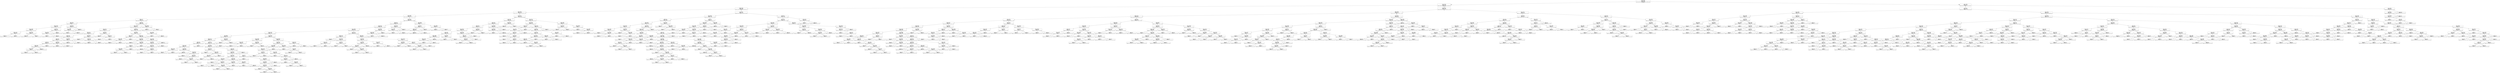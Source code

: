 digraph Tree {
node [shape=box] ;
0 [label="X[7] <= 0.106\nentropy = 3.316\nsamples = 6400\nvalue = [343, 587, 347, 278, 1269, 219, 215, 1593, 334, 348\n270, 320, 277]"] ;
1 [label="X[7] <= -0.444\nentropy = 2.973\nsamples = 4318\nvalue = [46, 587, 347, 278, 100, 215, 213, 1593, 334, 24\n25, 316, 240]"] ;
0 -> 1 [labeldistance=2.5, labelangle=45, headlabel="True"] ;
2 [label="X[8] <= -0.119\nentropy = 2.283\nsamples = 2850\nvalue = [10, 302, 3, 278, 39, 48, 22, 1497, 334, 9, 11\n217, 80]"] ;
1 -> 2 ;
3 [label="X[3] <= 0.138\nentropy = 2.642\nsamples = 1476\nvalue = [0, 292, 1, 277, 5, 40, 20, 324, 290, 5, 5, 198\n19]"] ;
2 -> 3 ;
4 [label="X[1] <= 0.092\nentropy = 2.277\nsamples = 1031\nvalue = [0, 291, 0, 277, 3, 25, 12, 231, 4, 1, 2, 179\n6]"] ;
3 -> 4 ;
5 [label="X[8] <= -1.24\nentropy = 1.9\nsamples = 377\nvalue = [0, 55, 0, 76, 3, 16, 5, 208, 1, 1, 2, 10, 0]"] ;
4 -> 5 ;
6 [label="X[2] <= 0.001\nentropy = 1.511\nsamples = 77\nvalue = [0, 26, 0, 42, 0, 6, 1, 0, 0, 0, 0, 2, 0]"] ;
5 -> 6 ;
7 [label="X[3] <= -0.152\nentropy = 1.249\nsamples = 35\nvalue = [0, 26, 0, 5, 0, 2, 1, 0, 0, 0, 0, 1, 0]"] ;
6 -> 7 ;
8 [label="X[2] <= -0.316\nentropy = 0.605\nsamples = 27\nvalue = [0, 24, 0, 0, 0, 2, 1, 0, 0, 0, 0, 0, 0]"] ;
7 -> 8 ;
9 [label="X[8] <= -1.614\nentropy = 0.918\nsamples = 6\nvalue = [0, 4, 0, 0, 0, 2, 0, 0, 0, 0, 0, 0, 0]"] ;
8 -> 9 ;
10 [label="entropy = 0.0\nsamples = 4\nvalue = [0, 4, 0, 0, 0, 0, 0, 0, 0, 0, 0, 0, 0]"] ;
9 -> 10 ;
11 [label="entropy = 0.0\nsamples = 2\nvalue = [0, 0, 0, 0, 0, 2, 0, 0, 0, 0, 0, 0, 0]"] ;
9 -> 11 ;
12 [label="X[3] <= -0.185\nentropy = 0.276\nsamples = 21\nvalue = [0, 20, 0, 0, 0, 0, 1, 0, 0, 0, 0, 0, 0]"] ;
8 -> 12 ;
13 [label="entropy = 0.0\nsamples = 19\nvalue = [0, 19, 0, 0, 0, 0, 0, 0, 0, 0, 0, 0, 0]"] ;
12 -> 13 ;
14 [label="entropy = 1.0\nsamples = 2\nvalue = [0, 1, 0, 0, 0, 0, 1, 0, 0, 0, 0, 0, 0]"] ;
12 -> 14 ;
15 [label="X[11] <= 0.5\nentropy = 1.299\nsamples = 8\nvalue = [0, 2, 0, 5, 0, 0, 0, 0, 0, 0, 0, 1, 0]"] ;
7 -> 15 ;
16 [label="X[1] <= -0.947\nentropy = 0.65\nsamples = 6\nvalue = [0, 0, 0, 5, 0, 0, 0, 0, 0, 0, 0, 1, 0]"] ;
15 -> 16 ;
17 [label="entropy = 0.0\nsamples = 1\nvalue = [0, 0, 0, 0, 0, 0, 0, 0, 0, 0, 0, 1, 0]"] ;
16 -> 17 ;
18 [label="entropy = 0.0\nsamples = 5\nvalue = [0, 0, 0, 5, 0, 0, 0, 0, 0, 0, 0, 0, 0]"] ;
16 -> 18 ;
19 [label="entropy = 0.0\nsamples = 2\nvalue = [0, 2, 0, 0, 0, 0, 0, 0, 0, 0, 0, 0, 0]"] ;
15 -> 19 ;
20 [label="X[3] <= -0.401\nentropy = 0.613\nsamples = 42\nvalue = [0, 0, 0, 37, 0, 4, 0, 0, 0, 0, 0, 1, 0]"] ;
6 -> 20 ;
21 [label="X[7] <= -0.803\nentropy = 1.252\nsamples = 6\nvalue = [0, 0, 0, 1, 0, 4, 0, 0, 0, 0, 0, 1, 0]"] ;
20 -> 21 ;
22 [label="entropy = 1.0\nsamples = 2\nvalue = [0, 0, 0, 1, 0, 0, 0, 0, 0, 0, 0, 1, 0]"] ;
21 -> 22 ;
23 [label="entropy = 0.0\nsamples = 4\nvalue = [0, 0, 0, 0, 0, 4, 0, 0, 0, 0, 0, 0, 0]"] ;
21 -> 23 ;
24 [label="entropy = 0.0\nsamples = 36\nvalue = [0, 0, 0, 36, 0, 0, 0, 0, 0, 0, 0, 0, 0]"] ;
20 -> 24 ;
25 [label="X[15] <= 0.5\nentropy = 1.604\nsamples = 300\nvalue = [0, 29, 0, 34, 3, 10, 4, 208, 1, 1, 2, 8, 0]"] ;
5 -> 25 ;
26 [label="X[3] <= -0.198\nentropy = 1.408\nsamples = 277\nvalue = [0, 29, 0, 12, 3, 10, 4, 208, 0, 1, 2, 8, 0]"] ;
25 -> 26 ;
27 [label="X[11] <= 0.5\nentropy = 2.116\nsamples = 91\nvalue = [0, 27, 0, 5, 3, 9, 3, 41, 0, 1, 2, 0, 0]"] ;
26 -> 27 ;
28 [label="X[2] <= 0.111\nentropy = 2.027\nsamples = 65\nvalue = [0, 27, 0, 5, 0, 9, 3, 20, 0, 0, 1, 0, 0]"] ;
27 -> 28 ;
29 [label="X[14] <= 0.5\nentropy = 1.644\nsamples = 55\nvalue = [0, 27, 0, 0, 0, 4, 3, 20, 0, 0, 1, 0, 0]"] ;
28 -> 29 ;
30 [label="X[16] <= 0.5\nentropy = 1.371\nsamples = 40\nvalue = [0, 27, 0, 0, 0, 4, 2, 7, 0, 0, 0, 0, 0]"] ;
29 -> 30 ;
31 [label="X[9] <= 0.5\nentropy = 0.887\nsamples = 31\nvalue = [0, 25, 0, 0, 0, 4, 2, 0, 0, 0, 0, 0, 0]"] ;
30 -> 31 ;
32 [label="X[3] <= -0.413\nentropy = 0.381\nsamples = 27\nvalue = [0, 25, 0, 0, 0, 0, 2, 0, 0, 0, 0, 0, 0]"] ;
31 -> 32 ;
33 [label="X[0] <= 7496.5\nentropy = 1.0\nsamples = 4\nvalue = [0, 2, 0, 0, 0, 0, 2, 0, 0, 0, 0, 0, 0]"] ;
32 -> 33 ;
34 [label="entropy = 0.0\nsamples = 2\nvalue = [0, 2, 0, 0, 0, 0, 0, 0, 0, 0, 0, 0, 0]"] ;
33 -> 34 ;
35 [label="entropy = 0.0\nsamples = 2\nvalue = [0, 0, 0, 0, 0, 0, 2, 0, 0, 0, 0, 0, 0]"] ;
33 -> 35 ;
36 [label="entropy = 0.0\nsamples = 23\nvalue = [0, 23, 0, 0, 0, 0, 0, 0, 0, 0, 0, 0, 0]"] ;
32 -> 36 ;
37 [label="entropy = 0.0\nsamples = 4\nvalue = [0, 0, 0, 0, 0, 4, 0, 0, 0, 0, 0, 0, 0]"] ;
31 -> 37 ;
38 [label="X[8] <= -0.68\nentropy = 0.764\nsamples = 9\nvalue = [0, 2, 0, 0, 0, 0, 0, 7, 0, 0, 0, 0, 0]"] ;
30 -> 38 ;
39 [label="entropy = 0.0\nsamples = 2\nvalue = [0, 2, 0, 0, 0, 0, 0, 0, 0, 0, 0, 0, 0]"] ;
38 -> 39 ;
40 [label="entropy = 0.0\nsamples = 7\nvalue = [0, 0, 0, 0, 0, 0, 0, 7, 0, 0, 0, 0, 0]"] ;
38 -> 40 ;
41 [label="X[5] <= 0.298\nentropy = 0.7\nsamples = 15\nvalue = [0, 0, 0, 0, 0, 0, 1, 13, 0, 0, 1, 0, 0]"] ;
29 -> 41 ;
42 [label="entropy = 0.0\nsamples = 13\nvalue = [0, 0, 0, 0, 0, 0, 0, 13, 0, 0, 0, 0, 0]"] ;
41 -> 42 ;
43 [label="entropy = 1.0\nsamples = 2\nvalue = [0, 0, 0, 0, 0, 0, 1, 0, 0, 0, 1, 0, 0]"] ;
41 -> 43 ;
44 [label="X[5] <= -0.086\nentropy = 1.0\nsamples = 10\nvalue = [0, 0, 0, 5, 0, 5, 0, 0, 0, 0, 0, 0, 0]"] ;
28 -> 44 ;
45 [label="entropy = 0.0\nsamples = 4\nvalue = [0, 0, 0, 0, 0, 4, 0, 0, 0, 0, 0, 0, 0]"] ;
44 -> 45 ;
46 [label="X[4] <= 1.144\nentropy = 0.65\nsamples = 6\nvalue = [0, 0, 0, 5, 0, 1, 0, 0, 0, 0, 0, 0, 0]"] ;
44 -> 46 ;
47 [label="entropy = 0.0\nsamples = 5\nvalue = [0, 0, 0, 5, 0, 0, 0, 0, 0, 0, 0, 0, 0]"] ;
46 -> 47 ;
48 [label="entropy = 0.0\nsamples = 1\nvalue = [0, 0, 0, 0, 0, 1, 0, 0, 0, 0, 0, 0, 0]"] ;
46 -> 48 ;
49 [label="X[5] <= 0.507\nentropy = 0.97\nsamples = 26\nvalue = [0, 0, 0, 0, 3, 0, 0, 21, 0, 1, 1, 0, 0]"] ;
27 -> 49 ;
50 [label="entropy = 0.0\nsamples = 21\nvalue = [0, 0, 0, 0, 0, 0, 0, 21, 0, 0, 0, 0, 0]"] ;
49 -> 50 ;
51 [label="X[5] <= 1.22\nentropy = 1.371\nsamples = 5\nvalue = [0, 0, 0, 0, 3, 0, 0, 0, 0, 1, 1, 0, 0]"] ;
49 -> 51 ;
52 [label="entropy = 0.0\nsamples = 3\nvalue = [0, 0, 0, 0, 3, 0, 0, 0, 0, 0, 0, 0, 0]"] ;
51 -> 52 ;
53 [label="entropy = 1.0\nsamples = 2\nvalue = [0, 0, 0, 0, 0, 0, 0, 0, 0, 1, 1, 0, 0]"] ;
51 -> 53 ;
54 [label="X[10] <= 0.5\nentropy = 0.664\nsamples = 186\nvalue = [0, 2, 0, 7, 0, 1, 1, 167, 0, 0, 0, 8, 0]"] ;
26 -> 54 ;
55 [label="X[6] <= 3359.0\nentropy = 0.45\nsamples = 179\nvalue = [0, 2, 0, 1, 0, 0, 1, 167, 0, 0, 0, 8, 0]"] ;
54 -> 55 ;
56 [label="X[14] <= 0.5\nentropy = 1.722\nsamples = 10\nvalue = [0, 0, 0, 1, 0, 0, 1, 4, 0, 0, 0, 4, 0]"] ;
55 -> 56 ;
57 [label="X[5] <= 0.306\nentropy = 1.252\nsamples = 6\nvalue = [0, 0, 0, 1, 0, 0, 1, 0, 0, 0, 0, 4, 0]"] ;
56 -> 57 ;
58 [label="entropy = 0.0\nsamples = 4\nvalue = [0, 0, 0, 0, 0, 0, 0, 0, 0, 0, 0, 4, 0]"] ;
57 -> 58 ;
59 [label="entropy = 1.0\nsamples = 2\nvalue = [0, 0, 0, 1, 0, 0, 1, 0, 0, 0, 0, 0, 0]"] ;
57 -> 59 ;
60 [label="entropy = 0.0\nsamples = 4\nvalue = [0, 0, 0, 0, 0, 0, 0, 4, 0, 0, 0, 0, 0]"] ;
56 -> 60 ;
61 [label="X[3] <= -0.14\nentropy = 0.254\nsamples = 169\nvalue = [0, 2, 0, 0, 0, 0, 0, 163, 0, 0, 0, 4, 0]"] ;
55 -> 61 ;
62 [label="X[3] <= -0.155\nentropy = 0.922\nsamples = 20\nvalue = [0, 2, 0, 0, 0, 0, 0, 16, 0, 0, 0, 2, 0]"] ;
61 -> 62 ;
63 [label="entropy = 0.0\nsamples = 15\nvalue = [0, 0, 0, 0, 0, 0, 0, 15, 0, 0, 0, 0, 0]"] ;
62 -> 63 ;
64 [label="X[0] <= 7468.5\nentropy = 1.522\nsamples = 5\nvalue = [0, 2, 0, 0, 0, 0, 0, 1, 0, 0, 0, 2, 0]"] ;
62 -> 64 ;
65 [label="X[16] <= 0.5\nentropy = 1.0\nsamples = 4\nvalue = [0, 2, 0, 0, 0, 0, 0, 0, 0, 0, 0, 2, 0]"] ;
64 -> 65 ;
66 [label="X[0] <= 5750.5\nentropy = 0.918\nsamples = 3\nvalue = [0, 2, 0, 0, 0, 0, 0, 0, 0, 0, 0, 1, 0]"] ;
65 -> 66 ;
67 [label="entropy = 0.0\nsamples = 2\nvalue = [0, 2, 0, 0, 0, 0, 0, 0, 0, 0, 0, 0, 0]"] ;
66 -> 67 ;
68 [label="entropy = 0.0\nsamples = 1\nvalue = [0, 0, 0, 0, 0, 0, 0, 0, 0, 0, 0, 1, 0]"] ;
66 -> 68 ;
69 [label="entropy = 0.0\nsamples = 1\nvalue = [0, 0, 0, 0, 0, 0, 0, 0, 0, 0, 0, 1, 0]"] ;
65 -> 69 ;
70 [label="entropy = 0.0\nsamples = 1\nvalue = [0, 0, 0, 0, 0, 0, 0, 1, 0, 0, 0, 0, 0]"] ;
64 -> 70 ;
71 [label="X[7] <= -0.934\nentropy = 0.103\nsamples = 149\nvalue = [0, 0, 0, 0, 0, 0, 0, 147, 0, 0, 0, 2, 0]"] ;
61 -> 71 ;
72 [label="X[7] <= -0.938\nentropy = 0.31\nsamples = 36\nvalue = [0, 0, 0, 0, 0, 0, 0, 34, 0, 0, 0, 2, 0]"] ;
71 -> 72 ;
73 [label="X[4] <= 1.049\nentropy = 0.187\nsamples = 35\nvalue = [0, 0, 0, 0, 0, 0, 0, 34, 0, 0, 0, 1, 0]"] ;
72 -> 73 ;
74 [label="entropy = 0.0\nsamples = 32\nvalue = [0, 0, 0, 0, 0, 0, 0, 32, 0, 0, 0, 0, 0]"] ;
73 -> 74 ;
75 [label="X[2] <= 0.14\nentropy = 0.918\nsamples = 3\nvalue = [0, 0, 0, 0, 0, 0, 0, 2, 0, 0, 0, 1, 0]"] ;
73 -> 75 ;
76 [label="entropy = 0.0\nsamples = 1\nvalue = [0, 0, 0, 0, 0, 0, 0, 0, 0, 0, 0, 1, 0]"] ;
75 -> 76 ;
77 [label="entropy = 0.0\nsamples = 2\nvalue = [0, 0, 0, 0, 0, 0, 0, 2, 0, 0, 0, 0, 0]"] ;
75 -> 77 ;
78 [label="entropy = 0.0\nsamples = 1\nvalue = [0, 0, 0, 0, 0, 0, 0, 0, 0, 0, 0, 1, 0]"] ;
72 -> 78 ;
79 [label="entropy = 0.0\nsamples = 113\nvalue = [0, 0, 0, 0, 0, 0, 0, 113, 0, 0, 0, 0, 0]"] ;
71 -> 79 ;
80 [label="X[1] <= -0.306\nentropy = 0.592\nsamples = 7\nvalue = [0, 0, 0, 6, 0, 1, 0, 0, 0, 0, 0, 0, 0]"] ;
54 -> 80 ;
81 [label="entropy = 0.0\nsamples = 1\nvalue = [0, 0, 0, 0, 0, 1, 0, 0, 0, 0, 0, 0, 0]"] ;
80 -> 81 ;
82 [label="entropy = 0.0\nsamples = 6\nvalue = [0, 0, 0, 6, 0, 0, 0, 0, 0, 0, 0, 0, 0]"] ;
80 -> 82 ;
83 [label="X[0] <= 9322.0\nentropy = 0.258\nsamples = 23\nvalue = [0, 0, 0, 22, 0, 0, 0, 0, 1, 0, 0, 0, 0]"] ;
25 -> 83 ;
84 [label="entropy = 0.0\nsamples = 21\nvalue = [0, 0, 0, 21, 0, 0, 0, 0, 0, 0, 0, 0, 0]"] ;
83 -> 84 ;
85 [label="entropy = 1.0\nsamples = 2\nvalue = [0, 0, 0, 1, 0, 0, 0, 0, 1, 0, 0, 0, 0]"] ;
83 -> 85 ;
86 [label="X[2] <= 0.313\nentropy = 1.981\nsamples = 654\nvalue = [0, 236, 0, 201, 0, 9, 7, 23, 3, 0, 0, 169, 6]"] ;
4 -> 86 ;
87 [label="X[15] <= 0.5\nentropy = 1.85\nsamples = 533\nvalue = [0, 236, 0, 92, 0, 9, 0, 23, 3, 0, 0, 168, 2]"] ;
86 -> 87 ;
88 [label="X[10] <= 0.5\nentropy = 1.699\nsamples = 482\nvalue = [0, 236, 0, 44, 0, 9, 0, 23, 0, 0, 0, 168, 2]"] ;
87 -> 88 ;
89 [label="X[7] <= -0.905\nentropy = 1.351\nsamples = 434\nvalue = [0, 236, 0, 1, 0, 4, 0, 23, 0, 0, 0, 168, 2]"] ;
88 -> 89 ;
90 [label="X[3] <= -0.019\nentropy = 1.105\nsamples = 331\nvalue = [0, 226, 0, 0, 0, 1, 0, 14, 0, 0, 0, 90, 0]"] ;
89 -> 90 ;
91 [label="X[1] <= 0.389\nentropy = 0.85\nsamples = 253\nvalue = [0, 206, 0, 0, 0, 1, 0, 9, 0, 0, 0, 37, 0]"] ;
90 -> 91 ;
92 [label="X[8] <= -1.24\nentropy = 0.784\nsamples = 244\nvalue = [0, 205, 0, 0, 0, 1, 0, 9, 0, 0, 0, 29, 0]"] ;
91 -> 92 ;
93 [label="X[9] <= 0.5\nentropy = 0.336\nsamples = 112\nvalue = [0, 106, 0, 0, 0, 1, 0, 0, 0, 0, 0, 5, 0]"] ;
92 -> 93 ;
94 [label="X[2] <= -0.143\nentropy = 0.265\nsamples = 111\nvalue = [0, 106, 0, 0, 0, 0, 0, 0, 0, 0, 0, 5, 0]"] ;
93 -> 94 ;
95 [label="X[5] <= -1.413\nentropy = 0.863\nsamples = 7\nvalue = [0, 5, 0, 0, 0, 0, 0, 0, 0, 0, 0, 2, 0]"] ;
94 -> 95 ;
96 [label="entropy = 0.0\nsamples = 2\nvalue = [0, 0, 0, 0, 0, 0, 0, 0, 0, 0, 0, 2, 0]"] ;
95 -> 96 ;
97 [label="entropy = 0.0\nsamples = 5\nvalue = [0, 5, 0, 0, 0, 0, 0, 0, 0, 0, 0, 0, 0]"] ;
95 -> 97 ;
98 [label="X[2] <= 0.045\nentropy = 0.189\nsamples = 104\nvalue = [0, 101, 0, 0, 0, 0, 0, 0, 0, 0, 0, 3, 0]"] ;
94 -> 98 ;
99 [label="entropy = 0.0\nsamples = 66\nvalue = [0, 66, 0, 0, 0, 0, 0, 0, 0, 0, 0, 0, 0]"] ;
98 -> 99 ;
100 [label="X[2] <= 0.047\nentropy = 0.398\nsamples = 38\nvalue = [0, 35, 0, 0, 0, 0, 0, 0, 0, 0, 0, 3, 0]"] ;
98 -> 100 ;
101 [label="entropy = 0.0\nsamples = 2\nvalue = [0, 0, 0, 0, 0, 0, 0, 0, 0, 0, 0, 2, 0]"] ;
100 -> 101 ;
102 [label="X[3] <= -0.064\nentropy = 0.183\nsamples = 36\nvalue = [0, 35, 0, 0, 0, 0, 0, 0, 0, 0, 0, 1, 0]"] ;
100 -> 102 ;
103 [label="entropy = 0.0\nsamples = 31\nvalue = [0, 31, 0, 0, 0, 0, 0, 0, 0, 0, 0, 0, 0]"] ;
102 -> 103 ;
104 [label="X[3] <= -0.057\nentropy = 0.722\nsamples = 5\nvalue = [0, 4, 0, 0, 0, 0, 0, 0, 0, 0, 0, 1, 0]"] ;
102 -> 104 ;
105 [label="entropy = 0.0\nsamples = 1\nvalue = [0, 0, 0, 0, 0, 0, 0, 0, 0, 0, 0, 1, 0]"] ;
104 -> 105 ;
106 [label="entropy = 0.0\nsamples = 4\nvalue = [0, 4, 0, 0, 0, 0, 0, 0, 0, 0, 0, 0, 0]"] ;
104 -> 106 ;
107 [label="entropy = 0.0\nsamples = 1\nvalue = [0, 0, 0, 0, 0, 1, 0, 0, 0, 0, 0, 0, 0]"] ;
93 -> 107 ;
108 [label="X[11] <= 0.5\nentropy = 1.023\nsamples = 132\nvalue = [0, 99, 0, 0, 0, 0, 0, 9, 0, 0, 0, 24, 0]"] ;
92 -> 108 ;
109 [label="X[0] <= 2957.5\nentropy = 0.819\nsamples = 125\nvalue = [0, 99, 0, 0, 0, 0, 0, 2, 0, 0, 0, 24, 0]"] ;
108 -> 109 ;
110 [label="X[4] <= -1.024\nentropy = 0.401\nsamples = 47\nvalue = [0, 44, 0, 0, 0, 0, 0, 2, 0, 0, 0, 1, 0]"] ;
109 -> 110 ;
111 [label="entropy = 1.0\nsamples = 2\nvalue = [0, 1, 0, 0, 0, 0, 0, 0, 0, 0, 0, 1, 0]"] ;
110 -> 111 ;
112 [label="X[2] <= 0.208\nentropy = 0.262\nsamples = 45\nvalue = [0, 43, 0, 0, 0, 0, 0, 2, 0, 0, 0, 0, 0]"] ;
110 -> 112 ;
113 [label="X[5] <= -1.693\nentropy = 0.156\nsamples = 44\nvalue = [0, 43, 0, 0, 0, 0, 0, 1, 0, 0, 0, 0, 0]"] ;
112 -> 113 ;
114 [label="entropy = 1.0\nsamples = 2\nvalue = [0, 1, 0, 0, 0, 0, 0, 1, 0, 0, 0, 0, 0]"] ;
113 -> 114 ;
115 [label="entropy = 0.0\nsamples = 42\nvalue = [0, 42, 0, 0, 0, 0, 0, 0, 0, 0, 0, 0, 0]"] ;
113 -> 115 ;
116 [label="entropy = 0.0\nsamples = 1\nvalue = [0, 0, 0, 0, 0, 0, 0, 1, 0, 0, 0, 0, 0]"] ;
112 -> 116 ;
117 [label="X[14] <= 0.5\nentropy = 0.875\nsamples = 78\nvalue = [0, 55, 0, 0, 0, 0, 0, 0, 0, 0, 0, 23, 0]"] ;
109 -> 117 ;
118 [label="X[8] <= -0.493\nentropy = 0.806\nsamples = 73\nvalue = [0, 55, 0, 0, 0, 0, 0, 0, 0, 0, 0, 18, 0]"] ;
117 -> 118 ;
119 [label="X[7] <= -1.186\nentropy = 0.643\nsamples = 55\nvalue = [0, 46, 0, 0, 0, 0, 0, 0, 0, 0, 0, 9, 0]"] ;
118 -> 119 ;
120 [label="X[7] <= -1.232\nentropy = 0.985\nsamples = 7\nvalue = [0, 3, 0, 0, 0, 0, 0, 0, 0, 0, 0, 4, 0]"] ;
119 -> 120 ;
121 [label="entropy = 0.0\nsamples = 2\nvalue = [0, 2, 0, 0, 0, 0, 0, 0, 0, 0, 0, 0, 0]"] ;
120 -> 121 ;
122 [label="X[6] <= 4478.0\nentropy = 0.722\nsamples = 5\nvalue = [0, 1, 0, 0, 0, 0, 0, 0, 0, 0, 0, 4, 0]"] ;
120 -> 122 ;
123 [label="entropy = 0.0\nsamples = 1\nvalue = [0, 1, 0, 0, 0, 0, 0, 0, 0, 0, 0, 0, 0]"] ;
122 -> 123 ;
124 [label="entropy = 0.0\nsamples = 4\nvalue = [0, 0, 0, 0, 0, 0, 0, 0, 0, 0, 0, 4, 0]"] ;
122 -> 124 ;
125 [label="X[2] <= -0.082\nentropy = 0.482\nsamples = 48\nvalue = [0, 43, 0, 0, 0, 0, 0, 0, 0, 0, 0, 5, 0]"] ;
119 -> 125 ;
126 [label="X[4] <= -0.522\nentropy = 0.946\nsamples = 11\nvalue = [0, 7, 0, 0, 0, 0, 0, 0, 0, 0, 0, 4, 0]"] ;
125 -> 126 ;
127 [label="X[6] <= 5109.5\nentropy = 0.544\nsamples = 8\nvalue = [0, 7, 0, 0, 0, 0, 0, 0, 0, 0, 0, 1, 0]"] ;
126 -> 127 ;
128 [label="entropy = 0.0\nsamples = 1\nvalue = [0, 0, 0, 0, 0, 0, 0, 0, 0, 0, 0, 1, 0]"] ;
127 -> 128 ;
129 [label="entropy = 0.0\nsamples = 7\nvalue = [0, 7, 0, 0, 0, 0, 0, 0, 0, 0, 0, 0, 0]"] ;
127 -> 129 ;
130 [label="entropy = 0.0\nsamples = 3\nvalue = [0, 0, 0, 0, 0, 0, 0, 0, 0, 0, 0, 3, 0]"] ;
126 -> 130 ;
131 [label="X[6] <= 3729.5\nentropy = 0.179\nsamples = 37\nvalue = [0, 36, 0, 0, 0, 0, 0, 0, 0, 0, 0, 1, 0]"] ;
125 -> 131 ;
132 [label="entropy = 1.0\nsamples = 2\nvalue = [0, 1, 0, 0, 0, 0, 0, 0, 0, 0, 0, 1, 0]"] ;
131 -> 132 ;
133 [label="entropy = 0.0\nsamples = 35\nvalue = [0, 35, 0, 0, 0, 0, 0, 0, 0, 0, 0, 0, 0]"] ;
131 -> 133 ;
134 [label="X[12] <= 0.5\nentropy = 1.0\nsamples = 18\nvalue = [0, 9, 0, 0, 0, 0, 0, 0, 0, 0, 0, 9, 0]"] ;
118 -> 134 ;
135 [label="entropy = 0.0\nsamples = 4\nvalue = [0, 0, 0, 0, 0, 0, 0, 0, 0, 0, 0, 4, 0]"] ;
134 -> 135 ;
136 [label="X[0] <= 6254.0\nentropy = 0.94\nsamples = 14\nvalue = [0, 9, 0, 0, 0, 0, 0, 0, 0, 0, 0, 5, 0]"] ;
134 -> 136 ;
137 [label="X[1] <= 0.295\nentropy = 0.991\nsamples = 9\nvalue = [0, 4, 0, 0, 0, 0, 0, 0, 0, 0, 0, 5, 0]"] ;
136 -> 137 ;
138 [label="X[4] <= -0.129\nentropy = 0.863\nsamples = 7\nvalue = [0, 2, 0, 0, 0, 0, 0, 0, 0, 0, 0, 5, 0]"] ;
137 -> 138 ;
139 [label="entropy = 0.0\nsamples = 4\nvalue = [0, 0, 0, 0, 0, 0, 0, 0, 0, 0, 0, 4, 0]"] ;
138 -> 139 ;
140 [label="X[1] <= 0.157\nentropy = 0.918\nsamples = 3\nvalue = [0, 2, 0, 0, 0, 0, 0, 0, 0, 0, 0, 1, 0]"] ;
138 -> 140 ;
141 [label="entropy = 0.0\nsamples = 1\nvalue = [0, 0, 0, 0, 0, 0, 0, 0, 0, 0, 0, 1, 0]"] ;
140 -> 141 ;
142 [label="entropy = 0.0\nsamples = 2\nvalue = [0, 2, 0, 0, 0, 0, 0, 0, 0, 0, 0, 0, 0]"] ;
140 -> 142 ;
143 [label="entropy = 0.0\nsamples = 2\nvalue = [0, 2, 0, 0, 0, 0, 0, 0, 0, 0, 0, 0, 0]"] ;
137 -> 143 ;
144 [label="entropy = 0.0\nsamples = 5\nvalue = [0, 5, 0, 0, 0, 0, 0, 0, 0, 0, 0, 0, 0]"] ;
136 -> 144 ;
145 [label="entropy = 0.0\nsamples = 5\nvalue = [0, 0, 0, 0, 0, 0, 0, 0, 0, 0, 0, 5, 0]"] ;
117 -> 145 ;
146 [label="entropy = 0.0\nsamples = 7\nvalue = [0, 0, 0, 0, 0, 0, 0, 7, 0, 0, 0, 0, 0]"] ;
108 -> 146 ;
147 [label="X[8] <= -1.988\nentropy = 0.503\nsamples = 9\nvalue = [0, 1, 0, 0, 0, 0, 0, 0, 0, 0, 0, 8, 0]"] ;
91 -> 147 ;
148 [label="entropy = 0.0\nsamples = 1\nvalue = [0, 1, 0, 0, 0, 0, 0, 0, 0, 0, 0, 0, 0]"] ;
147 -> 148 ;
149 [label="entropy = 0.0\nsamples = 8\nvalue = [0, 0, 0, 0, 0, 0, 0, 0, 0, 0, 0, 8, 0]"] ;
147 -> 149 ;
150 [label="X[1] <= 0.236\nentropy = 1.136\nsamples = 78\nvalue = [0, 20, 0, 0, 0, 0, 0, 5, 0, 0, 0, 53, 0]"] ;
90 -> 150 ;
151 [label="X[4] <= -0.935\nentropy = 0.889\nsamples = 24\nvalue = [0, 1, 0, 0, 0, 0, 0, 4, 0, 0, 0, 19, 0]"] ;
150 -> 151 ;
152 [label="X[0] <= 7480.0\nentropy = 1.371\nsamples = 5\nvalue = [0, 1, 0, 0, 0, 0, 0, 3, 0, 0, 0, 1, 0]"] ;
151 -> 152 ;
153 [label="entropy = 0.0\nsamples = 3\nvalue = [0, 0, 0, 0, 0, 0, 0, 3, 0, 0, 0, 0, 0]"] ;
152 -> 153 ;
154 [label="entropy = 1.0\nsamples = 2\nvalue = [0, 1, 0, 0, 0, 0, 0, 0, 0, 0, 0, 1, 0]"] ;
152 -> 154 ;
155 [label="X[0] <= 1759.0\nentropy = 0.297\nsamples = 19\nvalue = [0, 0, 0, 0, 0, 0, 0, 1, 0, 0, 0, 18, 0]"] ;
151 -> 155 ;
156 [label="entropy = 0.0\nsamples = 1\nvalue = [0, 0, 0, 0, 0, 0, 0, 1, 0, 0, 0, 0, 0]"] ;
155 -> 156 ;
157 [label="entropy = 0.0\nsamples = 18\nvalue = [0, 0, 0, 0, 0, 0, 0, 0, 0, 0, 0, 18, 0]"] ;
155 -> 157 ;
158 [label="X[0] <= 8381.5\nentropy = 1.057\nsamples = 54\nvalue = [0, 19, 0, 0, 0, 0, 0, 1, 0, 0, 0, 34, 0]"] ;
150 -> 158 ;
159 [label="X[5] <= -0.149\nentropy = 0.99\nsamples = 43\nvalue = [0, 19, 0, 0, 0, 0, 0, 0, 0, 0, 0, 24, 0]"] ;
158 -> 159 ;
160 [label="X[4] <= 0.965\nentropy = 0.896\nsamples = 32\nvalue = [0, 10, 0, 0, 0, 0, 0, 0, 0, 0, 0, 22, 0]"] ;
159 -> 160 ;
161 [label="X[8] <= -1.614\nentropy = 0.797\nsamples = 29\nvalue = [0, 7, 0, 0, 0, 0, 0, 0, 0, 0, 0, 22, 0]"] ;
160 -> 161 ;
162 [label="X[1] <= 0.39\nentropy = 0.918\nsamples = 6\nvalue = [0, 4, 0, 0, 0, 0, 0, 0, 0, 0, 0, 2, 0]"] ;
161 -> 162 ;
163 [label="entropy = 0.0\nsamples = 4\nvalue = [0, 4, 0, 0, 0, 0, 0, 0, 0, 0, 0, 0, 0]"] ;
162 -> 163 ;
164 [label="entropy = 0.0\nsamples = 2\nvalue = [0, 0, 0, 0, 0, 0, 0, 0, 0, 0, 0, 2, 0]"] ;
162 -> 164 ;
165 [label="X[1] <= 0.238\nentropy = 0.559\nsamples = 23\nvalue = [0, 3, 0, 0, 0, 0, 0, 0, 0, 0, 0, 20, 0]"] ;
161 -> 165 ;
166 [label="entropy = 0.0\nsamples = 1\nvalue = [0, 1, 0, 0, 0, 0, 0, 0, 0, 0, 0, 0, 0]"] ;
165 -> 166 ;
167 [label="X[7] <= -1.214\nentropy = 0.439\nsamples = 22\nvalue = [0, 2, 0, 0, 0, 0, 0, 0, 0, 0, 0, 20, 0]"] ;
165 -> 167 ;
168 [label="X[0] <= 5128.0\nentropy = 0.811\nsamples = 8\nvalue = [0, 2, 0, 0, 0, 0, 0, 0, 0, 0, 0, 6, 0]"] ;
167 -> 168 ;
169 [label="entropy = 0.0\nsamples = 5\nvalue = [0, 0, 0, 0, 0, 0, 0, 0, 0, 0, 0, 5, 0]"] ;
168 -> 169 ;
170 [label="X[8] <= -0.68\nentropy = 0.918\nsamples = 3\nvalue = [0, 2, 0, 0, 0, 0, 0, 0, 0, 0, 0, 1, 0]"] ;
168 -> 170 ;
171 [label="entropy = 0.0\nsamples = 2\nvalue = [0, 2, 0, 0, 0, 0, 0, 0, 0, 0, 0, 0, 0]"] ;
170 -> 171 ;
172 [label="entropy = 0.0\nsamples = 1\nvalue = [0, 0, 0, 0, 0, 0, 0, 0, 0, 0, 0, 1, 0]"] ;
170 -> 172 ;
173 [label="entropy = 0.0\nsamples = 14\nvalue = [0, 0, 0, 0, 0, 0, 0, 0, 0, 0, 0, 14, 0]"] ;
167 -> 173 ;
174 [label="entropy = 0.0\nsamples = 3\nvalue = [0, 3, 0, 0, 0, 0, 0, 0, 0, 0, 0, 0, 0]"] ;
160 -> 174 ;
175 [label="X[8] <= -0.867\nentropy = 0.684\nsamples = 11\nvalue = [0, 9, 0, 0, 0, 0, 0, 0, 0, 0, 0, 2, 0]"] ;
159 -> 175 ;
176 [label="entropy = 0.0\nsamples = 7\nvalue = [0, 7, 0, 0, 0, 0, 0, 0, 0, 0, 0, 0, 0]"] ;
175 -> 176 ;
177 [label="X[1] <= 0.331\nentropy = 1.0\nsamples = 4\nvalue = [0, 2, 0, 0, 0, 0, 0, 0, 0, 0, 0, 2, 0]"] ;
175 -> 177 ;
178 [label="entropy = 0.0\nsamples = 2\nvalue = [0, 0, 0, 0, 0, 0, 0, 0, 0, 0, 0, 2, 0]"] ;
177 -> 178 ;
179 [label="entropy = 0.0\nsamples = 2\nvalue = [0, 2, 0, 0, 0, 0, 0, 0, 0, 0, 0, 0, 0]"] ;
177 -> 179 ;
180 [label="X[5] <= 0.077\nentropy = 0.439\nsamples = 11\nvalue = [0, 0, 0, 0, 0, 0, 0, 1, 0, 0, 0, 10, 0]"] ;
158 -> 180 ;
181 [label="entropy = 0.0\nsamples = 9\nvalue = [0, 0, 0, 0, 0, 0, 0, 0, 0, 0, 0, 9, 0]"] ;
180 -> 181 ;
182 [label="entropy = 1.0\nsamples = 2\nvalue = [0, 0, 0, 0, 0, 0, 0, 1, 0, 0, 0, 1, 0]"] ;
180 -> 182 ;
183 [label="X[1] <= 0.173\nentropy = 1.262\nsamples = 103\nvalue = [0, 10, 0, 1, 0, 3, 0, 9, 0, 0, 0, 78, 2]"] ;
89 -> 183 ;
184 [label="X[8] <= -1.24\nentropy = 1.264\nsamples = 14\nvalue = [0, 8, 0, 0, 0, 1, 0, 5, 0, 0, 0, 0, 0]"] ;
183 -> 184 ;
185 [label="entropy = 0.0\nsamples = 5\nvalue = [0, 5, 0, 0, 0, 0, 0, 0, 0, 0, 0, 0, 0]"] ;
184 -> 185 ;
186 [label="X[2] <= -0.204\nentropy = 1.352\nsamples = 9\nvalue = [0, 3, 0, 0, 0, 1, 0, 5, 0, 0, 0, 0, 0]"] ;
184 -> 186 ;
187 [label="X[1] <= 0.103\nentropy = 0.722\nsamples = 5\nvalue = [0, 0, 0, 0, 0, 1, 0, 4, 0, 0, 0, 0, 0]"] ;
186 -> 187 ;
188 [label="entropy = 0.0\nsamples = 1\nvalue = [0, 0, 0, 0, 0, 1, 0, 0, 0, 0, 0, 0, 0]"] ;
187 -> 188 ;
189 [label="entropy = 0.0\nsamples = 4\nvalue = [0, 0, 0, 0, 0, 0, 0, 4, 0, 0, 0, 0, 0]"] ;
187 -> 189 ;
190 [label="X[11] <= 0.5\nentropy = 0.811\nsamples = 4\nvalue = [0, 3, 0, 0, 0, 0, 0, 1, 0, 0, 0, 0, 0]"] ;
186 -> 190 ;
191 [label="entropy = 0.0\nsamples = 3\nvalue = [0, 3, 0, 0, 0, 0, 0, 0, 0, 0, 0, 0, 0]"] ;
190 -> 191 ;
192 [label="entropy = 0.0\nsamples = 1\nvalue = [0, 0, 0, 0, 0, 0, 0, 1, 0, 0, 0, 0, 0]"] ;
190 -> 192 ;
193 [label="X[3] <= -0.08\nentropy = 0.81\nsamples = 89\nvalue = [0, 2, 0, 1, 0, 2, 0, 4, 0, 0, 0, 78, 2]"] ;
183 -> 193 ;
194 [label="X[7] <= -0.591\nentropy = 0.437\nsamples = 79\nvalue = [0, 2, 0, 0, 0, 1, 0, 0, 0, 0, 0, 74, 2]"] ;
193 -> 194 ;
195 [label="X[1] <= 0.263\nentropy = 0.177\nsamples = 75\nvalue = [0, 2, 0, 0, 0, 0, 0, 0, 0, 0, 0, 73, 0]"] ;
194 -> 195 ;
196 [label="X[1] <= 0.246\nentropy = 0.65\nsamples = 12\nvalue = [0, 2, 0, 0, 0, 0, 0, 0, 0, 0, 0, 10, 0]"] ;
195 -> 196 ;
197 [label="entropy = 0.0\nsamples = 9\nvalue = [0, 0, 0, 0, 0, 0, 0, 0, 0, 0, 0, 9, 0]"] ;
196 -> 197 ;
198 [label="X[2] <= -0.283\nentropy = 0.918\nsamples = 3\nvalue = [0, 2, 0, 0, 0, 0, 0, 0, 0, 0, 0, 1, 0]"] ;
196 -> 198 ;
199 [label="entropy = 0.0\nsamples = 1\nvalue = [0, 0, 0, 0, 0, 0, 0, 0, 0, 0, 0, 1, 0]"] ;
198 -> 199 ;
200 [label="entropy = 0.0\nsamples = 2\nvalue = [0, 2, 0, 0, 0, 0, 0, 0, 0, 0, 0, 0, 0]"] ;
198 -> 200 ;
201 [label="entropy = 0.0\nsamples = 63\nvalue = [0, 0, 0, 0, 0, 0, 0, 0, 0, 0, 0, 63, 0]"] ;
195 -> 201 ;
202 [label="X[3] <= -0.369\nentropy = 1.5\nsamples = 4\nvalue = [0, 0, 0, 0, 0, 1, 0, 0, 0, 0, 0, 1, 2]"] ;
194 -> 202 ;
203 [label="entropy = 0.0\nsamples = 2\nvalue = [0, 0, 0, 0, 0, 0, 0, 0, 0, 0, 0, 0, 2]"] ;
202 -> 203 ;
204 [label="entropy = 1.0\nsamples = 2\nvalue = [0, 0, 0, 0, 0, 1, 0, 0, 0, 0, 0, 1, 0]"] ;
202 -> 204 ;
205 [label="X[7] <= -0.788\nentropy = 1.722\nsamples = 10\nvalue = [0, 0, 0, 1, 0, 1, 0, 4, 0, 0, 0, 4, 0]"] ;
193 -> 205 ;
206 [label="X[6] <= 6489.5\nentropy = 0.722\nsamples = 5\nvalue = [0, 0, 0, 0, 0, 0, 0, 1, 0, 0, 0, 4, 0]"] ;
205 -> 206 ;
207 [label="entropy = 0.0\nsamples = 1\nvalue = [0, 0, 0, 0, 0, 0, 0, 1, 0, 0, 0, 0, 0]"] ;
206 -> 207 ;
208 [label="entropy = 0.0\nsamples = 4\nvalue = [0, 0, 0, 0, 0, 0, 0, 0, 0, 0, 0, 4, 0]"] ;
206 -> 208 ;
209 [label="X[9] <= 0.5\nentropy = 1.371\nsamples = 5\nvalue = [0, 0, 0, 1, 0, 1, 0, 3, 0, 0, 0, 0, 0]"] ;
205 -> 209 ;
210 [label="X[1] <= 0.593\nentropy = 0.811\nsamples = 4\nvalue = [0, 0, 0, 1, 0, 0, 0, 3, 0, 0, 0, 0, 0]"] ;
209 -> 210 ;
211 [label="entropy = 0.0\nsamples = 3\nvalue = [0, 0, 0, 0, 0, 0, 0, 3, 0, 0, 0, 0, 0]"] ;
210 -> 211 ;
212 [label="entropy = 0.0\nsamples = 1\nvalue = [0, 0, 0, 1, 0, 0, 0, 0, 0, 0, 0, 0, 0]"] ;
210 -> 212 ;
213 [label="entropy = 0.0\nsamples = 1\nvalue = [0, 0, 0, 0, 0, 1, 0, 0, 0, 0, 0, 0, 0]"] ;
209 -> 213 ;
214 [label="X[7] <= -0.582\nentropy = 0.482\nsamples = 48\nvalue = [0, 0, 0, 43, 0, 5, 0, 0, 0, 0, 0, 0, 0]"] ;
88 -> 214 ;
215 [label="X[3] <= -0.579\nentropy = 0.262\nsamples = 45\nvalue = [0, 0, 0, 43, 0, 2, 0, 0, 0, 0, 0, 0, 0]"] ;
214 -> 215 ;
216 [label="entropy = 0.0\nsamples = 2\nvalue = [0, 0, 0, 0, 0, 2, 0, 0, 0, 0, 0, 0, 0]"] ;
215 -> 216 ;
217 [label="entropy = 0.0\nsamples = 43\nvalue = [0, 0, 0, 43, 0, 0, 0, 0, 0, 0, 0, 0, 0]"] ;
215 -> 217 ;
218 [label="entropy = 0.0\nsamples = 3\nvalue = [0, 0, 0, 0, 0, 3, 0, 0, 0, 0, 0, 0, 0]"] ;
214 -> 218 ;
219 [label="X[3] <= -1.322\nentropy = 0.323\nsamples = 51\nvalue = [0, 0, 0, 48, 0, 0, 0, 0, 3, 0, 0, 0, 0]"] ;
87 -> 219 ;
220 [label="X[4] <= -0.721\nentropy = 0.811\nsamples = 4\nvalue = [0, 0, 0, 1, 0, 0, 0, 0, 3, 0, 0, 0, 0]"] ;
219 -> 220 ;
221 [label="entropy = 0.0\nsamples = 1\nvalue = [0, 0, 0, 1, 0, 0, 0, 0, 0, 0, 0, 0, 0]"] ;
220 -> 221 ;
222 [label="entropy = 0.0\nsamples = 3\nvalue = [0, 0, 0, 0, 0, 0, 0, 0, 3, 0, 0, 0, 0]"] ;
220 -> 222 ;
223 [label="entropy = 0.0\nsamples = 47\nvalue = [0, 0, 0, 47, 0, 0, 0, 0, 0, 0, 0, 0, 0]"] ;
219 -> 223 ;
224 [label="X[1] <= 0.945\nentropy = 0.593\nsamples = 121\nvalue = [0, 0, 0, 109, 0, 0, 7, 0, 0, 0, 0, 1, 4]"] ;
86 -> 224 ;
225 [label="X[11] <= 0.5\nentropy = 0.297\nsamples = 111\nvalue = [0, 0, 0, 106, 0, 0, 0, 0, 0, 0, 0, 1, 4]"] ;
224 -> 225 ;
226 [label="X[16] <= 0.5\nentropy = 0.152\nsamples = 108\nvalue = [0, 0, 0, 106, 0, 0, 0, 0, 0, 0, 0, 1, 1]"] ;
225 -> 226 ;
227 [label="entropy = 0.0\nsamples = 106\nvalue = [0, 0, 0, 106, 0, 0, 0, 0, 0, 0, 0, 0, 0]"] ;
226 -> 227 ;
228 [label="entropy = 1.0\nsamples = 2\nvalue = [0, 0, 0, 0, 0, 0, 0, 0, 0, 0, 0, 1, 1]"] ;
226 -> 228 ;
229 [label="entropy = 0.0\nsamples = 3\nvalue = [0, 0, 0, 0, 0, 0, 0, 0, 0, 0, 0, 0, 3]"] ;
225 -> 229 ;
230 [label="X[2] <= 0.592\nentropy = 0.881\nsamples = 10\nvalue = [0, 0, 0, 3, 0, 0, 7, 0, 0, 0, 0, 0, 0]"] ;
224 -> 230 ;
231 [label="entropy = 0.0\nsamples = 3\nvalue = [0, 0, 0, 3, 0, 0, 0, 0, 0, 0, 0, 0, 0]"] ;
230 -> 231 ;
232 [label="entropy = 0.0\nsamples = 7\nvalue = [0, 0, 0, 0, 0, 0, 7, 0, 0, 0, 0, 0, 0]"] ;
230 -> 232 ;
233 [label="X[1] <= 0.187\nentropy = 1.678\nsamples = 445\nvalue = [0, 1, 1, 0, 2, 15, 8, 93, 286, 4, 3, 19, 13]"] ;
3 -> 233 ;
234 [label="X[11] <= 0.5\nentropy = 1.62\nsamples = 209\nvalue = [0, 0, 1, 0, 0, 10, 8, 91, 94, 0, 0, 3, 2]"] ;
233 -> 234 ;
235 [label="X[14] <= 0.5\nentropy = 1.619\nsamples = 164\nvalue = [0, 0, 0, 0, 0, 10, 8, 47, 94, 0, 0, 3, 2]"] ;
234 -> 235 ;
236 [label="X[16] <= 0.5\nentropy = 1.391\nsamples = 131\nvalue = [0, 0, 0, 0, 0, 10, 6, 17, 94, 0, 0, 3, 1]"] ;
235 -> 236 ;
237 [label="X[7] <= -0.617\nentropy = 0.853\nsamples = 112\nvalue = [0, 0, 0, 0, 0, 10, 6, 0, 94, 0, 0, 2, 0]"] ;
236 -> 237 ;
238 [label="X[12] <= 0.5\nentropy = 0.235\nsamples = 93\nvalue = [0, 0, 0, 0, 0, 1, 0, 0, 90, 0, 0, 2, 0]"] ;
237 -> 238 ;
239 [label="X[2] <= -0.399\nentropy = 0.089\nsamples = 89\nvalue = [0, 0, 0, 0, 0, 1, 0, 0, 88, 0, 0, 0, 0]"] ;
238 -> 239 ;
240 [label="X[2] <= -1.276\nentropy = 0.918\nsamples = 3\nvalue = [0, 0, 0, 0, 0, 1, 0, 0, 2, 0, 0, 0, 0]"] ;
239 -> 240 ;
241 [label="entropy = 0.0\nsamples = 2\nvalue = [0, 0, 0, 0, 0, 0, 0, 0, 2, 0, 0, 0, 0]"] ;
240 -> 241 ;
242 [label="entropy = 0.0\nsamples = 1\nvalue = [0, 0, 0, 0, 0, 1, 0, 0, 0, 0, 0, 0, 0]"] ;
240 -> 242 ;
243 [label="entropy = 0.0\nsamples = 86\nvalue = [0, 0, 0, 0, 0, 0, 0, 0, 86, 0, 0, 0, 0]"] ;
239 -> 243 ;
244 [label="X[7] <= -0.893\nentropy = 1.0\nsamples = 4\nvalue = [0, 0, 0, 0, 0, 0, 0, 0, 2, 0, 0, 2, 0]"] ;
238 -> 244 ;
245 [label="entropy = 0.0\nsamples = 2\nvalue = [0, 0, 0, 0, 0, 0, 0, 0, 0, 0, 0, 2, 0]"] ;
244 -> 245 ;
246 [label="entropy = 0.0\nsamples = 2\nvalue = [0, 0, 0, 0, 0, 0, 0, 0, 2, 0, 0, 0, 0]"] ;
244 -> 246 ;
247 [label="X[3] <= 0.525\nentropy = 1.509\nsamples = 19\nvalue = [0, 0, 0, 0, 0, 9, 6, 0, 4, 0, 0, 0, 0]"] ;
237 -> 247 ;
248 [label="X[10] <= 0.5\nentropy = 0.971\nsamples = 15\nvalue = [0, 0, 0, 0, 0, 9, 6, 0, 0, 0, 0, 0, 0]"] ;
247 -> 248 ;
249 [label="X[2] <= -0.346\nentropy = 0.811\nsamples = 8\nvalue = [0, 0, 0, 0, 0, 2, 6, 0, 0, 0, 0, 0, 0]"] ;
248 -> 249 ;
250 [label="entropy = 0.0\nsamples = 2\nvalue = [0, 0, 0, 0, 0, 2, 0, 0, 0, 0, 0, 0, 0]"] ;
249 -> 250 ;
251 [label="entropy = 0.0\nsamples = 6\nvalue = [0, 0, 0, 0, 0, 0, 6, 0, 0, 0, 0, 0, 0]"] ;
249 -> 251 ;
252 [label="entropy = 0.0\nsamples = 7\nvalue = [0, 0, 0, 0, 0, 7, 0, 0, 0, 0, 0, 0, 0]"] ;
248 -> 252 ;
253 [label="entropy = 0.0\nsamples = 4\nvalue = [0, 0, 0, 0, 0, 0, 0, 0, 4, 0, 0, 0, 0]"] ;
247 -> 253 ;
254 [label="X[1] <= -0.472\nentropy = 0.591\nsamples = 19\nvalue = [0, 0, 0, 0, 0, 0, 0, 17, 0, 0, 0, 1, 1]"] ;
236 -> 254 ;
255 [label="entropy = 1.0\nsamples = 2\nvalue = [0, 0, 0, 0, 0, 0, 0, 0, 0, 0, 0, 1, 1]"] ;
254 -> 255 ;
256 [label="entropy = 0.0\nsamples = 17\nvalue = [0, 0, 0, 0, 0, 0, 0, 17, 0, 0, 0, 0, 0]"] ;
254 -> 256 ;
257 [label="X[7] <= -0.508\nentropy = 0.523\nsamples = 33\nvalue = [0, 0, 0, 0, 0, 0, 2, 30, 0, 0, 0, 0, 1]"] ;
235 -> 257 ;
258 [label="X[2] <= -0.458\nentropy = 0.206\nsamples = 31\nvalue = [0, 0, 0, 0, 0, 0, 0, 30, 0, 0, 0, 0, 1]"] ;
257 -> 258 ;
259 [label="entropy = 0.0\nsamples = 1\nvalue = [0, 0, 0, 0, 0, 0, 0, 0, 0, 0, 0, 0, 1]"] ;
258 -> 259 ;
260 [label="entropy = 0.0\nsamples = 30\nvalue = [0, 0, 0, 0, 0, 0, 0, 30, 0, 0, 0, 0, 0]"] ;
258 -> 260 ;
261 [label="entropy = 0.0\nsamples = 2\nvalue = [0, 0, 0, 0, 0, 0, 2, 0, 0, 0, 0, 0, 0]"] ;
257 -> 261 ;
262 [label="X[3] <= 0.573\nentropy = 0.154\nsamples = 45\nvalue = [0, 0, 1, 0, 0, 0, 0, 44, 0, 0, 0, 0, 0]"] ;
234 -> 262 ;
263 [label="entropy = 0.0\nsamples = 44\nvalue = [0, 0, 0, 0, 0, 0, 0, 44, 0, 0, 0, 0, 0]"] ;
262 -> 263 ;
264 [label="entropy = 0.0\nsamples = 1\nvalue = [0, 0, 1, 0, 0, 0, 0, 0, 0, 0, 0, 0, 0]"] ;
262 -> 264 ;
265 [label="X[2] <= 0.38\nentropy = 1.159\nsamples = 236\nvalue = [0, 1, 0, 0, 2, 5, 0, 2, 192, 4, 3, 16, 11]"] ;
233 -> 265 ;
266 [label="X[7] <= -1.066\nentropy = 0.815\nsamples = 222\nvalue = [0, 1, 0, 0, 0, 5, 0, 2, 192, 0, 0, 16, 6]"] ;
265 -> 266 ;
267 [label="X[2] <= 0.227\nentropy = 1.177\nsamples = 30\nvalue = [0, 0, 0, 0, 0, 0, 0, 1, 14, 0, 0, 15, 0]"] ;
266 -> 267 ;
268 [label="X[1] <= 0.321\nentropy = 1.121\nsamples = 23\nvalue = [0, 0, 0, 0, 0, 0, 0, 1, 7, 0, 0, 15, 0]"] ;
267 -> 268 ;
269 [label="X[2] <= 0.113\nentropy = 1.281\nsamples = 12\nvalue = [0, 0, 0, 0, 0, 0, 0, 1, 7, 0, 0, 4, 0]"] ;
268 -> 269 ;
270 [label="entropy = 0.0\nsamples = 6\nvalue = [0, 0, 0, 0, 0, 0, 0, 0, 6, 0, 0, 0, 0]"] ;
269 -> 270 ;
271 [label="X[1] <= 0.254\nentropy = 1.252\nsamples = 6\nvalue = [0, 0, 0, 0, 0, 0, 0, 1, 1, 0, 0, 4, 0]"] ;
269 -> 271 ;
272 [label="entropy = 0.0\nsamples = 1\nvalue = [0, 0, 0, 0, 0, 0, 0, 0, 1, 0, 0, 0, 0]"] ;
271 -> 272 ;
273 [label="X[14] <= 0.5\nentropy = 0.722\nsamples = 5\nvalue = [0, 0, 0, 0, 0, 0, 0, 1, 0, 0, 0, 4, 0]"] ;
271 -> 273 ;
274 [label="entropy = 0.0\nsamples = 3\nvalue = [0, 0, 0, 0, 0, 0, 0, 0, 0, 0, 0, 3, 0]"] ;
273 -> 274 ;
275 [label="entropy = 1.0\nsamples = 2\nvalue = [0, 0, 0, 0, 0, 0, 0, 1, 0, 0, 0, 1, 0]"] ;
273 -> 275 ;
276 [label="entropy = 0.0\nsamples = 11\nvalue = [0, 0, 0, 0, 0, 0, 0, 0, 0, 0, 0, 11, 0]"] ;
268 -> 276 ;
277 [label="entropy = 0.0\nsamples = 7\nvalue = [0, 0, 0, 0, 0, 0, 0, 0, 7, 0, 0, 0, 0]"] ;
267 -> 277 ;
278 [label="X[10] <= 0.5\nentropy = 0.513\nsamples = 192\nvalue = [0, 1, 0, 0, 0, 5, 0, 1, 178, 0, 0, 1, 6]"] ;
266 -> 278 ;
279 [label="X[14] <= 0.5\nentropy = 0.394\nsamples = 188\nvalue = [0, 1, 0, 0, 0, 1, 0, 1, 178, 0, 0, 1, 6]"] ;
278 -> 279 ;
280 [label="X[11] <= 0.5\nentropy = 0.266\nsamples = 184\nvalue = [0, 1, 0, 0, 0, 1, 0, 1, 178, 0, 0, 0, 3]"] ;
279 -> 280 ;
281 [label="X[7] <= -0.474\nentropy = 0.099\nsamples = 180\nvalue = [0, 1, 0, 0, 0, 1, 0, 0, 178, 0, 0, 0, 0]"] ;
280 -> 281 ;
282 [label="X[12] <= 0.5\nentropy = 0.05\nsamples = 179\nvalue = [0, 1, 0, 0, 0, 0, 0, 0, 178, 0, 0, 0, 0]"] ;
281 -> 282 ;
283 [label="entropy = 0.0\nsamples = 174\nvalue = [0, 0, 0, 0, 0, 0, 0, 0, 174, 0, 0, 0, 0]"] ;
282 -> 283 ;
284 [label="X[6] <= 4202.5\nentropy = 0.722\nsamples = 5\nvalue = [0, 1, 0, 0, 0, 0, 0, 0, 4, 0, 0, 0, 0]"] ;
282 -> 284 ;
285 [label="entropy = 0.0\nsamples = 1\nvalue = [0, 1, 0, 0, 0, 0, 0, 0, 0, 0, 0, 0, 0]"] ;
284 -> 285 ;
286 [label="entropy = 0.0\nsamples = 4\nvalue = [0, 0, 0, 0, 0, 0, 0, 0, 4, 0, 0, 0, 0]"] ;
284 -> 286 ;
287 [label="entropy = 0.0\nsamples = 1\nvalue = [0, 0, 0, 0, 0, 1, 0, 0, 0, 0, 0, 0, 0]"] ;
281 -> 287 ;
288 [label="X[0] <= 716.0\nentropy = 0.811\nsamples = 4\nvalue = [0, 0, 0, 0, 0, 0, 0, 1, 0, 0, 0, 0, 3]"] ;
280 -> 288 ;
289 [label="entropy = 0.0\nsamples = 1\nvalue = [0, 0, 0, 0, 0, 0, 0, 1, 0, 0, 0, 0, 0]"] ;
288 -> 289 ;
290 [label="entropy = 0.0\nsamples = 3\nvalue = [0, 0, 0, 0, 0, 0, 0, 0, 0, 0, 0, 0, 3]"] ;
288 -> 290 ;
291 [label="X[1] <= 0.246\nentropy = 0.811\nsamples = 4\nvalue = [0, 0, 0, 0, 0, 0, 0, 0, 0, 0, 0, 1, 3]"] ;
279 -> 291 ;
292 [label="entropy = 0.0\nsamples = 1\nvalue = [0, 0, 0, 0, 0, 0, 0, 0, 0, 0, 0, 1, 0]"] ;
291 -> 292 ;
293 [label="entropy = 0.0\nsamples = 3\nvalue = [0, 0, 0, 0, 0, 0, 0, 0, 0, 0, 0, 0, 3]"] ;
291 -> 293 ;
294 [label="entropy = 0.0\nsamples = 4\nvalue = [0, 0, 0, 0, 0, 4, 0, 0, 0, 0, 0, 0, 0]"] ;
278 -> 294 ;
295 [label="X[5] <= 0.858\nentropy = 1.924\nsamples = 14\nvalue = [0, 0, 0, 0, 2, 0, 0, 0, 0, 4, 3, 0, 5]"] ;
265 -> 295 ;
296 [label="X[2] <= 0.743\nentropy = 0.863\nsamples = 7\nvalue = [0, 0, 0, 0, 0, 0, 0, 0, 0, 2, 0, 0, 5]"] ;
295 -> 296 ;
297 [label="entropy = 0.0\nsamples = 5\nvalue = [0, 0, 0, 0, 0, 0, 0, 0, 0, 0, 0, 0, 5]"] ;
296 -> 297 ;
298 [label="entropy = 0.0\nsamples = 2\nvalue = [0, 0, 0, 0, 0, 0, 0, 0, 0, 2, 0, 0, 0]"] ;
296 -> 298 ;
299 [label="X[0] <= 6579.0\nentropy = 1.557\nsamples = 7\nvalue = [0, 0, 0, 0, 2, 0, 0, 0, 0, 2, 3, 0, 0]"] ;
295 -> 299 ;
300 [label="entropy = 0.0\nsamples = 2\nvalue = [0, 0, 0, 0, 2, 0, 0, 0, 0, 0, 0, 0, 0]"] ;
299 -> 300 ;
301 [label="X[1] <= 0.668\nentropy = 0.971\nsamples = 5\nvalue = [0, 0, 0, 0, 0, 0, 0, 0, 0, 2, 3, 0, 0]"] ;
299 -> 301 ;
302 [label="entropy = 0.0\nsamples = 2\nvalue = [0, 0, 0, 0, 0, 0, 0, 0, 0, 2, 0, 0, 0]"] ;
301 -> 302 ;
303 [label="entropy = 0.0\nsamples = 3\nvalue = [0, 0, 0, 0, 0, 0, 0, 0, 0, 0, 3, 0, 0]"] ;
301 -> 303 ;
304 [label="X[1] <= 0.253\nentropy = 1.011\nsamples = 1374\nvalue = [10, 10, 2, 1, 34, 8, 2, 1173, 44, 4, 6, 19, 61]"] ;
2 -> 304 ;
305 [label="X[5] <= 0.361\nentropy = 0.567\nsamples = 1242\nvalue = [6, 8, 2, 0, 20, 7, 2, 1157, 21, 3, 2, 8, 6]"] ;
304 -> 305 ;
306 [label="X[9] <= 0.5\nentropy = 0.366\nsamples = 1206\nvalue = [4, 8, 2, 0, 4, 5, 2, 1157, 11, 0, 0, 8, 5]"] ;
305 -> 306 ;
307 [label="X[1] <= -0.56\nentropy = 0.273\nsamples = 1192\nvalue = [4, 8, 2, 0, 4, 0, 2, 1157, 2, 0, 0, 8, 5]"] ;
306 -> 307 ;
308 [label="X[2] <= 0.267\nentropy = 1.544\nsamples = 32\nvalue = [1, 0, 2, 0, 3, 0, 0, 21, 0, 0, 0, 0, 5]"] ;
307 -> 308 ;
309 [label="X[7] <= -1.165\nentropy = 0.764\nsamples = 25\nvalue = [0, 0, 0, 0, 3, 0, 0, 21, 0, 0, 0, 0, 1]"] ;
308 -> 309 ;
310 [label="entropy = 0.0\nsamples = 3\nvalue = [0, 0, 0, 0, 3, 0, 0, 0, 0, 0, 0, 0, 0]"] ;
309 -> 310 ;
311 [label="X[7] <= -0.455\nentropy = 0.267\nsamples = 22\nvalue = [0, 0, 0, 0, 0, 0, 0, 21, 0, 0, 0, 0, 1]"] ;
309 -> 311 ;
312 [label="entropy = 0.0\nsamples = 21\nvalue = [0, 0, 0, 0, 0, 0, 0, 21, 0, 0, 0, 0, 0]"] ;
311 -> 312 ;
313 [label="entropy = 0.0\nsamples = 1\nvalue = [0, 0, 0, 0, 0, 0, 0, 0, 0, 0, 0, 0, 1]"] ;
311 -> 313 ;
314 [label="X[3] <= 0.522\nentropy = 1.379\nsamples = 7\nvalue = [1, 0, 2, 0, 0, 0, 0, 0, 0, 0, 0, 0, 4]"] ;
308 -> 314 ;
315 [label="entropy = 0.0\nsamples = 4\nvalue = [0, 0, 0, 0, 0, 0, 0, 0, 0, 0, 0, 0, 4]"] ;
314 -> 315 ;
316 [label="X[1] <= -0.692\nentropy = 0.918\nsamples = 3\nvalue = [1, 0, 2, 0, 0, 0, 0, 0, 0, 0, 0, 0, 0]"] ;
314 -> 316 ;
317 [label="entropy = 0.0\nsamples = 1\nvalue = [1, 0, 0, 0, 0, 0, 0, 0, 0, 0, 0, 0, 0]"] ;
316 -> 317 ;
318 [label="entropy = 0.0\nsamples = 2\nvalue = [0, 0, 2, 0, 0, 0, 0, 0, 0, 0, 0, 0, 0]"] ;
316 -> 318 ;
319 [label="X[4] <= 1.664\nentropy = 0.191\nsamples = 1160\nvalue = [3, 8, 0, 0, 1, 0, 2, 1136, 2, 0, 0, 8, 0]"] ;
307 -> 319 ;
320 [label="X[7] <= -1.073\nentropy = 0.166\nsamples = 1157\nvalue = [0, 8, 0, 0, 1, 0, 2, 1136, 2, 0, 0, 8, 0]"] ;
319 -> 320 ;
321 [label="X[1] <= 0.165\nentropy = 0.793\nsamples = 60\nvalue = [0, 2, 0, 0, 0, 0, 1, 51, 0, 0, 0, 6, 0]"] ;
320 -> 321 ;
322 [label="X[1] <= -0.404\nentropy = 0.53\nsamples = 49\nvalue = [0, 2, 0, 0, 0, 0, 1, 45, 0, 0, 0, 1, 0]"] ;
321 -> 322 ;
323 [label="entropy = 1.0\nsamples = 2\nvalue = [0, 1, 0, 0, 0, 0, 1, 0, 0, 0, 0, 0, 0]"] ;
322 -> 323 ;
324 [label="X[7] <= -1.073\nentropy = 0.296\nsamples = 47\nvalue = [0, 1, 0, 0, 0, 0, 0, 45, 0, 0, 0, 1, 0]"] ;
322 -> 324 ;
325 [label="X[1] <= 0.137\nentropy = 0.151\nsamples = 46\nvalue = [0, 1, 0, 0, 0, 0, 0, 45, 0, 0, 0, 0, 0]"] ;
324 -> 325 ;
326 [label="entropy = 0.0\nsamples = 41\nvalue = [0, 0, 0, 0, 0, 0, 0, 41, 0, 0, 0, 0, 0]"] ;
325 -> 326 ;
327 [label="X[7] <= -1.148\nentropy = 0.722\nsamples = 5\nvalue = [0, 1, 0, 0, 0, 0, 0, 4, 0, 0, 0, 0, 0]"] ;
325 -> 327 ;
328 [label="entropy = 0.0\nsamples = 4\nvalue = [0, 0, 0, 0, 0, 0, 0, 4, 0, 0, 0, 0, 0]"] ;
327 -> 328 ;
329 [label="entropy = 0.0\nsamples = 1\nvalue = [0, 1, 0, 0, 0, 0, 0, 0, 0, 0, 0, 0, 0]"] ;
327 -> 329 ;
330 [label="entropy = 0.0\nsamples = 1\nvalue = [0, 0, 0, 0, 0, 0, 0, 0, 0, 0, 0, 1, 0]"] ;
324 -> 330 ;
331 [label="X[0] <= 4651.0\nentropy = 0.994\nsamples = 11\nvalue = [0, 0, 0, 0, 0, 0, 0, 6, 0, 0, 0, 5, 0]"] ;
321 -> 331 ;
332 [label="X[4] <= 0.458\nentropy = 0.65\nsamples = 6\nvalue = [0, 0, 0, 0, 0, 0, 0, 1, 0, 0, 0, 5, 0]"] ;
331 -> 332 ;
333 [label="entropy = 0.0\nsamples = 5\nvalue = [0, 0, 0, 0, 0, 0, 0, 0, 0, 0, 0, 5, 0]"] ;
332 -> 333 ;
334 [label="entropy = 0.0\nsamples = 1\nvalue = [0, 0, 0, 0, 0, 0, 0, 1, 0, 0, 0, 0, 0]"] ;
332 -> 334 ;
335 [label="entropy = 0.0\nsamples = 5\nvalue = [0, 0, 0, 0, 0, 0, 0, 5, 0, 0, 0, 0, 0]"] ;
331 -> 335 ;
336 [label="X[15] <= 0.5\nentropy = 0.108\nsamples = 1097\nvalue = [0, 6, 0, 0, 1, 0, 1, 1085, 2, 0, 0, 2, 0]"] ;
320 -> 336 ;
337 [label="X[3] <= -0.166\nentropy = 0.089\nsamples = 1095\nvalue = [0, 6, 0, 0, 1, 0, 1, 1085, 0, 0, 0, 2, 0]"] ;
336 -> 337 ;
338 [label="X[8] <= 0.628\nentropy = 0.208\nsamples = 239\nvalue = [0, 6, 0, 0, 1, 0, 0, 232, 0, 0, 0, 0, 0]"] ;
337 -> 338 ;
339 [label="X[3] <= -0.305\nentropy = 0.316\nsamples = 105\nvalue = [0, 6, 0, 0, 0, 0, 0, 99, 0, 0, 0, 0, 0]"] ;
338 -> 339 ;
340 [label="entropy = 0.0\nsamples = 46\nvalue = [0, 0, 0, 0, 0, 0, 0, 46, 0, 0, 0, 0, 0]"] ;
339 -> 340 ;
341 [label="X[8] <= 0.255\nentropy = 0.474\nsamples = 59\nvalue = [0, 6, 0, 0, 0, 0, 0, 53, 0, 0, 0, 0, 0]"] ;
339 -> 341 ;
342 [label="entropy = 0.0\nsamples = 24\nvalue = [0, 0, 0, 0, 0, 0, 0, 24, 0, 0, 0, 0, 0]"] ;
341 -> 342 ;
343 [label="X[1] <= -0.367\nentropy = 0.661\nsamples = 35\nvalue = [0, 6, 0, 0, 0, 0, 0, 29, 0, 0, 0, 0, 0]"] ;
341 -> 343 ;
344 [label="entropy = 0.0\nsamples = 2\nvalue = [0, 2, 0, 0, 0, 0, 0, 0, 0, 0, 0, 0, 0]"] ;
343 -> 344 ;
345 [label="X[1] <= 0.094\nentropy = 0.533\nsamples = 33\nvalue = [0, 4, 0, 0, 0, 0, 0, 29, 0, 0, 0, 0, 0]"] ;
343 -> 345 ;
346 [label="X[7] <= -0.529\nentropy = 0.222\nsamples = 28\nvalue = [0, 1, 0, 0, 0, 0, 0, 27, 0, 0, 0, 0, 0]"] ;
345 -> 346 ;
347 [label="entropy = 0.0\nsamples = 25\nvalue = [0, 0, 0, 0, 0, 0, 0, 25, 0, 0, 0, 0, 0]"] ;
346 -> 347 ;
348 [label="X[4] <= -0.468\nentropy = 0.918\nsamples = 3\nvalue = [0, 1, 0, 0, 0, 0, 0, 2, 0, 0, 0, 0, 0]"] ;
346 -> 348 ;
349 [label="entropy = 0.0\nsamples = 1\nvalue = [0, 1, 0, 0, 0, 0, 0, 0, 0, 0, 0, 0, 0]"] ;
348 -> 349 ;
350 [label="entropy = 0.0\nsamples = 2\nvalue = [0, 0, 0, 0, 0, 0, 0, 2, 0, 0, 0, 0, 0]"] ;
348 -> 350 ;
351 [label="X[12] <= 0.5\nentropy = 0.971\nsamples = 5\nvalue = [0, 3, 0, 0, 0, 0, 0, 2, 0, 0, 0, 0, 0]"] ;
345 -> 351 ;
352 [label="entropy = 0.0\nsamples = 2\nvalue = [0, 0, 0, 0, 0, 0, 0, 2, 0, 0, 0, 0, 0]"] ;
351 -> 352 ;
353 [label="entropy = 0.0\nsamples = 3\nvalue = [0, 3, 0, 0, 0, 0, 0, 0, 0, 0, 0, 0, 0]"] ;
351 -> 353 ;
354 [label="X[7] <= -0.474\nentropy = 0.063\nsamples = 134\nvalue = [0, 0, 0, 0, 1, 0, 0, 133, 0, 0, 0, 0, 0]"] ;
338 -> 354 ;
355 [label="entropy = 0.0\nsamples = 127\nvalue = [0, 0, 0, 0, 0, 0, 0, 127, 0, 0, 0, 0, 0]"] ;
354 -> 355 ;
356 [label="X[4] <= -0.644\nentropy = 0.592\nsamples = 7\nvalue = [0, 0, 0, 0, 1, 0, 0, 6, 0, 0, 0, 0, 0]"] ;
354 -> 356 ;
357 [label="entropy = 0.0\nsamples = 1\nvalue = [0, 0, 0, 0, 1, 0, 0, 0, 0, 0, 0, 0, 0]"] ;
356 -> 357 ;
358 [label="entropy = 0.0\nsamples = 6\nvalue = [0, 0, 0, 0, 0, 0, 0, 6, 0, 0, 0, 0, 0]"] ;
356 -> 358 ;
359 [label="X[7] <= -0.455\nentropy = 0.037\nsamples = 856\nvalue = [0, 0, 0, 0, 0, 0, 1, 853, 0, 0, 0, 2, 0]"] ;
337 -> 359 ;
360 [label="X[4] <= 0.535\nentropy = 0.024\nsamples = 848\nvalue = [0, 0, 0, 0, 0, 0, 0, 846, 0, 0, 0, 2, 0]"] ;
359 -> 360 ;
361 [label="entropy = 0.0\nsamples = 694\nvalue = [0, 0, 0, 0, 0, 0, 0, 694, 0, 0, 0, 0, 0]"] ;
360 -> 361 ;
362 [label="X[4] <= 0.541\nentropy = 0.1\nsamples = 154\nvalue = [0, 0, 0, 0, 0, 0, 0, 152, 0, 0, 0, 2, 0]"] ;
360 -> 362 ;
363 [label="entropy = 0.0\nsamples = 1\nvalue = [0, 0, 0, 0, 0, 0, 0, 0, 0, 0, 0, 1, 0]"] ;
362 -> 363 ;
364 [label="X[1] <= 0.165\nentropy = 0.057\nsamples = 153\nvalue = [0, 0, 0, 0, 0, 0, 0, 152, 0, 0, 0, 1, 0]"] ;
362 -> 364 ;
365 [label="entropy = 0.0\nsamples = 149\nvalue = [0, 0, 0, 0, 0, 0, 0, 149, 0, 0, 0, 0, 0]"] ;
364 -> 365 ;
366 [label="X[13] <= 0.5\nentropy = 0.811\nsamples = 4\nvalue = [0, 0, 0, 0, 0, 0, 0, 3, 0, 0, 0, 1, 0]"] ;
364 -> 366 ;
367 [label="entropy = 0.0\nsamples = 1\nvalue = [0, 0, 0, 0, 0, 0, 0, 0, 0, 0, 0, 1, 0]"] ;
366 -> 367 ;
368 [label="entropy = 0.0\nsamples = 3\nvalue = [0, 0, 0, 0, 0, 0, 0, 3, 0, 0, 0, 0, 0]"] ;
366 -> 368 ;
369 [label="X[0] <= 9363.5\nentropy = 0.544\nsamples = 8\nvalue = [0, 0, 0, 0, 0, 0, 1, 7, 0, 0, 0, 0, 0]"] ;
359 -> 369 ;
370 [label="entropy = 0.0\nsamples = 7\nvalue = [0, 0, 0, 0, 0, 0, 0, 7, 0, 0, 0, 0, 0]"] ;
369 -> 370 ;
371 [label="entropy = 0.0\nsamples = 1\nvalue = [0, 0, 0, 0, 0, 0, 1, 0, 0, 0, 0, 0, 0]"] ;
369 -> 371 ;
372 [label="entropy = 0.0\nsamples = 2\nvalue = [0, 0, 0, 0, 0, 0, 0, 0, 2, 0, 0, 0, 0]"] ;
336 -> 372 ;
373 [label="entropy = 0.0\nsamples = 3\nvalue = [3, 0, 0, 0, 0, 0, 0, 0, 0, 0, 0, 0, 0]"] ;
319 -> 373 ;
374 [label="X[1] <= -0.192\nentropy = 0.94\nsamples = 14\nvalue = [0, 0, 0, 0, 0, 5, 0, 0, 9, 0, 0, 0, 0]"] ;
306 -> 374 ;
375 [label="entropy = 0.0\nsamples = 4\nvalue = [0, 0, 0, 0, 0, 4, 0, 0, 0, 0, 0, 0, 0]"] ;
374 -> 375 ;
376 [label="X[4] <= -0.288\nentropy = 0.469\nsamples = 10\nvalue = [0, 0, 0, 0, 0, 1, 0, 0, 9, 0, 0, 0, 0]"] ;
374 -> 376 ;
377 [label="entropy = 0.0\nsamples = 1\nvalue = [0, 0, 0, 0, 0, 1, 0, 0, 0, 0, 0, 0, 0]"] ;
376 -> 377 ;
378 [label="entropy = 0.0\nsamples = 9\nvalue = [0, 0, 0, 0, 0, 0, 0, 0, 9, 0, 0, 0, 0]"] ;
376 -> 378 ;
379 [label="X[9] <= 0.5\nentropy = 2.171\nsamples = 36\nvalue = [2, 0, 0, 0, 16, 2, 0, 0, 10, 3, 2, 0, 1]"] ;
305 -> 379 ;
380 [label="X[0] <= 5673.0\nentropy = 1.554\nsamples = 24\nvalue = [2, 0, 0, 0, 16, 0, 0, 0, 0, 3, 2, 0, 1]"] ;
379 -> 380 ;
381 [label="X[4] <= -0.894\nentropy = 1.023\nsamples = 21\nvalue = [0, 0, 0, 0, 16, 0, 0, 0, 0, 3, 2, 0, 0]"] ;
380 -> 381 ;
382 [label="X[1] <= -0.956\nentropy = 0.811\nsamples = 4\nvalue = [0, 0, 0, 0, 1, 0, 0, 0, 0, 3, 0, 0, 0]"] ;
381 -> 382 ;
383 [label="entropy = 0.0\nsamples = 1\nvalue = [0, 0, 0, 0, 1, 0, 0, 0, 0, 0, 0, 0, 0]"] ;
382 -> 383 ;
384 [label="entropy = 0.0\nsamples = 3\nvalue = [0, 0, 0, 0, 0, 0, 0, 0, 0, 3, 0, 0, 0]"] ;
382 -> 384 ;
385 [label="X[2] <= -0.991\nentropy = 0.523\nsamples = 17\nvalue = [0, 0, 0, 0, 15, 0, 0, 0, 0, 0, 2, 0, 0]"] ;
381 -> 385 ;
386 [label="X[3] <= -1.179\nentropy = 0.971\nsamples = 5\nvalue = [0, 0, 0, 0, 3, 0, 0, 0, 0, 0, 2, 0, 0]"] ;
385 -> 386 ;
387 [label="entropy = 0.0\nsamples = 3\nvalue = [0, 0, 0, 0, 3, 0, 0, 0, 0, 0, 0, 0, 0]"] ;
386 -> 387 ;
388 [label="entropy = 0.0\nsamples = 2\nvalue = [0, 0, 0, 0, 0, 0, 0, 0, 0, 0, 2, 0, 0]"] ;
386 -> 388 ;
389 [label="entropy = 0.0\nsamples = 12\nvalue = [0, 0, 0, 0, 12, 0, 0, 0, 0, 0, 0, 0, 0]"] ;
385 -> 389 ;
390 [label="X[3] <= 0.34\nentropy = 0.918\nsamples = 3\nvalue = [2, 0, 0, 0, 0, 0, 0, 0, 0, 0, 0, 0, 1]"] ;
380 -> 390 ;
391 [label="entropy = 0.0\nsamples = 2\nvalue = [2, 0, 0, 0, 0, 0, 0, 0, 0, 0, 0, 0, 0]"] ;
390 -> 391 ;
392 [label="entropy = 0.0\nsamples = 1\nvalue = [0, 0, 0, 0, 0, 0, 0, 0, 0, 0, 0, 0, 1]"] ;
390 -> 392 ;
393 [label="X[3] <= 0.659\nentropy = 0.65\nsamples = 12\nvalue = [0, 0, 0, 0, 0, 2, 0, 0, 10, 0, 0, 0, 0]"] ;
379 -> 393 ;
394 [label="entropy = 0.0\nsamples = 10\nvalue = [0, 0, 0, 0, 0, 0, 0, 0, 10, 0, 0, 0, 0]"] ;
393 -> 394 ;
395 [label="entropy = 0.0\nsamples = 2\nvalue = [0, 0, 0, 0, 0, 2, 0, 0, 0, 0, 0, 0, 0]"] ;
393 -> 395 ;
396 [label="X[9] <= 0.5\nentropy = 2.534\nsamples = 132\nvalue = [4, 2, 0, 1, 14, 1, 0, 16, 23, 1, 4, 11, 55]"] ;
304 -> 396 ;
397 [label="X[2] <= 0.255\nentropy = 2.297\nsamples = 110\nvalue = [4, 2, 0, 1, 14, 0, 0, 16, 2, 1, 4, 11, 55]"] ;
396 -> 397 ;
398 [label="X[7] <= -0.702\nentropy = 2.353\nsamples = 52\nvalue = [2, 2, 0, 1, 2, 0, 0, 16, 2, 0, 0, 11, 16]"] ;
397 -> 398 ;
399 [label="X[0] <= 2320.5\nentropy = 1.748\nsamples = 32\nvalue = [0, 2, 0, 1, 1, 0, 0, 16, 1, 0, 0, 11, 0]"] ;
398 -> 399 ;
400 [label="X[3] <= -0.091\nentropy = 1.522\nsamples = 5\nvalue = [0, 2, 0, 1, 0, 0, 0, 0, 0, 0, 0, 2, 0]"] ;
399 -> 400 ;
401 [label="X[5] <= -0.963\nentropy = 0.918\nsamples = 3\nvalue = [0, 0, 0, 1, 0, 0, 0, 0, 0, 0, 0, 2, 0]"] ;
400 -> 401 ;
402 [label="entropy = 0.0\nsamples = 2\nvalue = [0, 0, 0, 0, 0, 0, 0, 0, 0, 0, 0, 2, 0]"] ;
401 -> 402 ;
403 [label="entropy = 0.0\nsamples = 1\nvalue = [0, 0, 0, 1, 0, 0, 0, 0, 0, 0, 0, 0, 0]"] ;
401 -> 403 ;
404 [label="entropy = 0.0\nsamples = 2\nvalue = [0, 2, 0, 0, 0, 0, 0, 0, 0, 0, 0, 0, 0]"] ;
400 -> 404 ;
405 [label="X[3] <= 0.178\nentropy = 1.328\nsamples = 27\nvalue = [0, 0, 0, 0, 1, 0, 0, 16, 1, 0, 0, 9, 0]"] ;
399 -> 405 ;
406 [label="X[4] <= 0.472\nentropy = 0.993\nsamples = 20\nvalue = [0, 0, 0, 0, 0, 0, 0, 11, 0, 0, 0, 9, 0]"] ;
405 -> 406 ;
407 [label="X[8] <= 0.628\nentropy = 0.94\nsamples = 14\nvalue = [0, 0, 0, 0, 0, 0, 0, 5, 0, 0, 0, 9, 0]"] ;
406 -> 407 ;
408 [label="X[3] <= -0.246\nentropy = 0.469\nsamples = 10\nvalue = [0, 0, 0, 0, 0, 0, 0, 1, 0, 0, 0, 9, 0]"] ;
407 -> 408 ;
409 [label="entropy = 1.0\nsamples = 2\nvalue = [0, 0, 0, 0, 0, 0, 0, 1, 0, 0, 0, 1, 0]"] ;
408 -> 409 ;
410 [label="entropy = 0.0\nsamples = 8\nvalue = [0, 0, 0, 0, 0, 0, 0, 0, 0, 0, 0, 8, 0]"] ;
408 -> 410 ;
411 [label="entropy = 0.0\nsamples = 4\nvalue = [0, 0, 0, 0, 0, 0, 0, 4, 0, 0, 0, 0, 0]"] ;
407 -> 411 ;
412 [label="entropy = 0.0\nsamples = 6\nvalue = [0, 0, 0, 0, 0, 0, 0, 6, 0, 0, 0, 0, 0]"] ;
406 -> 412 ;
413 [label="X[7] <= -0.897\nentropy = 1.149\nsamples = 7\nvalue = [0, 0, 0, 0, 1, 0, 0, 5, 1, 0, 0, 0, 0]"] ;
405 -> 413 ;
414 [label="entropy = 1.0\nsamples = 2\nvalue = [0, 0, 0, 0, 1, 0, 0, 0, 1, 0, 0, 0, 0]"] ;
413 -> 414 ;
415 [label="entropy = 0.0\nsamples = 5\nvalue = [0, 0, 0, 0, 0, 0, 0, 5, 0, 0, 0, 0, 0]"] ;
413 -> 415 ;
416 [label="X[7] <= -0.597\nentropy = 1.022\nsamples = 20\nvalue = [2, 0, 0, 0, 1, 0, 0, 0, 1, 0, 0, 0, 16]"] ;
398 -> 416 ;
417 [label="X[7] <= -0.62\nentropy = 0.918\nsamples = 3\nvalue = [2, 0, 0, 0, 0, 0, 0, 0, 1, 0, 0, 0, 0]"] ;
416 -> 417 ;
418 [label="entropy = 0.0\nsamples = 2\nvalue = [2, 0, 0, 0, 0, 0, 0, 0, 0, 0, 0, 0, 0]"] ;
417 -> 418 ;
419 [label="entropy = 0.0\nsamples = 1\nvalue = [0, 0, 0, 0, 0, 0, 0, 0, 1, 0, 0, 0, 0]"] ;
417 -> 419 ;
420 [label="X[2] <= -1.387\nentropy = 0.323\nsamples = 17\nvalue = [0, 0, 0, 0, 1, 0, 0, 0, 0, 0, 0, 0, 16]"] ;
416 -> 420 ;
421 [label="entropy = 0.0\nsamples = 1\nvalue = [0, 0, 0, 0, 1, 0, 0, 0, 0, 0, 0, 0, 0]"] ;
420 -> 421 ;
422 [label="entropy = 0.0\nsamples = 16\nvalue = [0, 0, 0, 0, 0, 0, 0, 0, 0, 0, 0, 0, 16]"] ;
420 -> 422 ;
423 [label="X[2] <= 0.723\nentropy = 1.39\nsamples = 58\nvalue = [2, 0, 0, 0, 12, 0, 0, 0, 0, 1, 4, 0, 39]"] ;
397 -> 423 ;
424 [label="X[0] <= 6796.5\nentropy = 0.705\nsamples = 46\nvalue = [1, 0, 0, 0, 6, 0, 0, 0, 0, 0, 0, 0, 39]"] ;
423 -> 424 ;
425 [label="X[3] <= -0.977\nentropy = 0.211\nsamples = 30\nvalue = [1, 0, 0, 0, 0, 0, 0, 0, 0, 0, 0, 0, 29]"] ;
424 -> 425 ;
426 [label="entropy = 0.0\nsamples = 1\nvalue = [1, 0, 0, 0, 0, 0, 0, 0, 0, 0, 0, 0, 0]"] ;
425 -> 426 ;
427 [label="entropy = 0.0\nsamples = 29\nvalue = [0, 0, 0, 0, 0, 0, 0, 0, 0, 0, 0, 0, 29]"] ;
425 -> 427 ;
428 [label="X[4] <= 0.914\nentropy = 0.954\nsamples = 16\nvalue = [0, 0, 0, 0, 6, 0, 0, 0, 0, 0, 0, 0, 10]"] ;
424 -> 428 ;
429 [label="X[4] <= -0.952\nentropy = 0.971\nsamples = 10\nvalue = [0, 0, 0, 0, 6, 0, 0, 0, 0, 0, 0, 0, 4]"] ;
428 -> 429 ;
430 [label="entropy = 0.0\nsamples = 4\nvalue = [0, 0, 0, 0, 0, 0, 0, 0, 0, 0, 0, 0, 4]"] ;
429 -> 430 ;
431 [label="entropy = 0.0\nsamples = 6\nvalue = [0, 0, 0, 0, 6, 0, 0, 0, 0, 0, 0, 0, 0]"] ;
429 -> 431 ;
432 [label="entropy = 0.0\nsamples = 6\nvalue = [0, 0, 0, 0, 0, 0, 0, 0, 0, 0, 0, 0, 6]"] ;
428 -> 432 ;
433 [label="X[3] <= 1.894\nentropy = 1.626\nsamples = 12\nvalue = [1, 0, 0, 0, 6, 0, 0, 0, 0, 1, 4, 0, 0]"] ;
423 -> 433 ;
434 [label="X[3] <= -1.022\nentropy = 1.664\nsamples = 7\nvalue = [1, 0, 0, 0, 1, 0, 0, 0, 0, 1, 4, 0, 0]"] ;
433 -> 434 ;
435 [label="entropy = 1.0\nsamples = 2\nvalue = [1, 0, 0, 0, 1, 0, 0, 0, 0, 0, 0, 0, 0]"] ;
434 -> 435 ;
436 [label="X[14] <= 0.5\nentropy = 0.722\nsamples = 5\nvalue = [0, 0, 0, 0, 0, 0, 0, 0, 0, 1, 4, 0, 0]"] ;
434 -> 436 ;
437 [label="entropy = 0.0\nsamples = 4\nvalue = [0, 0, 0, 0, 0, 0, 0, 0, 0, 0, 4, 0, 0]"] ;
436 -> 437 ;
438 [label="entropy = 0.0\nsamples = 1\nvalue = [0, 0, 0, 0, 0, 0, 0, 0, 0, 1, 0, 0, 0]"] ;
436 -> 438 ;
439 [label="entropy = 0.0\nsamples = 5\nvalue = [0, 0, 0, 0, 5, 0, 0, 0, 0, 0, 0, 0, 0]"] ;
433 -> 439 ;
440 [label="X[2] <= -0.312\nentropy = 0.267\nsamples = 22\nvalue = [0, 0, 0, 0, 0, 1, 0, 0, 21, 0, 0, 0, 0]"] ;
396 -> 440 ;
441 [label="entropy = 0.0\nsamples = 1\nvalue = [0, 0, 0, 0, 0, 1, 0, 0, 0, 0, 0, 0, 0]"] ;
440 -> 441 ;
442 [label="entropy = 0.0\nsamples = 21\nvalue = [0, 0, 0, 0, 0, 0, 0, 0, 21, 0, 0, 0, 0]"] ;
440 -> 442 ;
443 [label="X[3] <= 0.397\nentropy = 3.011\nsamples = 1468\nvalue = [36, 285, 344, 0, 61, 167, 191, 96, 0, 15, 14, 99\n160]"] ;
1 -> 443 ;
444 [label="X[3] <= -0.235\nentropy = 2.792\nsamples = 927\nvalue = [25, 285, 3, 0, 36, 97, 188, 88, 0, 4, 13, 99\n89]"] ;
443 -> 444 ;
445 [label="X[8] <= -0.119\nentropy = 2.216\nsamples = 533\nvalue = [13, 285, 3, 0, 32, 52, 33, 34, 0, 3, 2, 1, 75]"] ;
444 -> 445 ;
446 [label="X[1] <= -0.33\nentropy = 1.478\nsamples = 393\nvalue = [2, 281, 0, 0, 6, 47, 26, 6, 0, 1, 0, 1, 23]"] ;
445 -> 446 ;
447 [label="X[2] <= -0.197\nentropy = 1.04\nsamples = 341\nvalue = [0, 281, 0, 0, 3, 12, 21, 4, 0, 0, 0, 1, 19]"] ;
446 -> 447 ;
448 [label="X[5] <= 0.437\nentropy = 0.693\nsamples = 313\nvalue = [0, 280, 0, 0, 1, 2, 15, 4, 0, 0, 0, 1, 10]"] ;
447 -> 448 ;
449 [label="X[2] <= -0.472\nentropy = 0.549\nsamples = 305\nvalue = [0, 280, 0, 0, 0, 2, 15, 4, 0, 0, 0, 1, 3]"] ;
448 -> 449 ;
450 [label="X[8] <= -0.493\nentropy = 1.571\nsamples = 29\nvalue = [0, 18, 0, 0, 0, 0, 6, 1, 0, 0, 0, 1, 3]"] ;
449 -> 450 ;
451 [label="X[4] <= -0.973\nentropy = 1.217\nsamples = 26\nvalue = [0, 18, 0, 0, 0, 0, 6, 0, 0, 0, 0, 1, 1]"] ;
450 -> 451 ;
452 [label="X[3] <= -0.363\nentropy = 0.918\nsamples = 3\nvalue = [0, 0, 0, 0, 0, 0, 2, 0, 0, 0, 0, 0, 1]"] ;
451 -> 452 ;
453 [label="entropy = 0.0\nsamples = 1\nvalue = [0, 0, 0, 0, 0, 0, 0, 0, 0, 0, 0, 0, 1]"] ;
452 -> 453 ;
454 [label="entropy = 0.0\nsamples = 2\nvalue = [0, 0, 0, 0, 0, 0, 2, 0, 0, 0, 0, 0, 0]"] ;
452 -> 454 ;
455 [label="X[3] <= -1.4\nentropy = 0.912\nsamples = 23\nvalue = [0, 18, 0, 0, 0, 0, 4, 0, 0, 0, 0, 1, 0]"] ;
451 -> 455 ;
456 [label="entropy = 1.0\nsamples = 2\nvalue = [0, 0, 0, 0, 0, 0, 1, 0, 0, 0, 0, 1, 0]"] ;
455 -> 456 ;
457 [label="X[1] <= -0.731\nentropy = 0.592\nsamples = 21\nvalue = [0, 18, 0, 0, 0, 0, 3, 0, 0, 0, 0, 0, 0]"] ;
455 -> 457 ;
458 [label="entropy = 0.0\nsamples = 1\nvalue = [0, 0, 0, 0, 0, 0, 1, 0, 0, 0, 0, 0, 0]"] ;
457 -> 458 ;
459 [label="X[1] <= -0.543\nentropy = 0.469\nsamples = 20\nvalue = [0, 18, 0, 0, 0, 0, 2, 0, 0, 0, 0, 0, 0]"] ;
457 -> 459 ;
460 [label="entropy = 0.0\nsamples = 16\nvalue = [0, 16, 0, 0, 0, 0, 0, 0, 0, 0, 0, 0, 0]"] ;
459 -> 460 ;
461 [label="X[7] <= -0.183\nentropy = 1.0\nsamples = 4\nvalue = [0, 2, 0, 0, 0, 0, 2, 0, 0, 0, 0, 0, 0]"] ;
459 -> 461 ;
462 [label="entropy = 0.0\nsamples = 2\nvalue = [0, 2, 0, 0, 0, 0, 0, 0, 0, 0, 0, 0, 0]"] ;
461 -> 462 ;
463 [label="entropy = 0.0\nsamples = 2\nvalue = [0, 0, 0, 0, 0, 0, 2, 0, 0, 0, 0, 0, 0]"] ;
461 -> 463 ;
464 [label="X[16] <= 0.5\nentropy = 0.918\nsamples = 3\nvalue = [0, 0, 0, 0, 0, 0, 0, 1, 0, 0, 0, 0, 2]"] ;
450 -> 464 ;
465 [label="entropy = 0.0\nsamples = 2\nvalue = [0, 0, 0, 0, 0, 0, 0, 0, 0, 0, 0, 0, 2]"] ;
464 -> 465 ;
466 [label="entropy = 0.0\nsamples = 1\nvalue = [0, 0, 0, 0, 0, 0, 0, 1, 0, 0, 0, 0, 0]"] ;
464 -> 466 ;
467 [label="X[1] <= -0.659\nentropy = 0.355\nsamples = 276\nvalue = [0, 262, 0, 0, 0, 2, 9, 3, 0, 0, 0, 0, 0]"] ;
449 -> 467 ;
468 [label="X[0] <= 1328.0\nentropy = 0.937\nsamples = 17\nvalue = [0, 11, 0, 0, 0, 0, 6, 0, 0, 0, 0, 0, 0]"] ;
467 -> 468 ;
469 [label="entropy = 0.0\nsamples = 2\nvalue = [0, 0, 0, 0, 0, 0, 2, 0, 0, 0, 0, 0, 0]"] ;
468 -> 469 ;
470 [label="X[7] <= -0.078\nentropy = 0.837\nsamples = 15\nvalue = [0, 11, 0, 0, 0, 0, 4, 0, 0, 0, 0, 0, 0]"] ;
468 -> 470 ;
471 [label="entropy = 0.0\nsamples = 8\nvalue = [0, 8, 0, 0, 0, 0, 0, 0, 0, 0, 0, 0, 0]"] ;
470 -> 471 ;
472 [label="X[2] <= -0.432\nentropy = 0.985\nsamples = 7\nvalue = [0, 3, 0, 0, 0, 0, 4, 0, 0, 0, 0, 0, 0]"] ;
470 -> 472 ;
473 [label="entropy = 0.0\nsamples = 3\nvalue = [0, 3, 0, 0, 0, 0, 0, 0, 0, 0, 0, 0, 0]"] ;
472 -> 473 ;
474 [label="entropy = 0.0\nsamples = 4\nvalue = [0, 0, 0, 0, 0, 0, 4, 0, 0, 0, 0, 0, 0]"] ;
472 -> 474 ;
475 [label="X[10] <= 0.5\nentropy = 0.247\nsamples = 259\nvalue = [0, 251, 0, 0, 0, 2, 3, 3, 0, 0, 0, 0, 0]"] ;
467 -> 475 ;
476 [label="X[3] <= -0.273\nentropy = 0.183\nsamples = 257\nvalue = [0, 251, 0, 0, 0, 0, 3, 3, 0, 0, 0, 0, 0]"] ;
475 -> 476 ;
477 [label="X[5] <= 0.059\nentropy = 0.104\nsamples = 252\nvalue = [0, 249, 0, 0, 0, 0, 2, 1, 0, 0, 0, 0, 0]"] ;
476 -> 477 ;
478 [label="X[4] <= 1.287\nentropy = 0.043\nsamples = 214\nvalue = [0, 213, 0, 0, 0, 0, 0, 1, 0, 0, 0, 0, 0]"] ;
477 -> 478 ;
479 [label="entropy = 0.0\nsamples = 200\nvalue = [0, 200, 0, 0, 0, 0, 0, 0, 0, 0, 0, 0, 0]"] ;
478 -> 479 ;
480 [label="X[4] <= 1.289\nentropy = 0.371\nsamples = 14\nvalue = [0, 13, 0, 0, 0, 0, 0, 1, 0, 0, 0, 0, 0]"] ;
478 -> 480 ;
481 [label="entropy = 0.0\nsamples = 1\nvalue = [0, 0, 0, 0, 0, 0, 0, 1, 0, 0, 0, 0, 0]"] ;
480 -> 481 ;
482 [label="entropy = 0.0\nsamples = 13\nvalue = [0, 13, 0, 0, 0, 0, 0, 0, 0, 0, 0, 0, 0]"] ;
480 -> 482 ;
483 [label="X[6] <= 3731.5\nentropy = 0.297\nsamples = 38\nvalue = [0, 36, 0, 0, 0, 0, 2, 0, 0, 0, 0, 0, 0]"] ;
477 -> 483 ;
484 [label="entropy = 0.0\nsamples = 32\nvalue = [0, 32, 0, 0, 0, 0, 0, 0, 0, 0, 0, 0, 0]"] ;
483 -> 484 ;
485 [label="X[7] <= -0.244\nentropy = 0.918\nsamples = 6\nvalue = [0, 4, 0, 0, 0, 0, 2, 0, 0, 0, 0, 0, 0]"] ;
483 -> 485 ;
486 [label="entropy = 0.0\nsamples = 2\nvalue = [0, 0, 0, 0, 0, 0, 2, 0, 0, 0, 0, 0, 0]"] ;
485 -> 486 ;
487 [label="entropy = 0.0\nsamples = 4\nvalue = [0, 4, 0, 0, 0, 0, 0, 0, 0, 0, 0, 0, 0]"] ;
485 -> 487 ;
488 [label="X[3] <= -0.249\nentropy = 1.522\nsamples = 5\nvalue = [0, 2, 0, 0, 0, 0, 1, 2, 0, 0, 0, 0, 0]"] ;
476 -> 488 ;
489 [label="X[4] <= 0.581\nentropy = 0.918\nsamples = 3\nvalue = [0, 0, 0, 0, 0, 0, 1, 2, 0, 0, 0, 0, 0]"] ;
488 -> 489 ;
490 [label="entropy = 0.0\nsamples = 1\nvalue = [0, 0, 0, 0, 0, 0, 1, 0, 0, 0, 0, 0, 0]"] ;
489 -> 490 ;
491 [label="entropy = 0.0\nsamples = 2\nvalue = [0, 0, 0, 0, 0, 0, 0, 2, 0, 0, 0, 0, 0]"] ;
489 -> 491 ;
492 [label="entropy = 0.0\nsamples = 2\nvalue = [0, 2, 0, 0, 0, 0, 0, 0, 0, 0, 0, 0, 0]"] ;
488 -> 492 ;
493 [label="entropy = 0.0\nsamples = 2\nvalue = [0, 0, 0, 0, 0, 2, 0, 0, 0, 0, 0, 0, 0]"] ;
475 -> 493 ;
494 [label="X[1] <= -0.569\nentropy = 0.544\nsamples = 8\nvalue = [0, 0, 0, 0, 1, 0, 0, 0, 0, 0, 0, 0, 7]"] ;
448 -> 494 ;
495 [label="entropy = 0.0\nsamples = 7\nvalue = [0, 0, 0, 0, 0, 0, 0, 0, 0, 0, 0, 0, 7]"] ;
494 -> 495 ;
496 [label="entropy = 0.0\nsamples = 1\nvalue = [0, 0, 0, 0, 1, 0, 0, 0, 0, 0, 0, 0, 0]"] ;
494 -> 496 ;
497 [label="X[2] <= 0.233\nentropy = 1.977\nsamples = 28\nvalue = [0, 1, 0, 0, 2, 10, 6, 0, 0, 0, 0, 0, 9]"] ;
447 -> 497 ;
498 [label="X[10] <= 0.5\nentropy = 1.73\nsamples = 12\nvalue = [0, 1, 0, 0, 2, 3, 6, 0, 0, 0, 0, 0, 0]"] ;
497 -> 498 ;
499 [label="X[5] <= 0.189\nentropy = 1.224\nsamples = 9\nvalue = [0, 1, 0, 0, 2, 0, 6, 0, 0, 0, 0, 0, 0]"] ;
498 -> 499 ;
500 [label="X[1] <= -0.492\nentropy = 0.592\nsamples = 7\nvalue = [0, 1, 0, 0, 0, 0, 6, 0, 0, 0, 0, 0, 0]"] ;
499 -> 500 ;
501 [label="entropy = 0.0\nsamples = 6\nvalue = [0, 0, 0, 0, 0, 0, 6, 0, 0, 0, 0, 0, 0]"] ;
500 -> 501 ;
502 [label="entropy = 0.0\nsamples = 1\nvalue = [0, 1, 0, 0, 0, 0, 0, 0, 0, 0, 0, 0, 0]"] ;
500 -> 502 ;
503 [label="entropy = 0.0\nsamples = 2\nvalue = [0, 0, 0, 0, 2, 0, 0, 0, 0, 0, 0, 0, 0]"] ;
499 -> 503 ;
504 [label="entropy = 0.0\nsamples = 3\nvalue = [0, 0, 0, 0, 0, 3, 0, 0, 0, 0, 0, 0, 0]"] ;
498 -> 504 ;
505 [label="X[4] <= -0.905\nentropy = 0.989\nsamples = 16\nvalue = [0, 0, 0, 0, 0, 7, 0, 0, 0, 0, 0, 0, 9]"] ;
497 -> 505 ;
506 [label="entropy = 0.0\nsamples = 8\nvalue = [0, 0, 0, 0, 0, 0, 0, 0, 0, 0, 0, 0, 8]"] ;
505 -> 506 ;
507 [label="X[4] <= 1.804\nentropy = 0.544\nsamples = 8\nvalue = [0, 0, 0, 0, 0, 7, 0, 0, 0, 0, 0, 0, 1]"] ;
505 -> 507 ;
508 [label="entropy = 0.0\nsamples = 7\nvalue = [0, 0, 0, 0, 0, 7, 0, 0, 0, 0, 0, 0, 0]"] ;
507 -> 508 ;
509 [label="entropy = 0.0\nsamples = 1\nvalue = [0, 0, 0, 0, 0, 0, 0, 0, 0, 0, 0, 0, 1]"] ;
507 -> 509 ;
510 [label="X[11] <= 0.5\nentropy = 1.703\nsamples = 52\nvalue = [2, 0, 0, 0, 3, 35, 5, 2, 0, 1, 0, 0, 4]"] ;
446 -> 510 ;
511 [label="X[16] <= 0.5\nentropy = 0.957\nsamples = 42\nvalue = [1, 0, 0, 0, 2, 35, 3, 0, 0, 1, 0, 0, 0]"] ;
510 -> 511 ;
512 [label="X[5] <= 1.028\nentropy = 0.471\nsamples = 38\nvalue = [0, 0, 0, 0, 2, 35, 1, 0, 0, 0, 0, 0, 0]"] ;
511 -> 512 ;
513 [label="X[3] <= -1.627\nentropy = 0.183\nsamples = 36\nvalue = [0, 0, 0, 0, 0, 35, 1, 0, 0, 0, 0, 0, 0]"] ;
512 -> 513 ;
514 [label="entropy = 0.0\nsamples = 1\nvalue = [0, 0, 0, 0, 0, 0, 1, 0, 0, 0, 0, 0, 0]"] ;
513 -> 514 ;
515 [label="entropy = 0.0\nsamples = 35\nvalue = [0, 0, 0, 0, 0, 35, 0, 0, 0, 0, 0, 0, 0]"] ;
513 -> 515 ;
516 [label="entropy = 0.0\nsamples = 2\nvalue = [0, 0, 0, 0, 2, 0, 0, 0, 0, 0, 0, 0, 0]"] ;
512 -> 516 ;
517 [label="X[8] <= -0.867\nentropy = 1.5\nsamples = 4\nvalue = [1, 0, 0, 0, 0, 0, 2, 0, 0, 1, 0, 0, 0]"] ;
511 -> 517 ;
518 [label="entropy = 0.0\nsamples = 2\nvalue = [0, 0, 0, 0, 0, 0, 2, 0, 0, 0, 0, 0, 0]"] ;
517 -> 518 ;
519 [label="entropy = 1.0\nsamples = 2\nvalue = [1, 0, 0, 0, 0, 0, 0, 0, 0, 1, 0, 0, 0]"] ;
517 -> 519 ;
520 [label="X[1] <= 0.208\nentropy = 2.122\nsamples = 10\nvalue = [1, 0, 0, 0, 1, 0, 2, 2, 0, 0, 0, 0, 4]"] ;
510 -> 520 ;
521 [label="X[3] <= -0.766\nentropy = 1.5\nsamples = 4\nvalue = [1, 0, 0, 0, 1, 0, 0, 2, 0, 0, 0, 0, 0]"] ;
520 -> 521 ;
522 [label="entropy = 1.0\nsamples = 2\nvalue = [1, 0, 0, 0, 1, 0, 0, 0, 0, 0, 0, 0, 0]"] ;
521 -> 522 ;
523 [label="entropy = 0.0\nsamples = 2\nvalue = [0, 0, 0, 0, 0, 0, 0, 2, 0, 0, 0, 0, 0]"] ;
521 -> 523 ;
524 [label="X[6] <= 3907.0\nentropy = 0.918\nsamples = 6\nvalue = [0, 0, 0, 0, 0, 0, 2, 0, 0, 0, 0, 0, 4]"] ;
520 -> 524 ;
525 [label="entropy = 0.0\nsamples = 2\nvalue = [0, 0, 0, 0, 0, 0, 2, 0, 0, 0, 0, 0, 0]"] ;
524 -> 525 ;
526 [label="entropy = 0.0\nsamples = 4\nvalue = [0, 0, 0, 0, 0, 0, 0, 0, 0, 0, 0, 0, 4]"] ;
524 -> 526 ;
527 [label="X[5] <= 0.07\nentropy = 2.563\nsamples = 140\nvalue = [11, 4, 3, 0, 26, 5, 7, 28, 0, 2, 2, 0, 52]"] ;
445 -> 527 ;
528 [label="X[6] <= 8131.0\nentropy = 2.352\nsamples = 61\nvalue = [4, 4, 3, 0, 0, 4, 6, 24, 0, 0, 0, 0, 16]"] ;
527 -> 528 ;
529 [label="X[8] <= 0.255\nentropy = 2.001\nsamples = 37\nvalue = [0, 4, 2, 0, 0, 3, 6, 20, 0, 0, 0, 0, 2]"] ;
528 -> 529 ;
530 [label="X[12] <= 0.5\nentropy = 1.371\nsamples = 10\nvalue = [0, 0, 0, 0, 0, 2, 6, 2, 0, 0, 0, 0, 0]"] ;
529 -> 530 ;
531 [label="X[5] <= -0.566\nentropy = 1.0\nsamples = 4\nvalue = [0, 0, 0, 0, 0, 2, 0, 2, 0, 0, 0, 0, 0]"] ;
530 -> 531 ;
532 [label="entropy = 0.0\nsamples = 2\nvalue = [0, 0, 0, 0, 0, 0, 0, 2, 0, 0, 0, 0, 0]"] ;
531 -> 532 ;
533 [label="entropy = 0.0\nsamples = 2\nvalue = [0, 0, 0, 0, 0, 2, 0, 0, 0, 0, 0, 0, 0]"] ;
531 -> 533 ;
534 [label="entropy = 0.0\nsamples = 6\nvalue = [0, 0, 0, 0, 0, 0, 6, 0, 0, 0, 0, 0, 0]"] ;
530 -> 534 ;
535 [label="X[1] <= -0.655\nentropy = 1.53\nsamples = 27\nvalue = [0, 4, 2, 0, 0, 1, 0, 18, 0, 0, 0, 0, 2]"] ;
529 -> 535 ;
536 [label="X[3] <= -1.335\nentropy = 0.918\nsamples = 3\nvalue = [0, 0, 2, 0, 0, 0, 0, 0, 0, 0, 0, 0, 1]"] ;
535 -> 536 ;
537 [label="entropy = 0.0\nsamples = 2\nvalue = [0, 0, 2, 0, 0, 0, 0, 0, 0, 0, 0, 0, 0]"] ;
536 -> 537 ;
538 [label="entropy = 0.0\nsamples = 1\nvalue = [0, 0, 0, 0, 0, 0, 0, 0, 0, 0, 0, 0, 1]"] ;
536 -> 538 ;
539 [label="X[1] <= -0.459\nentropy = 1.124\nsamples = 24\nvalue = [0, 4, 0, 0, 0, 1, 0, 18, 0, 0, 0, 0, 1]"] ;
535 -> 539 ;
540 [label="X[2] <= -0.278\nentropy = 1.322\nsamples = 11\nvalue = [0, 4, 0, 0, 0, 0, 0, 6, 0, 0, 0, 0, 1]"] ;
539 -> 540 ;
541 [label="X[2] <= -0.421\nentropy = 1.252\nsamples = 6\nvalue = [0, 4, 0, 0, 0, 0, 0, 1, 0, 0, 0, 0, 1]"] ;
540 -> 541 ;
542 [label="entropy = 1.0\nsamples = 2\nvalue = [0, 0, 0, 0, 0, 0, 0, 1, 0, 0, 0, 0, 1]"] ;
541 -> 542 ;
543 [label="entropy = 0.0\nsamples = 4\nvalue = [0, 4, 0, 0, 0, 0, 0, 0, 0, 0, 0, 0, 0]"] ;
541 -> 543 ;
544 [label="entropy = 0.0\nsamples = 5\nvalue = [0, 0, 0, 0, 0, 0, 0, 5, 0, 0, 0, 0, 0]"] ;
540 -> 544 ;
545 [label="X[2] <= -0.174\nentropy = 0.391\nsamples = 13\nvalue = [0, 0, 0, 0, 0, 1, 0, 12, 0, 0, 0, 0, 0]"] ;
539 -> 545 ;
546 [label="entropy = 0.0\nsamples = 12\nvalue = [0, 0, 0, 0, 0, 0, 0, 12, 0, 0, 0, 0, 0]"] ;
545 -> 546 ;
547 [label="entropy = 0.0\nsamples = 1\nvalue = [0, 0, 0, 0, 0, 1, 0, 0, 0, 0, 0, 0, 0]"] ;
545 -> 547 ;
548 [label="X[5] <= -0.743\nentropy = 1.697\nsamples = 24\nvalue = [4, 0, 1, 0, 0, 1, 0, 4, 0, 0, 0, 0, 14]"] ;
528 -> 548 ;
549 [label="X[7] <= -0.272\nentropy = 1.252\nsamples = 6\nvalue = [0, 0, 1, 0, 0, 1, 0, 4, 0, 0, 0, 0, 0]"] ;
548 -> 549 ;
550 [label="entropy = 0.0\nsamples = 4\nvalue = [0, 0, 0, 0, 0, 0, 0, 4, 0, 0, 0, 0, 0]"] ;
549 -> 550 ;
551 [label="entropy = 1.0\nsamples = 2\nvalue = [0, 0, 1, 0, 0, 1, 0, 0, 0, 0, 0, 0, 0]"] ;
549 -> 551 ;
552 [label="X[4] <= 2.478\nentropy = 0.764\nsamples = 18\nvalue = [4, 0, 0, 0, 0, 0, 0, 0, 0, 0, 0, 0, 14]"] ;
548 -> 552 ;
553 [label="entropy = 0.0\nsamples = 14\nvalue = [0, 0, 0, 0, 0, 0, 0, 0, 0, 0, 0, 0, 14]"] ;
552 -> 553 ;
554 [label="entropy = 0.0\nsamples = 4\nvalue = [4, 0, 0, 0, 0, 0, 0, 0, 0, 0, 0, 0, 0]"] ;
552 -> 554 ;
555 [label="X[0] <= 4519.5\nentropy = 2.0\nsamples = 79\nvalue = [7, 0, 0, 0, 26, 1, 1, 4, 0, 2, 2, 0, 36]"] ;
527 -> 555 ;
556 [label="X[4] <= 1.505\nentropy = 1.616\nsamples = 44\nvalue = [4, 0, 0, 0, 25, 0, 0, 0, 0, 1, 2, 0, 12]"] ;
555 -> 556 ;
557 [label="X[4] <= -1.048\nentropy = 1.282\nsamples = 39\nvalue = [0, 0, 0, 0, 25, 0, 0, 0, 0, 1, 2, 0, 11]"] ;
556 -> 557 ;
558 [label="entropy = 0.0\nsamples = 7\nvalue = [0, 0, 0, 0, 0, 0, 0, 0, 0, 0, 0, 0, 7]"] ;
557 -> 558 ;
559 [label="X[2] <= -0.421\nentropy = 1.059\nsamples = 32\nvalue = [0, 0, 0, 0, 25, 0, 0, 0, 0, 1, 2, 0, 4]"] ;
557 -> 559 ;
560 [label="X[13] <= 0.5\nentropy = 1.459\nsamples = 6\nvalue = [0, 0, 0, 0, 1, 0, 0, 0, 0, 0, 2, 0, 3]"] ;
559 -> 560 ;
561 [label="X[3] <= -0.662\nentropy = 0.918\nsamples = 3\nvalue = [0, 0, 0, 0, 1, 0, 0, 0, 0, 0, 2, 0, 0]"] ;
560 -> 561 ;
562 [label="entropy = 0.0\nsamples = 1\nvalue = [0, 0, 0, 0, 1, 0, 0, 0, 0, 0, 0, 0, 0]"] ;
561 -> 562 ;
563 [label="entropy = 0.0\nsamples = 2\nvalue = [0, 0, 0, 0, 0, 0, 0, 0, 0, 0, 2, 0, 0]"] ;
561 -> 563 ;
564 [label="entropy = 0.0\nsamples = 3\nvalue = [0, 0, 0, 0, 0, 0, 0, 0, 0, 0, 0, 0, 3]"] ;
560 -> 564 ;
565 [label="X[2] <= 0.428\nentropy = 0.468\nsamples = 26\nvalue = [0, 0, 0, 0, 24, 0, 0, 0, 0, 1, 0, 0, 1]"] ;
559 -> 565 ;
566 [label="X[6] <= 9705.5\nentropy = 0.242\nsamples = 25\nvalue = [0, 0, 0, 0, 24, 0, 0, 0, 0, 1, 0, 0, 0]"] ;
565 -> 566 ;
567 [label="entropy = 0.0\nsamples = 23\nvalue = [0, 0, 0, 0, 23, 0, 0, 0, 0, 0, 0, 0, 0]"] ;
566 -> 567 ;
568 [label="entropy = 1.0\nsamples = 2\nvalue = [0, 0, 0, 0, 1, 0, 0, 0, 0, 1, 0, 0, 0]"] ;
566 -> 568 ;
569 [label="entropy = 0.0\nsamples = 1\nvalue = [0, 0, 0, 0, 0, 0, 0, 0, 0, 0, 0, 0, 1]"] ;
565 -> 569 ;
570 [label="X[2] <= -0.574\nentropy = 0.722\nsamples = 5\nvalue = [4, 0, 0, 0, 0, 0, 0, 0, 0, 0, 0, 0, 1]"] ;
556 -> 570 ;
571 [label="entropy = 0.0\nsamples = 1\nvalue = [0, 0, 0, 0, 0, 0, 0, 0, 0, 0, 0, 0, 1]"] ;
570 -> 571 ;
572 [label="entropy = 0.0\nsamples = 4\nvalue = [4, 0, 0, 0, 0, 0, 0, 0, 0, 0, 0, 0, 0]"] ;
570 -> 572 ;
573 [label="X[1] <= -0.533\nentropy = 1.621\nsamples = 35\nvalue = [3, 0, 0, 0, 1, 1, 1, 4, 0, 1, 0, 0, 24]"] ;
555 -> 573 ;
574 [label="X[0] <= 5046.5\nentropy = 0.276\nsamples = 21\nvalue = [0, 0, 0, 0, 0, 1, 0, 0, 0, 0, 0, 0, 20]"] ;
573 -> 574 ;
575 [label="entropy = 0.0\nsamples = 1\nvalue = [0, 0, 0, 0, 0, 1, 0, 0, 0, 0, 0, 0, 0]"] ;
574 -> 575 ;
576 [label="entropy = 0.0\nsamples = 20\nvalue = [0, 0, 0, 0, 0, 0, 0, 0, 0, 0, 0, 0, 20]"] ;
574 -> 576 ;
577 [label="X[1] <= -0.142\nentropy = 2.325\nsamples = 14\nvalue = [3, 0, 0, 0, 1, 0, 1, 4, 0, 1, 0, 0, 4]"] ;
573 -> 577 ;
578 [label="X[6] <= 3566.0\nentropy = 0.722\nsamples = 5\nvalue = [0, 0, 0, 0, 0, 0, 1, 4, 0, 0, 0, 0, 0]"] ;
577 -> 578 ;
579 [label="entropy = 0.0\nsamples = 4\nvalue = [0, 0, 0, 0, 0, 0, 0, 4, 0, 0, 0, 0, 0]"] ;
578 -> 579 ;
580 [label="entropy = 0.0\nsamples = 1\nvalue = [0, 0, 0, 0, 0, 0, 1, 0, 0, 0, 0, 0, 0]"] ;
578 -> 580 ;
581 [label="X[0] <= 7957.0\nentropy = 1.753\nsamples = 9\nvalue = [3, 0, 0, 0, 1, 0, 0, 0, 0, 1, 0, 0, 4]"] ;
577 -> 581 ;
582 [label="X[5] <= 1.465\nentropy = 0.722\nsamples = 5\nvalue = [0, 0, 0, 0, 0, 0, 0, 0, 0, 1, 0, 0, 4]"] ;
581 -> 582 ;
583 [label="entropy = 0.0\nsamples = 4\nvalue = [0, 0, 0, 0, 0, 0, 0, 0, 0, 0, 0, 0, 4]"] ;
582 -> 583 ;
584 [label="entropy = 0.0\nsamples = 1\nvalue = [0, 0, 0, 0, 0, 0, 0, 0, 0, 1, 0, 0, 0]"] ;
582 -> 584 ;
585 [label="X[4] <= 0.588\nentropy = 0.811\nsamples = 4\nvalue = [3, 0, 0, 0, 1, 0, 0, 0, 0, 0, 0, 0, 0]"] ;
581 -> 585 ;
586 [label="entropy = 0.0\nsamples = 1\nvalue = [0, 0, 0, 0, 1, 0, 0, 0, 0, 0, 0, 0, 0]"] ;
585 -> 586 ;
587 [label="entropy = 0.0\nsamples = 3\nvalue = [3, 0, 0, 0, 0, 0, 0, 0, 0, 0, 0, 0, 0]"] ;
585 -> 587 ;
588 [label="X[1] <= 0.879\nentropy = 2.337\nsamples = 394\nvalue = [12, 0, 0, 0, 4, 45, 155, 54, 0, 1, 11, 98, 14]"] ;
444 -> 588 ;
589 [label="X[7] <= -0.252\nentropy = 2.413\nsamples = 261\nvalue = [9, 0, 0, 0, 1, 45, 31, 54, 0, 1, 8, 98, 14]"] ;
588 -> 589 ;
590 [label="X[8] <= -0.493\nentropy = 2.072\nsamples = 111\nvalue = [3, 0, 0, 0, 1, 17, 27, 53, 0, 0, 2, 4, 4]"] ;
589 -> 590 ;
591 [label="X[1] <= -0.336\nentropy = 1.494\nsamples = 39\nvalue = [0, 0, 0, 0, 0, 12, 22, 2, 0, 0, 0, 3, 0]"] ;
590 -> 591 ;
592 [label="X[3] <= 0.046\nentropy = 1.035\nsamples = 29\nvalue = [0, 0, 0, 0, 0, 4, 22, 0, 0, 0, 0, 3, 0]"] ;
591 -> 592 ;
593 [label="X[5] <= -1.308\nentropy = 1.0\nsamples = 8\nvalue = [0, 0, 0, 0, 0, 4, 4, 0, 0, 0, 0, 0, 0]"] ;
592 -> 593 ;
594 [label="entropy = 0.0\nsamples = 2\nvalue = [0, 0, 0, 0, 0, 0, 2, 0, 0, 0, 0, 0, 0]"] ;
593 -> 594 ;
595 [label="X[1] <= -0.535\nentropy = 0.918\nsamples = 6\nvalue = [0, 0, 0, 0, 0, 4, 2, 0, 0, 0, 0, 0, 0]"] ;
593 -> 595 ;
596 [label="X[8] <= -1.427\nentropy = 0.918\nsamples = 3\nvalue = [0, 0, 0, 0, 0, 1, 2, 0, 0, 0, 0, 0, 0]"] ;
595 -> 596 ;
597 [label="entropy = 0.0\nsamples = 1\nvalue = [0, 0, 0, 0, 0, 1, 0, 0, 0, 0, 0, 0, 0]"] ;
596 -> 597 ;
598 [label="entropy = 0.0\nsamples = 2\nvalue = [0, 0, 0, 0, 0, 0, 2, 0, 0, 0, 0, 0, 0]"] ;
596 -> 598 ;
599 [label="entropy = 0.0\nsamples = 3\nvalue = [0, 0, 0, 0, 0, 3, 0, 0, 0, 0, 0, 0, 0]"] ;
595 -> 599 ;
600 [label="X[4] <= -0.423\nentropy = 0.592\nsamples = 21\nvalue = [0, 0, 0, 0, 0, 0, 18, 0, 0, 0, 0, 3, 0]"] ;
592 -> 600 ;
601 [label="X[2] <= -0.396\nentropy = 0.918\nsamples = 9\nvalue = [0, 0, 0, 0, 0, 0, 6, 0, 0, 0, 0, 3, 0]"] ;
600 -> 601 ;
602 [label="X[0] <= 3121.5\nentropy = 0.971\nsamples = 5\nvalue = [0, 0, 0, 0, 0, 0, 2, 0, 0, 0, 0, 3, 0]"] ;
601 -> 602 ;
603 [label="entropy = 0.0\nsamples = 2\nvalue = [0, 0, 0, 0, 0, 0, 0, 0, 0, 0, 0, 2, 0]"] ;
602 -> 603 ;
604 [label="X[1] <= -0.464\nentropy = 0.918\nsamples = 3\nvalue = [0, 0, 0, 0, 0, 0, 2, 0, 0, 0, 0, 1, 0]"] ;
602 -> 604 ;
605 [label="entropy = 0.0\nsamples = 2\nvalue = [0, 0, 0, 0, 0, 0, 2, 0, 0, 0, 0, 0, 0]"] ;
604 -> 605 ;
606 [label="entropy = 0.0\nsamples = 1\nvalue = [0, 0, 0, 0, 0, 0, 0, 0, 0, 0, 0, 1, 0]"] ;
604 -> 606 ;
607 [label="entropy = 0.0\nsamples = 4\nvalue = [0, 0, 0, 0, 0, 0, 4, 0, 0, 0, 0, 0, 0]"] ;
601 -> 607 ;
608 [label="entropy = 0.0\nsamples = 12\nvalue = [0, 0, 0, 0, 0, 0, 12, 0, 0, 0, 0, 0, 0]"] ;
600 -> 608 ;
609 [label="X[11] <= 0.5\nentropy = 0.722\nsamples = 10\nvalue = [0, 0, 0, 0, 0, 8, 0, 2, 0, 0, 0, 0, 0]"] ;
591 -> 609 ;
610 [label="entropy = 0.0\nsamples = 8\nvalue = [0, 0, 0, 0, 0, 8, 0, 0, 0, 0, 0, 0, 0]"] ;
609 -> 610 ;
611 [label="entropy = 0.0\nsamples = 2\nvalue = [0, 0, 0, 0, 0, 0, 0, 2, 0, 0, 0, 0, 0]"] ;
609 -> 611 ;
612 [label="X[9] <= 0.5\nentropy = 1.625\nsamples = 72\nvalue = [3, 0, 0, 0, 1, 5, 5, 51, 0, 0, 2, 1, 4]"] ;
590 -> 612 ;
613 [label="X[5] <= 0.338\nentropy = 1.355\nsamples = 67\nvalue = [3, 0, 0, 0, 1, 0, 5, 51, 0, 0, 2, 1, 4]"] ;
612 -> 613 ;
614 [label="X[1] <= 0.127\nentropy = 0.932\nsamples = 61\nvalue = [2, 0, 0, 0, 0, 0, 5, 51, 0, 0, 0, 1, 2]"] ;
613 -> 614 ;
615 [label="X[8] <= 0.255\nentropy = 0.554\nsamples = 57\nvalue = [0, 0, 0, 0, 0, 0, 5, 51, 0, 0, 0, 1, 0]"] ;
614 -> 615 ;
616 [label="X[12] <= 0.5\nentropy = 1.076\nsamples = 20\nvalue = [0, 0, 0, 0, 0, 0, 5, 14, 0, 0, 0, 1, 0]"] ;
615 -> 616 ;
617 [label="X[0] <= 9148.5\nentropy = 0.669\nsamples = 16\nvalue = [0, 0, 0, 0, 0, 0, 1, 14, 0, 0, 0, 1, 0]"] ;
616 -> 617 ;
618 [label="X[7] <= -0.261\nentropy = 0.353\nsamples = 15\nvalue = [0, 0, 0, 0, 0, 0, 0, 14, 0, 0, 0, 1, 0]"] ;
617 -> 618 ;
619 [label="entropy = 0.0\nsamples = 14\nvalue = [0, 0, 0, 0, 0, 0, 0, 14, 0, 0, 0, 0, 0]"] ;
618 -> 619 ;
620 [label="entropy = 0.0\nsamples = 1\nvalue = [0, 0, 0, 0, 0, 0, 0, 0, 0, 0, 0, 1, 0]"] ;
618 -> 620 ;
621 [label="entropy = 0.0\nsamples = 1\nvalue = [0, 0, 0, 0, 0, 0, 1, 0, 0, 0, 0, 0, 0]"] ;
617 -> 621 ;
622 [label="entropy = 0.0\nsamples = 4\nvalue = [0, 0, 0, 0, 0, 0, 4, 0, 0, 0, 0, 0, 0]"] ;
616 -> 622 ;
623 [label="entropy = 0.0\nsamples = 37\nvalue = [0, 0, 0, 0, 0, 0, 0, 37, 0, 0, 0, 0, 0]"] ;
615 -> 623 ;
624 [label="X[4] <= 1.486\nentropy = 1.0\nsamples = 4\nvalue = [2, 0, 0, 0, 0, 0, 0, 0, 0, 0, 0, 0, 2]"] ;
614 -> 624 ;
625 [label="entropy = 0.0\nsamples = 2\nvalue = [0, 0, 0, 0, 0, 0, 0, 0, 0, 0, 0, 0, 2]"] ;
624 -> 625 ;
626 [label="entropy = 0.0\nsamples = 2\nvalue = [2, 0, 0, 0, 0, 0, 0, 0, 0, 0, 0, 0, 0]"] ;
624 -> 626 ;
627 [label="X[2] <= 0.227\nentropy = 1.918\nsamples = 6\nvalue = [1, 0, 0, 0, 1, 0, 0, 0, 0, 0, 2, 0, 2]"] ;
613 -> 627 ;
628 [label="X[6] <= 6280.5\nentropy = 0.918\nsamples = 3\nvalue = [0, 0, 0, 0, 1, 0, 0, 0, 0, 0, 2, 0, 0]"] ;
627 -> 628 ;
629 [label="entropy = 0.0\nsamples = 1\nvalue = [0, 0, 0, 0, 1, 0, 0, 0, 0, 0, 0, 0, 0]"] ;
628 -> 629 ;
630 [label="entropy = 0.0\nsamples = 2\nvalue = [0, 0, 0, 0, 0, 0, 0, 0, 0, 0, 2, 0, 0]"] ;
628 -> 630 ;
631 [label="X[1] <= -0.099\nentropy = 0.918\nsamples = 3\nvalue = [1, 0, 0, 0, 0, 0, 0, 0, 0, 0, 0, 0, 2]"] ;
627 -> 631 ;
632 [label="entropy = 0.0\nsamples = 2\nvalue = [0, 0, 0, 0, 0, 0, 0, 0, 0, 0, 0, 0, 2]"] ;
631 -> 632 ;
633 [label="entropy = 0.0\nsamples = 1\nvalue = [1, 0, 0, 0, 0, 0, 0, 0, 0, 0, 0, 0, 0]"] ;
631 -> 633 ;
634 [label="entropy = 0.0\nsamples = 5\nvalue = [0, 0, 0, 0, 0, 5, 0, 0, 0, 0, 0, 0, 0]"] ;
612 -> 634 ;
635 [label="X[8] <= 0.255\nentropy = 1.742\nsamples = 150\nvalue = [6, 0, 0, 0, 0, 28, 4, 1, 0, 1, 6, 94, 10]"] ;
589 -> 635 ;
636 [label="X[9] <= 0.5\nentropy = 1.165\nsamples = 127\nvalue = [1, 0, 0, 0, 0, 28, 4, 0, 0, 0, 0, 91, 3]"] ;
635 -> 636 ;
637 [label="X[10] <= 0.5\nentropy = 0.936\nsamples = 110\nvalue = [1, 0, 0, 0, 0, 11, 4, 0, 0, 0, 0, 91, 3]"] ;
636 -> 637 ;
638 [label="X[2] <= -0.568\nentropy = 0.519\nsamples = 99\nvalue = [1, 0, 0, 0, 0, 0, 4, 0, 0, 0, 0, 91, 3]"] ;
637 -> 638 ;
639 [label="X[1] <= -0.064\nentropy = 0.174\nsamples = 91\nvalue = [1, 0, 0, 0, 0, 0, 0, 0, 0, 0, 0, 89, 1]"] ;
638 -> 639 ;
640 [label="entropy = 0.0\nsamples = 89\nvalue = [0, 0, 0, 0, 0, 0, 0, 0, 0, 0, 0, 89, 0]"] ;
639 -> 640 ;
641 [label="entropy = 1.0\nsamples = 2\nvalue = [1, 0, 0, 0, 0, 0, 0, 0, 0, 0, 0, 0, 1]"] ;
639 -> 641 ;
642 [label="X[7] <= -0.106\nentropy = 1.5\nsamples = 8\nvalue = [0, 0, 0, 0, 0, 0, 4, 0, 0, 0, 0, 2, 2]"] ;
638 -> 642 ;
643 [label="X[2] <= -0.52\nentropy = 0.918\nsamples = 6\nvalue = [0, 0, 0, 0, 0, 0, 4, 0, 0, 0, 0, 2, 0]"] ;
642 -> 643 ;
644 [label="X[3] <= 0.283\nentropy = 0.918\nsamples = 3\nvalue = [0, 0, 0, 0, 0, 0, 1, 0, 0, 0, 0, 2, 0]"] ;
643 -> 644 ;
645 [label="entropy = 0.0\nsamples = 2\nvalue = [0, 0, 0, 0, 0, 0, 0, 0, 0, 0, 0, 2, 0]"] ;
644 -> 645 ;
646 [label="entropy = 0.0\nsamples = 1\nvalue = [0, 0, 0, 0, 0, 0, 1, 0, 0, 0, 0, 0, 0]"] ;
644 -> 646 ;
647 [label="entropy = 0.0\nsamples = 3\nvalue = [0, 0, 0, 0, 0, 0, 3, 0, 0, 0, 0, 0, 0]"] ;
643 -> 647 ;
648 [label="entropy = 0.0\nsamples = 2\nvalue = [0, 0, 0, 0, 0, 0, 0, 0, 0, 0, 0, 0, 2]"] ;
642 -> 648 ;
649 [label="entropy = 0.0\nsamples = 11\nvalue = [0, 0, 0, 0, 0, 11, 0, 0, 0, 0, 0, 0, 0]"] ;
637 -> 649 ;
650 [label="entropy = 0.0\nsamples = 17\nvalue = [0, 0, 0, 0, 0, 17, 0, 0, 0, 0, 0, 0, 0]"] ;
636 -> 650 ;
651 [label="X[4] <= 1.49\nentropy = 2.283\nsamples = 23\nvalue = [5, 0, 0, 0, 0, 0, 0, 1, 0, 1, 6, 3, 7]"] ;
635 -> 651 ;
652 [label="X[3] <= 0.206\nentropy = 1.952\nsamples = 18\nvalue = [0, 0, 0, 0, 0, 0, 0, 1, 0, 1, 6, 3, 7]"] ;
651 -> 652 ;
653 [label="X[5] <= 0.446\nentropy = 1.352\nsamples = 9\nvalue = [0, 0, 0, 0, 0, 0, 0, 1, 0, 0, 5, 3, 0]"] ;
652 -> 653 ;
654 [label="X[4] <= 0.079\nentropy = 0.811\nsamples = 4\nvalue = [0, 0, 0, 0, 0, 0, 0, 1, 0, 0, 0, 3, 0]"] ;
653 -> 654 ;
655 [label="entropy = 0.0\nsamples = 1\nvalue = [0, 0, 0, 0, 0, 0, 0, 1, 0, 0, 0, 0, 0]"] ;
654 -> 655 ;
656 [label="entropy = 0.0\nsamples = 3\nvalue = [0, 0, 0, 0, 0, 0, 0, 0, 0, 0, 0, 3, 0]"] ;
654 -> 656 ;
657 [label="entropy = 0.0\nsamples = 5\nvalue = [0, 0, 0, 0, 0, 0, 0, 0, 0, 0, 5, 0, 0]"] ;
653 -> 657 ;
658 [label="X[2] <= 0.956\nentropy = 0.986\nsamples = 9\nvalue = [0, 0, 0, 0, 0, 0, 0, 0, 0, 1, 1, 0, 7]"] ;
652 -> 658 ;
659 [label="entropy = 0.0\nsamples = 7\nvalue = [0, 0, 0, 0, 0, 0, 0, 0, 0, 0, 0, 0, 7]"] ;
658 -> 659 ;
660 [label="entropy = 1.0\nsamples = 2\nvalue = [0, 0, 0, 0, 0, 0, 0, 0, 0, 1, 1, 0, 0]"] ;
658 -> 660 ;
661 [label="entropy = 0.0\nsamples = 5\nvalue = [5, 0, 0, 0, 0, 0, 0, 0, 0, 0, 0, 0, 0]"] ;
651 -> 661 ;
662 [label="X[5] <= 0.398\nentropy = 0.464\nsamples = 133\nvalue = [3, 0, 0, 0, 3, 0, 124, 0, 0, 0, 3, 0, 0]"] ;
588 -> 662 ;
663 [label="entropy = 0.0\nsamples = 124\nvalue = [0, 0, 0, 0, 0, 0, 124, 0, 0, 0, 0, 0, 0]"] ;
662 -> 663 ;
664 [label="X[2] <= 0.153\nentropy = 1.585\nsamples = 9\nvalue = [3, 0, 0, 0, 3, 0, 0, 0, 0, 0, 3, 0, 0]"] ;
662 -> 664 ;
665 [label="entropy = 0.0\nsamples = 3\nvalue = [3, 0, 0, 0, 0, 0, 0, 0, 0, 0, 0, 0, 0]"] ;
664 -> 665 ;
666 [label="X[3] <= 0.213\nentropy = 1.0\nsamples = 6\nvalue = [0, 0, 0, 0, 3, 0, 0, 0, 0, 0, 3, 0, 0]"] ;
664 -> 666 ;
667 [label="entropy = 0.0\nsamples = 3\nvalue = [0, 0, 0, 0, 0, 0, 0, 0, 0, 0, 3, 0, 0]"] ;
666 -> 667 ;
668 [label="entropy = 0.0\nsamples = 3\nvalue = [0, 0, 0, 0, 3, 0, 0, 0, 0, 0, 0, 0, 0]"] ;
666 -> 668 ;
669 [label="X[1] <= -0.371\nentropy = 1.768\nsamples = 541\nvalue = [11, 0, 341, 0, 25, 70, 3, 8, 0, 11, 1, 0, 71]"] ;
443 -> 669 ;
670 [label="X[5] <= 0.319\nentropy = 0.95\nsamples = 421\nvalue = [0, 0, 341, 0, 1, 26, 2, 2, 0, 0, 0, 0, 49]"] ;
669 -> 670 ;
671 [label="X[2] <= 0.04\nentropy = 0.599\nsamples = 376\nvalue = [0, 0, 340, 0, 0, 17, 2, 2, 0, 0, 0, 0, 15]"] ;
670 -> 671 ;
672 [label="X[1] <= -0.615\nentropy = 2.041\nsamples = 33\nvalue = [0, 0, 9, 0, 0, 11, 2, 2, 0, 0, 0, 0, 9]"] ;
671 -> 672 ;
673 [label="X[7] <= -0.127\nentropy = 1.369\nsamples = 20\nvalue = [0, 0, 9, 0, 0, 2, 0, 0, 0, 0, 0, 0, 9]"] ;
672 -> 673 ;
674 [label="X[8] <= -0.867\nentropy = 1.198\nsamples = 13\nvalue = [0, 0, 9, 0, 0, 2, 0, 0, 0, 0, 0, 0, 2]"] ;
673 -> 674 ;
675 [label="X[11] <= 0.5\nentropy = 0.918\nsamples = 3\nvalue = [0, 0, 0, 0, 0, 2, 0, 0, 0, 0, 0, 0, 1]"] ;
674 -> 675 ;
676 [label="entropy = 0.0\nsamples = 2\nvalue = [0, 0, 0, 0, 0, 2, 0, 0, 0, 0, 0, 0, 0]"] ;
675 -> 676 ;
677 [label="entropy = 0.0\nsamples = 1\nvalue = [0, 0, 0, 0, 0, 0, 0, 0, 0, 0, 0, 0, 1]"] ;
675 -> 677 ;
678 [label="X[4] <= 1.167\nentropy = 0.469\nsamples = 10\nvalue = [0, 0, 9, 0, 0, 0, 0, 0, 0, 0, 0, 0, 1]"] ;
674 -> 678 ;
679 [label="entropy = 0.0\nsamples = 9\nvalue = [0, 0, 9, 0, 0, 0, 0, 0, 0, 0, 0, 0, 0]"] ;
678 -> 679 ;
680 [label="entropy = 0.0\nsamples = 1\nvalue = [0, 0, 0, 0, 0, 0, 0, 0, 0, 0, 0, 0, 1]"] ;
678 -> 680 ;
681 [label="entropy = 0.0\nsamples = 7\nvalue = [0, 0, 0, 0, 0, 0, 0, 0, 0, 0, 0, 0, 7]"] ;
673 -> 681 ;
682 [label="X[8] <= 0.255\nentropy = 1.198\nsamples = 13\nvalue = [0, 0, 0, 0, 0, 9, 2, 2, 0, 0, 0, 0, 0]"] ;
672 -> 682 ;
683 [label="X[16] <= 0.5\nentropy = 0.469\nsamples = 10\nvalue = [0, 0, 0, 0, 0, 9, 1, 0, 0, 0, 0, 0, 0]"] ;
682 -> 683 ;
684 [label="entropy = 0.0\nsamples = 9\nvalue = [0, 0, 0, 0, 0, 9, 0, 0, 0, 0, 0, 0, 0]"] ;
683 -> 684 ;
685 [label="entropy = 0.0\nsamples = 1\nvalue = [0, 0, 0, 0, 0, 0, 1, 0, 0, 0, 0, 0, 0]"] ;
683 -> 685 ;
686 [label="X[13] <= 0.5\nentropy = 0.918\nsamples = 3\nvalue = [0, 0, 0, 0, 0, 0, 1, 2, 0, 0, 0, 0, 0]"] ;
682 -> 686 ;
687 [label="entropy = 0.0\nsamples = 2\nvalue = [0, 0, 0, 0, 0, 0, 0, 2, 0, 0, 0, 0, 0]"] ;
686 -> 687 ;
688 [label="entropy = 0.0\nsamples = 1\nvalue = [0, 0, 0, 0, 0, 0, 1, 0, 0, 0, 0, 0, 0]"] ;
686 -> 688 ;
689 [label="X[2] <= 0.547\nentropy = 0.254\nsamples = 343\nvalue = [0, 0, 331, 0, 0, 6, 0, 0, 0, 0, 0, 0, 6]"] ;
671 -> 689 ;
690 [label="X[9] <= 0.5\nentropy = 0.123\nsamples = 334\nvalue = [0, 0, 329, 0, 0, 1, 0, 0, 0, 0, 0, 0, 4]"] ;
689 -> 690 ;
691 [label="X[5] <= -0.404\nentropy = 0.094\nsamples = 333\nvalue = [0, 0, 329, 0, 0, 0, 0, 0, 0, 0, 0, 0, 4]"] ;
690 -> 691 ;
692 [label="entropy = 0.0\nsamples = 227\nvalue = [0, 0, 227, 0, 0, 0, 0, 0, 0, 0, 0, 0, 0]"] ;
691 -> 692 ;
693 [label="X[6] <= 7443.5\nentropy = 0.232\nsamples = 106\nvalue = [0, 0, 102, 0, 0, 0, 0, 0, 0, 0, 0, 0, 4]"] ;
691 -> 693 ;
694 [label="entropy = 0.0\nsamples = 100\nvalue = [0, 0, 100, 0, 0, 0, 0, 0, 0, 0, 0, 0, 0]"] ;
693 -> 694 ;
695 [label="X[5] <= -0.347\nentropy = 0.918\nsamples = 6\nvalue = [0, 0, 2, 0, 0, 0, 0, 0, 0, 0, 0, 0, 4]"] ;
693 -> 695 ;
696 [label="X[3] <= 0.644\nentropy = 0.918\nsamples = 3\nvalue = [0, 0, 2, 0, 0, 0, 0, 0, 0, 0, 0, 0, 1]"] ;
695 -> 696 ;
697 [label="entropy = 0.0\nsamples = 1\nvalue = [0, 0, 0, 0, 0, 0, 0, 0, 0, 0, 0, 0, 1]"] ;
696 -> 697 ;
698 [label="entropy = 0.0\nsamples = 2\nvalue = [0, 0, 2, 0, 0, 0, 0, 0, 0, 0, 0, 0, 0]"] ;
696 -> 698 ;
699 [label="entropy = 0.0\nsamples = 3\nvalue = [0, 0, 0, 0, 0, 0, 0, 0, 0, 0, 0, 0, 3]"] ;
695 -> 699 ;
700 [label="entropy = 0.0\nsamples = 1\nvalue = [0, 0, 0, 0, 0, 1, 0, 0, 0, 0, 0, 0, 0]"] ;
690 -> 700 ;
701 [label="X[3] <= 0.478\nentropy = 1.436\nsamples = 9\nvalue = [0, 0, 2, 0, 0, 5, 0, 0, 0, 0, 0, 0, 2]"] ;
689 -> 701 ;
702 [label="entropy = 0.0\nsamples = 2\nvalue = [0, 0, 0, 0, 0, 0, 0, 0, 0, 0, 0, 0, 2]"] ;
701 -> 702 ;
703 [label="X[14] <= 0.5\nentropy = 0.863\nsamples = 7\nvalue = [0, 0, 2, 0, 0, 5, 0, 0, 0, 0, 0, 0, 0]"] ;
701 -> 703 ;
704 [label="entropy = 0.0\nsamples = 5\nvalue = [0, 0, 0, 0, 0, 5, 0, 0, 0, 0, 0, 0, 0]"] ;
703 -> 704 ;
705 [label="entropy = 0.0\nsamples = 2\nvalue = [0, 0, 2, 0, 0, 0, 0, 0, 0, 0, 0, 0, 0]"] ;
703 -> 705 ;
706 [label="X[8] <= -0.493\nentropy = 1.014\nsamples = 45\nvalue = [0, 0, 1, 0, 1, 9, 0, 0, 0, 0, 0, 0, 34]"] ;
670 -> 706 ;
707 [label="X[11] <= 0.5\nentropy = 1.472\nsamples = 15\nvalue = [0, 0, 1, 0, 1, 9, 0, 0, 0, 0, 0, 0, 4]"] ;
706 -> 707 ;
708 [label="X[14] <= 0.5\nentropy = 0.469\nsamples = 10\nvalue = [0, 0, 0, 0, 0, 9, 0, 0, 0, 0, 0, 0, 1]"] ;
707 -> 708 ;
709 [label="entropy = 0.0\nsamples = 9\nvalue = [0, 0, 0, 0, 0, 9, 0, 0, 0, 0, 0, 0, 0]"] ;
708 -> 709 ;
710 [label="entropy = 0.0\nsamples = 1\nvalue = [0, 0, 0, 0, 0, 0, 0, 0, 0, 0, 0, 0, 1]"] ;
708 -> 710 ;
711 [label="X[3] <= 0.596\nentropy = 1.371\nsamples = 5\nvalue = [0, 0, 1, 0, 1, 0, 0, 0, 0, 0, 0, 0, 3]"] ;
707 -> 711 ;
712 [label="entropy = 0.0\nsamples = 3\nvalue = [0, 0, 0, 0, 0, 0, 0, 0, 0, 0, 0, 0, 3]"] ;
711 -> 712 ;
713 [label="entropy = 1.0\nsamples = 2\nvalue = [0, 0, 1, 0, 1, 0, 0, 0, 0, 0, 0, 0, 0]"] ;
711 -> 713 ;
714 [label="entropy = 0.0\nsamples = 30\nvalue = [0, 0, 0, 0, 0, 0, 0, 0, 0, 0, 0, 0, 30]"] ;
706 -> 714 ;
715 [label="X[2] <= 0.23\nentropy = 2.407\nsamples = 120\nvalue = [11, 0, 0, 0, 24, 44, 1, 6, 0, 11, 1, 0, 22]"] ;
669 -> 715 ;
716 [label="X[1] <= 0.241\nentropy = 1.723\nsamples = 72\nvalue = [7, 0, 0, 0, 0, 37, 1, 6, 0, 0, 0, 0, 21]"] ;
715 -> 716 ;
717 [label="X[7] <= -0.396\nentropy = 1.192\nsamples = 37\nvalue = [3, 0, 0, 0, 0, 27, 1, 6, 0, 0, 0, 0, 0]"] ;
716 -> 717 ;
718 [label="X[8] <= -0.68\nentropy = 0.65\nsamples = 6\nvalue = [0, 0, 0, 0, 0, 0, 1, 5, 0, 0, 0, 0, 0]"] ;
717 -> 718 ;
719 [label="entropy = 0.0\nsamples = 1\nvalue = [0, 0, 0, 0, 0, 0, 1, 0, 0, 0, 0, 0, 0]"] ;
718 -> 719 ;
720 [label="entropy = 0.0\nsamples = 5\nvalue = [0, 0, 0, 0, 0, 0, 0, 5, 0, 0, 0, 0, 0]"] ;
718 -> 720 ;
721 [label="X[4] <= 1.605\nentropy = 0.659\nsamples = 31\nvalue = [3, 0, 0, 0, 0, 27, 0, 1, 0, 0, 0, 0, 0]"] ;
717 -> 721 ;
722 [label="X[0] <= 252.0\nentropy = 0.222\nsamples = 28\nvalue = [0, 0, 0, 0, 0, 27, 0, 1, 0, 0, 0, 0, 0]"] ;
721 -> 722 ;
723 [label="entropy = 0.0\nsamples = 1\nvalue = [0, 0, 0, 0, 0, 0, 0, 1, 0, 0, 0, 0, 0]"] ;
722 -> 723 ;
724 [label="entropy = 0.0\nsamples = 27\nvalue = [0, 0, 0, 0, 0, 27, 0, 0, 0, 0, 0, 0, 0]"] ;
722 -> 724 ;
725 [label="entropy = 0.0\nsamples = 3\nvalue = [3, 0, 0, 0, 0, 0, 0, 0, 0, 0, 0, 0, 0]"] ;
721 -> 725 ;
726 [label="X[4] <= 2.198\nentropy = 1.316\nsamples = 35\nvalue = [4, 0, 0, 0, 0, 10, 0, 0, 0, 0, 0, 0, 21]"] ;
716 -> 726 ;
727 [label="X[10] <= 0.5\nentropy = 0.907\nsamples = 31\nvalue = [0, 0, 0, 0, 0, 10, 0, 0, 0, 0, 0, 0, 21]"] ;
726 -> 727 ;
728 [label="X[3] <= 0.82\nentropy = 0.544\nsamples = 24\nvalue = [0, 0, 0, 0, 0, 3, 0, 0, 0, 0, 0, 0, 21]"] ;
727 -> 728 ;
729 [label="entropy = 0.0\nsamples = 19\nvalue = [0, 0, 0, 0, 0, 0, 0, 0, 0, 0, 0, 0, 19]"] ;
728 -> 729 ;
730 [label="X[4] <= -0.971\nentropy = 0.971\nsamples = 5\nvalue = [0, 0, 0, 0, 0, 3, 0, 0, 0, 0, 0, 0, 2]"] ;
728 -> 730 ;
731 [label="entropy = 0.0\nsamples = 2\nvalue = [0, 0, 0, 0, 0, 0, 0, 0, 0, 0, 0, 0, 2]"] ;
730 -> 731 ;
732 [label="entropy = 0.0\nsamples = 3\nvalue = [0, 0, 0, 0, 0, 3, 0, 0, 0, 0, 0, 0, 0]"] ;
730 -> 732 ;
733 [label="entropy = 0.0\nsamples = 7\nvalue = [0, 0, 0, 0, 0, 7, 0, 0, 0, 0, 0, 0, 0]"] ;
727 -> 733 ;
734 [label="entropy = 0.0\nsamples = 4\nvalue = [4, 0, 0, 0, 0, 0, 0, 0, 0, 0, 0, 0, 0]"] ;
726 -> 734 ;
735 [label="X[2] <= 0.933\nentropy = 1.924\nsamples = 48\nvalue = [4, 0, 0, 0, 24, 7, 0, 0, 0, 11, 1, 0, 1]"] ;
715 -> 735 ;
736 [label="X[1] <= 0.369\nentropy = 1.456\nsamples = 36\nvalue = [2, 0, 0, 0, 24, 7, 0, 0, 0, 2, 0, 0, 1]"] ;
735 -> 736 ;
737 [label="X[8] <= -0.493\nentropy = 1.491\nsamples = 11\nvalue = [0, 0, 0, 0, 1, 7, 0, 0, 0, 2, 0, 0, 1]"] ;
736 -> 737 ;
738 [label="entropy = 0.0\nsamples = 7\nvalue = [0, 0, 0, 0, 0, 7, 0, 0, 0, 0, 0, 0, 0]"] ;
737 -> 738 ;
739 [label="X[2] <= 0.421\nentropy = 1.5\nsamples = 4\nvalue = [0, 0, 0, 0, 1, 0, 0, 0, 0, 2, 0, 0, 1]"] ;
737 -> 739 ;
740 [label="entropy = 1.0\nsamples = 2\nvalue = [0, 0, 0, 0, 1, 0, 0, 0, 0, 0, 0, 0, 1]"] ;
739 -> 740 ;
741 [label="entropy = 0.0\nsamples = 2\nvalue = [0, 0, 0, 0, 0, 0, 0, 0, 0, 2, 0, 0, 0]"] ;
739 -> 741 ;
742 [label="X[0] <= 4298.0\nentropy = 0.402\nsamples = 25\nvalue = [2, 0, 0, 0, 23, 0, 0, 0, 0, 0, 0, 0, 0]"] ;
736 -> 742 ;
743 [label="entropy = 0.0\nsamples = 2\nvalue = [2, 0, 0, 0, 0, 0, 0, 0, 0, 0, 0, 0, 0]"] ;
742 -> 743 ;
744 [label="entropy = 0.0\nsamples = 23\nvalue = [0, 0, 0, 0, 23, 0, 0, 0, 0, 0, 0, 0, 0]"] ;
742 -> 744 ;
745 [label="X[1] <= 0.932\nentropy = 1.041\nsamples = 12\nvalue = [2, 0, 0, 0, 0, 0, 0, 0, 0, 9, 1, 0, 0]"] ;
735 -> 745 ;
746 [label="entropy = 0.0\nsamples = 9\nvalue = [0, 0, 0, 0, 0, 0, 0, 0, 0, 9, 0, 0, 0]"] ;
745 -> 746 ;
747 [label="X[7] <= 0.057\nentropy = 0.918\nsamples = 3\nvalue = [2, 0, 0, 0, 0, 0, 0, 0, 0, 0, 1, 0, 0]"] ;
745 -> 747 ;
748 [label="entropy = 0.0\nsamples = 2\nvalue = [2, 0, 0, 0, 0, 0, 0, 0, 0, 0, 0, 0, 0]"] ;
747 -> 748 ;
749 [label="entropy = 0.0\nsamples = 1\nvalue = [0, 0, 0, 0, 0, 0, 0, 0, 0, 0, 1, 0, 0]"] ;
747 -> 749 ;
750 [label="X[4] <= 1.566\nentropy = 1.797\nsamples = 2082\nvalue = [297, 0, 0, 0, 1169, 4, 2, 0, 0, 324, 245, 4\n37]"] ;
0 -> 750 [labeldistance=2.5, labelangle=-45, headlabel="False"] ;
751 [label="X[7] <= 0.36\nentropy = 1.422\nsamples = 1786\nvalue = [6, 0, 0, 0, 1169, 4, 2, 0, 0, 324, 245, 4, 32]"] ;
750 -> 751 ;
752 [label="X[1] <= -0.551\nentropy = 2.209\nsamples = 125\nvalue = [0, 0, 0, 0, 52, 4, 2, 0, 0, 15, 19, 4, 29]"] ;
751 -> 752 ;
753 [label="X[3] <= -0.405\nentropy = 1.833\nsamples = 61\nvalue = [0, 0, 0, 0, 18, 0, 2, 0, 0, 0, 8, 4, 29]"] ;
752 -> 753 ;
754 [label="X[5] <= 0.189\nentropy = 1.574\nsamples = 31\nvalue = [0, 0, 0, 0, 17, 0, 2, 0, 0, 0, 3, 0, 9]"] ;
753 -> 754 ;
755 [label="X[5] <= -0.724\nentropy = 0.863\nsamples = 7\nvalue = [0, 0, 0, 0, 0, 0, 2, 0, 0, 0, 0, 0, 5]"] ;
754 -> 755 ;
756 [label="entropy = 0.0\nsamples = 2\nvalue = [0, 0, 0, 0, 0, 0, 2, 0, 0, 0, 0, 0, 0]"] ;
755 -> 756 ;
757 [label="entropy = 0.0\nsamples = 5\nvalue = [0, 0, 0, 0, 0, 0, 0, 0, 0, 0, 0, 0, 5]"] ;
755 -> 757 ;
758 [label="X[0] <= 5591.5\nentropy = 1.158\nsamples = 24\nvalue = [0, 0, 0, 0, 17, 0, 0, 0, 0, 0, 3, 0, 4]"] ;
754 -> 758 ;
759 [label="X[2] <= -0.793\nentropy = 0.857\nsamples = 21\nvalue = [0, 0, 0, 0, 17, 0, 0, 0, 0, 0, 3, 0, 1]"] ;
758 -> 759 ;
760 [label="X[14] <= 0.5\nentropy = 0.811\nsamples = 4\nvalue = [0, 0, 0, 0, 1, 0, 0, 0, 0, 0, 3, 0, 0]"] ;
759 -> 760 ;
761 [label="entropy = 0.0\nsamples = 3\nvalue = [0, 0, 0, 0, 0, 0, 0, 0, 0, 0, 3, 0, 0]"] ;
760 -> 761 ;
762 [label="entropy = 0.0\nsamples = 1\nvalue = [0, 0, 0, 0, 1, 0, 0, 0, 0, 0, 0, 0, 0]"] ;
760 -> 762 ;
763 [label="X[4] <= 1.043\nentropy = 0.323\nsamples = 17\nvalue = [0, 0, 0, 0, 16, 0, 0, 0, 0, 0, 0, 0, 1]"] ;
759 -> 763 ;
764 [label="entropy = 0.0\nsamples = 16\nvalue = [0, 0, 0, 0, 16, 0, 0, 0, 0, 0, 0, 0, 0]"] ;
763 -> 764 ;
765 [label="entropy = 0.0\nsamples = 1\nvalue = [0, 0, 0, 0, 0, 0, 0, 0, 0, 0, 0, 0, 1]"] ;
763 -> 765 ;
766 [label="entropy = 0.0\nsamples = 3\nvalue = [0, 0, 0, 0, 0, 0, 0, 0, 0, 0, 0, 0, 3]"] ;
758 -> 766 ;
767 [label="X[2] <= -0.896\nentropy = 1.372\nsamples = 30\nvalue = [0, 0, 0, 0, 1, 0, 0, 0, 0, 0, 5, 4, 20]"] ;
753 -> 767 ;
768 [label="X[1] <= -0.688\nentropy = 0.722\nsamples = 5\nvalue = [0, 0, 0, 0, 0, 0, 0, 0, 0, 0, 1, 4, 0]"] ;
767 -> 768 ;
769 [label="entropy = 0.0\nsamples = 4\nvalue = [0, 0, 0, 0, 0, 0, 0, 0, 0, 0, 0, 4, 0]"] ;
768 -> 769 ;
770 [label="entropy = 0.0\nsamples = 1\nvalue = [0, 0, 0, 0, 0, 0, 0, 0, 0, 0, 1, 0, 0]"] ;
768 -> 770 ;
771 [label="X[1] <= -1.103\nentropy = 0.866\nsamples = 25\nvalue = [0, 0, 0, 0, 1, 0, 0, 0, 0, 0, 4, 0, 20]"] ;
767 -> 771 ;
772 [label="X[3] <= 0.139\nentropy = 1.392\nsamples = 9\nvalue = [0, 0, 0, 0, 1, 0, 0, 0, 0, 0, 4, 0, 4]"] ;
771 -> 772 ;
773 [label="X[2] <= -0.468\nentropy = 0.722\nsamples = 5\nvalue = [0, 0, 0, 0, 0, 0, 0, 0, 0, 0, 4, 0, 1]"] ;
772 -> 773 ;
774 [label="entropy = 0.0\nsamples = 1\nvalue = [0, 0, 0, 0, 0, 0, 0, 0, 0, 0, 0, 0, 1]"] ;
773 -> 774 ;
775 [label="entropy = 0.0\nsamples = 4\nvalue = [0, 0, 0, 0, 0, 0, 0, 0, 0, 0, 4, 0, 0]"] ;
773 -> 775 ;
776 [label="X[11] <= 0.5\nentropy = 0.811\nsamples = 4\nvalue = [0, 0, 0, 0, 1, 0, 0, 0, 0, 0, 0, 0, 3]"] ;
772 -> 776 ;
777 [label="entropy = 0.0\nsamples = 1\nvalue = [0, 0, 0, 0, 1, 0, 0, 0, 0, 0, 0, 0, 0]"] ;
776 -> 777 ;
778 [label="entropy = 0.0\nsamples = 3\nvalue = [0, 0, 0, 0, 0, 0, 0, 0, 0, 0, 0, 0, 3]"] ;
776 -> 778 ;
779 [label="entropy = 0.0\nsamples = 16\nvalue = [0, 0, 0, 0, 0, 0, 0, 0, 0, 0, 0, 0, 16]"] ;
771 -> 779 ;
780 [label="X[2] <= 1.114\nentropy = 1.662\nsamples = 64\nvalue = [0, 0, 0, 0, 34, 4, 0, 0, 0, 15, 11, 0, 0]"] ;
752 -> 780 ;
781 [label="X[2] <= -0.499\nentropy = 1.384\nsamples = 50\nvalue = [0, 0, 0, 0, 34, 4, 0, 0, 0, 8, 4, 0, 0]"] ;
780 -> 781 ;
782 [label="X[3] <= -0.284\nentropy = 0.811\nsamples = 8\nvalue = [0, 0, 0, 0, 0, 0, 0, 0, 0, 6, 2, 0, 0]"] ;
781 -> 782 ;
783 [label="entropy = 0.0\nsamples = 6\nvalue = [0, 0, 0, 0, 0, 0, 0, 0, 0, 6, 0, 0, 0]"] ;
782 -> 783 ;
784 [label="entropy = 0.0\nsamples = 2\nvalue = [0, 0, 0, 0, 0, 0, 0, 0, 0, 0, 2, 0, 0]"] ;
782 -> 784 ;
785 [label="X[8] <= -0.119\nentropy = 0.988\nsamples = 42\nvalue = [0, 0, 0, 0, 34, 4, 0, 0, 0, 2, 2, 0, 0]"] ;
781 -> 785 ;
786 [label="X[4] <= -0.281\nentropy = 1.495\nsamples = 11\nvalue = [0, 0, 0, 0, 5, 4, 0, 0, 0, 2, 0, 0, 0]"] ;
785 -> 786 ;
787 [label="X[4] <= -0.85\nentropy = 0.722\nsamples = 5\nvalue = [0, 0, 0, 0, 0, 4, 0, 0, 0, 1, 0, 0, 0]"] ;
786 -> 787 ;
788 [label="entropy = 0.0\nsamples = 1\nvalue = [0, 0, 0, 0, 0, 0, 0, 0, 0, 1, 0, 0, 0]"] ;
787 -> 788 ;
789 [label="entropy = 0.0\nsamples = 4\nvalue = [0, 0, 0, 0, 0, 4, 0, 0, 0, 0, 0, 0, 0]"] ;
787 -> 789 ;
790 [label="X[0] <= 5348.0\nentropy = 0.65\nsamples = 6\nvalue = [0, 0, 0, 0, 5, 0, 0, 0, 0, 1, 0, 0, 0]"] ;
786 -> 790 ;
791 [label="entropy = 0.0\nsamples = 4\nvalue = [0, 0, 0, 0, 4, 0, 0, 0, 0, 0, 0, 0, 0]"] ;
790 -> 791 ;
792 [label="entropy = 1.0\nsamples = 2\nvalue = [0, 0, 0, 0, 1, 0, 0, 0, 0, 1, 0, 0, 0]"] ;
790 -> 792 ;
793 [label="X[0] <= 8288.5\nentropy = 0.345\nsamples = 31\nvalue = [0, 0, 0, 0, 29, 0, 0, 0, 0, 0, 2, 0, 0]"] ;
785 -> 793 ;
794 [label="entropy = 0.0\nsamples = 24\nvalue = [0, 0, 0, 0, 24, 0, 0, 0, 0, 0, 0, 0, 0]"] ;
793 -> 794 ;
795 [label="X[0] <= 8724.0\nentropy = 0.863\nsamples = 7\nvalue = [0, 0, 0, 0, 5, 0, 0, 0, 0, 0, 2, 0, 0]"] ;
793 -> 795 ;
796 [label="X[2] <= 0.728\nentropy = 0.918\nsamples = 3\nvalue = [0, 0, 0, 0, 1, 0, 0, 0, 0, 0, 2, 0, 0]"] ;
795 -> 796 ;
797 [label="entropy = 0.0\nsamples = 1\nvalue = [0, 0, 0, 0, 1, 0, 0, 0, 0, 0, 0, 0, 0]"] ;
796 -> 797 ;
798 [label="entropy = 0.0\nsamples = 2\nvalue = [0, 0, 0, 0, 0, 0, 0, 0, 0, 0, 2, 0, 0]"] ;
796 -> 798 ;
799 [label="entropy = 0.0\nsamples = 4\nvalue = [0, 0, 0, 0, 4, 0, 0, 0, 0, 0, 0, 0, 0]"] ;
795 -> 799 ;
800 [label="X[3] <= 0.719\nentropy = 1.0\nsamples = 14\nvalue = [0, 0, 0, 0, 0, 0, 0, 0, 0, 7, 7, 0, 0]"] ;
780 -> 800 ;
801 [label="entropy = 0.0\nsamples = 7\nvalue = [0, 0, 0, 0, 0, 0, 0, 0, 0, 0, 7, 0, 0]"] ;
800 -> 801 ;
802 [label="entropy = 0.0\nsamples = 7\nvalue = [0, 0, 0, 0, 0, 0, 0, 0, 0, 7, 0, 0, 0]"] ;
800 -> 802 ;
803 [label="X[2] <= 2.005\nentropy = 1.274\nsamples = 1661\nvalue = [6, 0, 0, 0, 1117, 0, 0, 0, 0, 309, 226, 0, 3]"] ;
751 -> 803 ;
804 [label="X[2] <= -0.987\nentropy = 1.148\nsamples = 1354\nvalue = [5, 0, 0, 0, 987, 0, 0, 0, 0, 213, 146, 0, 3]"] ;
803 -> 804 ;
805 [label="X[1] <= -1.281\nentropy = 1.471\nsamples = 586\nvalue = [3, 0, 0, 0, 320, 0, 0, 0, 0, 157, 106, 0, 0]"] ;
804 -> 805 ;
806 [label="X[3] <= -1.384\nentropy = 1.244\nsamples = 425\nvalue = [1, 0, 0, 0, 286, 0, 0, 0, 0, 53, 85, 0, 0]"] ;
805 -> 806 ;
807 [label="X[2] <= -1.897\nentropy = 1.075\nsamples = 368\nvalue = [1, 0, 0, 0, 276, 0, 0, 0, 0, 53, 38, 0, 0]"] ;
806 -> 807 ;
808 [label="X[1] <= -1.674\nentropy = 1.39\nsamples = 144\nvalue = [0, 0, 0, 0, 81, 0, 0, 0, 0, 42, 21, 0, 0]"] ;
807 -> 808 ;
809 [label="X[3] <= -2.073\nentropy = 1.035\nsamples = 100\nvalue = [0, 0, 0, 0, 76, 0, 0, 0, 0, 12, 12, 0, 0]"] ;
808 -> 809 ;
810 [label="X[1] <= -1.739\nentropy = 0.752\nsamples = 51\nvalue = [0, 0, 0, 0, 40, 0, 0, 0, 0, 11, 0, 0, 0]"] ;
809 -> 810 ;
811 [label="X[2] <= -2.082\nentropy = 0.567\nsamples = 45\nvalue = [0, 0, 0, 0, 39, 0, 0, 0, 0, 6, 0, 0, 0]"] ;
810 -> 811 ;
812 [label="X[1] <= -1.806\nentropy = 0.863\nsamples = 21\nvalue = [0, 0, 0, 0, 15, 0, 0, 0, 0, 6, 0, 0, 0]"] ;
811 -> 812 ;
813 [label="X[2] <= -2.124\nentropy = 0.544\nsamples = 16\nvalue = [0, 0, 0, 0, 14, 0, 0, 0, 0, 2, 0, 0, 0]"] ;
812 -> 813 ;
814 [label="entropy = 0.0\nsamples = 2\nvalue = [0, 0, 0, 0, 0, 0, 0, 0, 0, 2, 0, 0, 0]"] ;
813 -> 814 ;
815 [label="entropy = 0.0\nsamples = 14\nvalue = [0, 0, 0, 0, 14, 0, 0, 0, 0, 0, 0, 0, 0]"] ;
813 -> 815 ;
816 [label="X[4] <= 0.732\nentropy = 0.722\nsamples = 5\nvalue = [0, 0, 0, 0, 1, 0, 0, 0, 0, 4, 0, 0, 0]"] ;
812 -> 816 ;
817 [label="entropy = 0.0\nsamples = 4\nvalue = [0, 0, 0, 0, 0, 0, 0, 0, 0, 4, 0, 0, 0]"] ;
816 -> 817 ;
818 [label="entropy = 0.0\nsamples = 1\nvalue = [0, 0, 0, 0, 1, 0, 0, 0, 0, 0, 0, 0, 0]"] ;
816 -> 818 ;
819 [label="entropy = 0.0\nsamples = 24\nvalue = [0, 0, 0, 0, 24, 0, 0, 0, 0, 0, 0, 0, 0]"] ;
811 -> 819 ;
820 [label="X[3] <= -2.083\nentropy = 0.65\nsamples = 6\nvalue = [0, 0, 0, 0, 1, 0, 0, 0, 0, 5, 0, 0, 0]"] ;
810 -> 820 ;
821 [label="entropy = 0.0\nsamples = 5\nvalue = [0, 0, 0, 0, 0, 0, 0, 0, 0, 5, 0, 0, 0]"] ;
820 -> 821 ;
822 [label="entropy = 0.0\nsamples = 1\nvalue = [0, 0, 0, 0, 1, 0, 0, 0, 0, 0, 0, 0, 0]"] ;
820 -> 822 ;
823 [label="X[2] <= -2.058\nentropy = 0.938\nsamples = 49\nvalue = [0, 0, 0, 0, 36, 0, 0, 0, 0, 1, 12, 0, 0]"] ;
809 -> 823 ;
824 [label="X[2] <= -2.121\nentropy = 1.231\nsamples = 15\nvalue = [0, 0, 0, 0, 5, 0, 0, 0, 0, 1, 9, 0, 0]"] ;
823 -> 824 ;
825 [label="entropy = 0.0\nsamples = 4\nvalue = [0, 0, 0, 0, 4, 0, 0, 0, 0, 0, 0, 0, 0]"] ;
824 -> 825 ;
826 [label="X[7] <= 1.7\nentropy = 0.866\nsamples = 11\nvalue = [0, 0, 0, 0, 1, 0, 0, 0, 0, 1, 9, 0, 0]"] ;
824 -> 826 ;
827 [label="entropy = 0.0\nsamples = 1\nvalue = [0, 0, 0, 0, 0, 0, 0, 0, 0, 1, 0, 0, 0]"] ;
826 -> 827 ;
828 [label="X[4] <= 1.398\nentropy = 0.469\nsamples = 10\nvalue = [0, 0, 0, 0, 1, 0, 0, 0, 0, 0, 9, 0, 0]"] ;
826 -> 828 ;
829 [label="entropy = 0.0\nsamples = 9\nvalue = [0, 0, 0, 0, 0, 0, 0, 0, 0, 0, 9, 0, 0]"] ;
828 -> 829 ;
830 [label="entropy = 0.0\nsamples = 1\nvalue = [0, 0, 0, 0, 1, 0, 0, 0, 0, 0, 0, 0, 0]"] ;
828 -> 830 ;
831 [label="X[3] <= -1.986\nentropy = 0.431\nsamples = 34\nvalue = [0, 0, 0, 0, 31, 0, 0, 0, 0, 0, 3, 0, 0]"] ;
823 -> 831 ;
832 [label="entropy = 0.0\nsamples = 27\nvalue = [0, 0, 0, 0, 27, 0, 0, 0, 0, 0, 0, 0, 0]"] ;
831 -> 832 ;
833 [label="X[5] <= 1.283\nentropy = 0.985\nsamples = 7\nvalue = [0, 0, 0, 0, 4, 0, 0, 0, 0, 0, 3, 0, 0]"] ;
831 -> 833 ;
834 [label="entropy = 0.0\nsamples = 3\nvalue = [0, 0, 0, 0, 3, 0, 0, 0, 0, 0, 0, 0, 0]"] ;
833 -> 834 ;
835 [label="X[8] <= 1.002\nentropy = 0.811\nsamples = 4\nvalue = [0, 0, 0, 0, 1, 0, 0, 0, 0, 0, 3, 0, 0]"] ;
833 -> 835 ;
836 [label="entropy = 0.0\nsamples = 3\nvalue = [0, 0, 0, 0, 0, 0, 0, 0, 0, 0, 3, 0, 0]"] ;
835 -> 836 ;
837 [label="entropy = 0.0\nsamples = 1\nvalue = [0, 0, 0, 0, 1, 0, 0, 0, 0, 0, 0, 0, 0]"] ;
835 -> 837 ;
838 [label="X[3] <= -1.907\nentropy = 1.202\nsamples = 44\nvalue = [0, 0, 0, 0, 5, 0, 0, 0, 0, 30, 9, 0, 0]"] ;
808 -> 838 ;
839 [label="X[13] <= 0.5\nentropy = 0.48\nsamples = 29\nvalue = [0, 0, 0, 0, 3, 0, 0, 0, 0, 26, 0, 0, 0]"] ;
838 -> 839 ;
840 [label="entropy = 0.0\nsamples = 23\nvalue = [0, 0, 0, 0, 0, 0, 0, 0, 0, 23, 0, 0, 0]"] ;
839 -> 840 ;
841 [label="X[5] <= 0.449\nentropy = 1.0\nsamples = 6\nvalue = [0, 0, 0, 0, 3, 0, 0, 0, 0, 3, 0, 0, 0]"] ;
839 -> 841 ;
842 [label="entropy = 0.0\nsamples = 2\nvalue = [0, 0, 0, 0, 0, 0, 0, 0, 0, 2, 0, 0, 0]"] ;
841 -> 842 ;
843 [label="X[4] <= -1.192\nentropy = 0.811\nsamples = 4\nvalue = [0, 0, 0, 0, 3, 0, 0, 0, 0, 1, 0, 0, 0]"] ;
841 -> 843 ;
844 [label="entropy = 0.0\nsamples = 1\nvalue = [0, 0, 0, 0, 0, 0, 0, 0, 0, 1, 0, 0, 0]"] ;
843 -> 844 ;
845 [label="entropy = 0.0\nsamples = 3\nvalue = [0, 0, 0, 0, 3, 0, 0, 0, 0, 0, 0, 0, 0]"] ;
843 -> 845 ;
846 [label="X[7] <= 1.734\nentropy = 1.338\nsamples = 15\nvalue = [0, 0, 0, 0, 2, 0, 0, 0, 0, 4, 9, 0, 0]"] ;
838 -> 846 ;
847 [label="entropy = 0.0\nsamples = 2\nvalue = [0, 0, 0, 0, 2, 0, 0, 0, 0, 0, 0, 0, 0]"] ;
846 -> 847 ;
848 [label="X[16] <= 0.5\nentropy = 0.89\nsamples = 13\nvalue = [0, 0, 0, 0, 0, 0, 0, 0, 0, 4, 9, 0, 0]"] ;
846 -> 848 ;
849 [label="X[1] <= -1.469\nentropy = 0.684\nsamples = 11\nvalue = [0, 0, 0, 0, 0, 0, 0, 0, 0, 2, 9, 0, 0]"] ;
848 -> 849 ;
850 [label="entropy = 0.0\nsamples = 8\nvalue = [0, 0, 0, 0, 0, 0, 0, 0, 0, 0, 8, 0, 0]"] ;
849 -> 850 ;
851 [label="X[2] <= -2.042\nentropy = 0.918\nsamples = 3\nvalue = [0, 0, 0, 0, 0, 0, 0, 0, 0, 2, 1, 0, 0]"] ;
849 -> 851 ;
852 [label="entropy = 0.0\nsamples = 2\nvalue = [0, 0, 0, 0, 0, 0, 0, 0, 0, 2, 0, 0, 0]"] ;
851 -> 852 ;
853 [label="entropy = 0.0\nsamples = 1\nvalue = [0, 0, 0, 0, 0, 0, 0, 0, 0, 0, 1, 0, 0]"] ;
851 -> 853 ;
854 [label="entropy = 0.0\nsamples = 2\nvalue = [0, 0, 0, 0, 0, 0, 0, 0, 0, 2, 0, 0, 0]"] ;
848 -> 854 ;
855 [label="X[3] <= -1.73\nentropy = 0.705\nsamples = 224\nvalue = [1, 0, 0, 0, 195, 0, 0, 0, 0, 11, 17, 0, 0]"] ;
807 -> 855 ;
856 [label="X[1] <= -1.491\nentropy = 0.425\nsamples = 158\nvalue = [1, 0, 0, 0, 147, 0, 0, 0, 0, 9, 1, 0, 0]"] ;
855 -> 856 ;
857 [label="X[0] <= 6781.0\nentropy = 0.134\nsamples = 125\nvalue = [1, 0, 0, 0, 123, 0, 0, 0, 0, 0, 1, 0, 0]"] ;
856 -> 857 ;
858 [label="X[8] <= 1.75\nentropy = 0.068\nsamples = 124\nvalue = [0, 0, 0, 0, 123, 0, 0, 0, 0, 0, 1, 0, 0]"] ;
857 -> 858 ;
859 [label="entropy = 0.0\nsamples = 114\nvalue = [0, 0, 0, 0, 114, 0, 0, 0, 0, 0, 0, 0, 0]"] ;
858 -> 859 ;
860 [label="X[3] <= -1.845\nentropy = 0.469\nsamples = 10\nvalue = [0, 0, 0, 0, 9, 0, 0, 0, 0, 0, 1, 0, 0]"] ;
858 -> 860 ;
861 [label="entropy = 0.0\nsamples = 9\nvalue = [0, 0, 0, 0, 9, 0, 0, 0, 0, 0, 0, 0, 0]"] ;
860 -> 861 ;
862 [label="entropy = 0.0\nsamples = 1\nvalue = [0, 0, 0, 0, 0, 0, 0, 0, 0, 0, 1, 0, 0]"] ;
860 -> 862 ;
863 [label="entropy = 0.0\nsamples = 1\nvalue = [1, 0, 0, 0, 0, 0, 0, 0, 0, 0, 0, 0, 0]"] ;
857 -> 863 ;
864 [label="X[2] <= -1.728\nentropy = 0.845\nsamples = 33\nvalue = [0, 0, 0, 0, 24, 0, 0, 0, 0, 9, 0, 0, 0]"] ;
856 -> 864 ;
865 [label="entropy = 0.0\nsamples = 4\nvalue = [0, 0, 0, 0, 0, 0, 0, 0, 0, 4, 0, 0, 0]"] ;
864 -> 865 ;
866 [label="X[1] <= -1.393\nentropy = 0.663\nsamples = 29\nvalue = [0, 0, 0, 0, 24, 0, 0, 0, 0, 5, 0, 0, 0]"] ;
864 -> 866 ;
867 [label="entropy = 0.0\nsamples = 14\nvalue = [0, 0, 0, 0, 14, 0, 0, 0, 0, 0, 0, 0, 0]"] ;
866 -> 867 ;
868 [label="X[7] <= 1.628\nentropy = 0.918\nsamples = 15\nvalue = [0, 0, 0, 0, 10, 0, 0, 0, 0, 5, 0, 0, 0]"] ;
866 -> 868 ;
869 [label="entropy = 0.0\nsamples = 9\nvalue = [0, 0, 0, 0, 9, 0, 0, 0, 0, 0, 0, 0, 0]"] ;
868 -> 869 ;
870 [label="X[5] <= 1.759\nentropy = 0.65\nsamples = 6\nvalue = [0, 0, 0, 0, 1, 0, 0, 0, 0, 5, 0, 0, 0]"] ;
868 -> 870 ;
871 [label="entropy = 0.0\nsamples = 5\nvalue = [0, 0, 0, 0, 0, 0, 0, 0, 0, 5, 0, 0, 0]"] ;
870 -> 871 ;
872 [label="entropy = 0.0\nsamples = 1\nvalue = [0, 0, 0, 0, 1, 0, 0, 0, 0, 0, 0, 0, 0]"] ;
870 -> 872 ;
873 [label="X[2] <= -1.615\nentropy = 0.983\nsamples = 66\nvalue = [0, 0, 0, 0, 48, 0, 0, 0, 0, 2, 16, 0, 0]"] ;
855 -> 873 ;
874 [label="X[6] <= 3145.0\nentropy = 0.353\nsamples = 15\nvalue = [0, 0, 0, 0, 1, 0, 0, 0, 0, 0, 14, 0, 0]"] ;
873 -> 874 ;
875 [label="entropy = 0.0\nsamples = 1\nvalue = [0, 0, 0, 0, 1, 0, 0, 0, 0, 0, 0, 0, 0]"] ;
874 -> 875 ;
876 [label="entropy = 0.0\nsamples = 14\nvalue = [0, 0, 0, 0, 0, 0, 0, 0, 0, 0, 14, 0, 0]"] ;
874 -> 876 ;
877 [label="X[6] <= 4071.0\nentropy = 0.475\nsamples = 51\nvalue = [0, 0, 0, 0, 47, 0, 0, 0, 0, 2, 2, 0, 0]"] ;
873 -> 877 ;
878 [label="X[3] <= -1.555\nentropy = 0.764\nsamples = 9\nvalue = [0, 0, 0, 0, 7, 0, 0, 0, 0, 0, 2, 0, 0]"] ;
877 -> 878 ;
879 [label="entropy = 0.0\nsamples = 6\nvalue = [0, 0, 0, 0, 6, 0, 0, 0, 0, 0, 0, 0, 0]"] ;
878 -> 879 ;
880 [label="X[0] <= 2718.5\nentropy = 0.918\nsamples = 3\nvalue = [0, 0, 0, 0, 1, 0, 0, 0, 0, 0, 2, 0, 0]"] ;
878 -> 880 ;
881 [label="entropy = 0.0\nsamples = 2\nvalue = [0, 0, 0, 0, 0, 0, 0, 0, 0, 0, 2, 0, 0]"] ;
880 -> 881 ;
882 [label="entropy = 0.0\nsamples = 1\nvalue = [0, 0, 0, 0, 1, 0, 0, 0, 0, 0, 0, 0, 0]"] ;
880 -> 882 ;
883 [label="X[7] <= 0.978\nentropy = 0.276\nsamples = 42\nvalue = [0, 0, 0, 0, 40, 0, 0, 0, 0, 2, 0, 0, 0]"] ;
877 -> 883 ;
884 [label="entropy = 0.0\nsamples = 1\nvalue = [0, 0, 0, 0, 0, 0, 0, 0, 0, 1, 0, 0, 0]"] ;
883 -> 884 ;
885 [label="X[1] <= -1.314\nentropy = 0.165\nsamples = 41\nvalue = [0, 0, 0, 0, 40, 0, 0, 0, 0, 1, 0, 0, 0]"] ;
883 -> 885 ;
886 [label="entropy = 0.0\nsamples = 40\nvalue = [0, 0, 0, 0, 40, 0, 0, 0, 0, 0, 0, 0, 0]"] ;
885 -> 886 ;
887 [label="entropy = 0.0\nsamples = 1\nvalue = [0, 0, 0, 0, 0, 0, 0, 0, 0, 1, 0, 0, 0]"] ;
885 -> 887 ;
888 [label="X[7] <= 1.279\nentropy = 0.67\nsamples = 57\nvalue = [0, 0, 0, 0, 10, 0, 0, 0, 0, 0, 47, 0, 0]"] ;
806 -> 888 ;
889 [label="X[3] <= -1.201\nentropy = 0.971\nsamples = 25\nvalue = [0, 0, 0, 0, 10, 0, 0, 0, 0, 0, 15, 0, 0]"] ;
888 -> 889 ;
890 [label="entropy = 0.0\nsamples = 7\nvalue = [0, 0, 0, 0, 7, 0, 0, 0, 0, 0, 0, 0, 0]"] ;
889 -> 890 ;
891 [label="X[5] <= 1.089\nentropy = 0.65\nsamples = 18\nvalue = [0, 0, 0, 0, 3, 0, 0, 0, 0, 0, 15, 0, 0]"] ;
889 -> 891 ;
892 [label="entropy = 0.0\nsamples = 9\nvalue = [0, 0, 0, 0, 0, 0, 0, 0, 0, 0, 9, 0, 0]"] ;
891 -> 892 ;
893 [label="X[6] <= 5639.5\nentropy = 0.918\nsamples = 9\nvalue = [0, 0, 0, 0, 3, 0, 0, 0, 0, 0, 6, 0, 0]"] ;
891 -> 893 ;
894 [label="X[2] <= -1.0\nentropy = 0.592\nsamples = 7\nvalue = [0, 0, 0, 0, 1, 0, 0, 0, 0, 0, 6, 0, 0]"] ;
893 -> 894 ;
895 [label="entropy = 0.0\nsamples = 6\nvalue = [0, 0, 0, 0, 0, 0, 0, 0, 0, 0, 6, 0, 0]"] ;
894 -> 895 ;
896 [label="entropy = 0.0\nsamples = 1\nvalue = [0, 0, 0, 0, 1, 0, 0, 0, 0, 0, 0, 0, 0]"] ;
894 -> 896 ;
897 [label="entropy = 0.0\nsamples = 2\nvalue = [0, 0, 0, 0, 2, 0, 0, 0, 0, 0, 0, 0, 0]"] ;
893 -> 897 ;
898 [label="entropy = 0.0\nsamples = 32\nvalue = [0, 0, 0, 0, 0, 0, 0, 0, 0, 0, 32, 0, 0]"] ;
888 -> 898 ;
899 [label="X[3] <= -1.47\nentropy = 1.343\nsamples = 161\nvalue = [2, 0, 0, 0, 34, 0, 0, 0, 0, 104, 21, 0, 0]"] ;
805 -> 899 ;
900 [label="X[2] <= -1.479\nentropy = 0.848\nsamples = 90\nvalue = [0, 0, 0, 0, 20, 0, 0, 0, 0, 69, 1, 0, 0]"] ;
899 -> 900 ;
901 [label="X[7] <= 1.08\nentropy = 0.274\nsamples = 52\nvalue = [0, 0, 0, 0, 1, 0, 0, 0, 0, 50, 1, 0, 0]"] ;
900 -> 901 ;
902 [label="X[1] <= -0.327\nentropy = 1.5\nsamples = 4\nvalue = [0, 0, 0, 0, 1, 0, 0, 0, 0, 2, 1, 0, 0]"] ;
901 -> 902 ;
903 [label="entropy = 1.0\nsamples = 2\nvalue = [0, 0, 0, 0, 1, 0, 0, 0, 0, 0, 1, 0, 0]"] ;
902 -> 903 ;
904 [label="entropy = 0.0\nsamples = 2\nvalue = [0, 0, 0, 0, 0, 0, 0, 0, 0, 2, 0, 0, 0]"] ;
902 -> 904 ;
905 [label="entropy = 0.0\nsamples = 48\nvalue = [0, 0, 0, 0, 0, 0, 0, 0, 0, 48, 0, 0, 0]"] ;
901 -> 905 ;
906 [label="X[1] <= -0.897\nentropy = 1.0\nsamples = 38\nvalue = [0, 0, 0, 0, 19, 0, 0, 0, 0, 19, 0, 0, 0]"] ;
900 -> 906 ;
907 [label="X[8] <= -0.68\nentropy = 0.667\nsamples = 23\nvalue = [0, 0, 0, 0, 19, 0, 0, 0, 0, 4, 0, 0, 0]"] ;
906 -> 907 ;
908 [label="entropy = 0.0\nsamples = 2\nvalue = [0, 0, 0, 0, 0, 0, 0, 0, 0, 2, 0, 0, 0]"] ;
907 -> 908 ;
909 [label="X[2] <= -1.318\nentropy = 0.454\nsamples = 21\nvalue = [0, 0, 0, 0, 19, 0, 0, 0, 0, 2, 0, 0, 0]"] ;
907 -> 909 ;
910 [label="X[1] <= -1.164\nentropy = 0.918\nsamples = 6\nvalue = [0, 0, 0, 0, 4, 0, 0, 0, 0, 2, 0, 0, 0]"] ;
909 -> 910 ;
911 [label="entropy = 0.0\nsamples = 4\nvalue = [0, 0, 0, 0, 4, 0, 0, 0, 0, 0, 0, 0, 0]"] ;
910 -> 911 ;
912 [label="entropy = 0.0\nsamples = 2\nvalue = [0, 0, 0, 0, 0, 0, 0, 0, 0, 2, 0, 0, 0]"] ;
910 -> 912 ;
913 [label="entropy = 0.0\nsamples = 15\nvalue = [0, 0, 0, 0, 15, 0, 0, 0, 0, 0, 0, 0, 0]"] ;
909 -> 913 ;
914 [label="entropy = 0.0\nsamples = 15\nvalue = [0, 0, 0, 0, 0, 0, 0, 0, 0, 15, 0, 0, 0]"] ;
906 -> 914 ;
915 [label="X[1] <= -0.703\nentropy = 1.625\nsamples = 71\nvalue = [2, 0, 0, 0, 14, 0, 0, 0, 0, 35, 20, 0, 0]"] ;
899 -> 915 ;
916 [label="X[3] <= -1.211\nentropy = 1.041\nsamples = 24\nvalue = [0, 0, 0, 0, 2, 0, 0, 0, 0, 4, 18, 0, 0]"] ;
915 -> 916 ;
917 [label="X[1] <= -1.142\nentropy = 1.53\nsamples = 9\nvalue = [0, 0, 0, 0, 2, 0, 0, 0, 0, 4, 3, 0, 0]"] ;
916 -> 917 ;
918 [label="entropy = 0.0\nsamples = 3\nvalue = [0, 0, 0, 0, 0, 0, 0, 0, 0, 0, 3, 0, 0]"] ;
917 -> 918 ;
919 [label="X[2] <= -1.314\nentropy = 0.918\nsamples = 6\nvalue = [0, 0, 0, 0, 2, 0, 0, 0, 0, 4, 0, 0, 0]"] ;
917 -> 919 ;
920 [label="entropy = 0.0\nsamples = 4\nvalue = [0, 0, 0, 0, 0, 0, 0, 0, 0, 4, 0, 0, 0]"] ;
919 -> 920 ;
921 [label="entropy = 0.0\nsamples = 2\nvalue = [0, 0, 0, 0, 2, 0, 0, 0, 0, 0, 0, 0, 0]"] ;
919 -> 921 ;
922 [label="entropy = 0.0\nsamples = 15\nvalue = [0, 0, 0, 0, 0, 0, 0, 0, 0, 0, 15, 0, 0]"] ;
916 -> 922 ;
923 [label="X[1] <= 1.457\nentropy = 1.287\nsamples = 47\nvalue = [2, 0, 0, 0, 12, 0, 0, 0, 0, 31, 2, 0, 0]"] ;
915 -> 923 ;
924 [label="X[5] <= 0.114\nentropy = 0.206\nsamples = 31\nvalue = [1, 0, 0, 0, 0, 0, 0, 0, 0, 30, 0, 0, 0]"] ;
923 -> 924 ;
925 [label="entropy = 0.0\nsamples = 1\nvalue = [1, 0, 0, 0, 0, 0, 0, 0, 0, 0, 0, 0, 0]"] ;
924 -> 925 ;
926 [label="entropy = 0.0\nsamples = 30\nvalue = [0, 0, 0, 0, 0, 0, 0, 0, 0, 30, 0, 0, 0]"] ;
924 -> 926 ;
927 [label="X[3] <= 0.765\nentropy = 1.186\nsamples = 16\nvalue = [1, 0, 0, 0, 12, 0, 0, 0, 0, 1, 2, 0, 0]"] ;
923 -> 927 ;
928 [label="entropy = 0.0\nsamples = 2\nvalue = [0, 0, 0, 0, 0, 0, 0, 0, 0, 0, 2, 0, 0]"] ;
927 -> 928 ;
929 [label="X[4] <= -1.013\nentropy = 0.735\nsamples = 14\nvalue = [1, 0, 0, 0, 12, 0, 0, 0, 0, 1, 0, 0, 0]"] ;
927 -> 929 ;
930 [label="X[0] <= 3603.0\nentropy = 1.585\nsamples = 3\nvalue = [1, 0, 0, 0, 1, 0, 0, 0, 0, 1, 0, 0, 0]"] ;
929 -> 930 ;
931 [label="entropy = 0.0\nsamples = 1\nvalue = [1, 0, 0, 0, 0, 0, 0, 0, 0, 0, 0, 0, 0]"] ;
930 -> 931 ;
932 [label="entropy = 1.0\nsamples = 2\nvalue = [0, 0, 0, 0, 1, 0, 0, 0, 0, 1, 0, 0, 0]"] ;
930 -> 932 ;
933 [label="entropy = 0.0\nsamples = 11\nvalue = [0, 0, 0, 0, 11, 0, 0, 0, 0, 0, 0, 0, 0]"] ;
929 -> 933 ;
934 [label="X[2] <= 1.229\nentropy = 0.728\nsamples = 768\nvalue = [2, 0, 0, 0, 667, 0, 0, 0, 0, 56, 40, 0, 3]"] ;
804 -> 934 ;
935 [label="X[4] <= -1.016\nentropy = 0.393\nsamples = 479\nvalue = [2, 0, 0, 0, 453, 0, 0, 0, 0, 14, 7, 0, 3]"] ;
934 -> 935 ;
936 [label="X[7] <= 0.577\nentropy = 1.202\nsamples = 32\nvalue = [2, 0, 0, 0, 24, 0, 0, 0, 0, 3, 0, 0, 3]"] ;
935 -> 936 ;
937 [label="X[1] <= -0.711\nentropy = 1.557\nsamples = 7\nvalue = [0, 0, 0, 0, 2, 0, 0, 0, 0, 2, 0, 0, 3]"] ;
936 -> 937 ;
938 [label="entropy = 0.0\nsamples = 3\nvalue = [0, 0, 0, 0, 0, 0, 0, 0, 0, 0, 0, 0, 3]"] ;
937 -> 938 ;
939 [label="X[1] <= 0.55\nentropy = 1.0\nsamples = 4\nvalue = [0, 0, 0, 0, 2, 0, 0, 0, 0, 2, 0, 0, 0]"] ;
937 -> 939 ;
940 [label="entropy = 0.0\nsamples = 2\nvalue = [0, 0, 0, 0, 0, 0, 0, 0, 0, 2, 0, 0, 0]"] ;
939 -> 940 ;
941 [label="entropy = 0.0\nsamples = 2\nvalue = [0, 0, 0, 0, 2, 0, 0, 0, 0, 0, 0, 0, 0]"] ;
939 -> 941 ;
942 [label="X[5] <= 0.566\nentropy = 0.64\nsamples = 25\nvalue = [2, 0, 0, 0, 22, 0, 0, 0, 0, 1, 0, 0, 0]"] ;
936 -> 942 ;
943 [label="X[5] <= 0.494\nentropy = 1.299\nsamples = 8\nvalue = [2, 0, 0, 0, 5, 0, 0, 0, 0, 1, 0, 0, 0]"] ;
942 -> 943 ;
944 [label="X[12] <= 0.5\nentropy = 0.65\nsamples = 6\nvalue = [1, 0, 0, 0, 5, 0, 0, 0, 0, 0, 0, 0, 0]"] ;
943 -> 944 ;
945 [label="entropy = 0.0\nsamples = 5\nvalue = [0, 0, 0, 0, 5, 0, 0, 0, 0, 0, 0, 0, 0]"] ;
944 -> 945 ;
946 [label="entropy = 0.0\nsamples = 1\nvalue = [1, 0, 0, 0, 0, 0, 0, 0, 0, 0, 0, 0, 0]"] ;
944 -> 946 ;
947 [label="entropy = 1.0\nsamples = 2\nvalue = [1, 0, 0, 0, 0, 0, 0, 0, 0, 1, 0, 0, 0]"] ;
943 -> 947 ;
948 [label="entropy = 0.0\nsamples = 17\nvalue = [0, 0, 0, 0, 17, 0, 0, 0, 0, 0, 0, 0, 0]"] ;
942 -> 948 ;
949 [label="X[2] <= -0.5\nentropy = 0.282\nsamples = 447\nvalue = [0, 0, 0, 0, 429, 0, 0, 0, 0, 11, 7, 0, 0]"] ;
935 -> 949 ;
950 [label="X[1] <= -0.673\nentropy = 0.593\nsamples = 111\nvalue = [0, 0, 0, 0, 99, 0, 0, 0, 0, 8, 4, 0, 0]"] ;
949 -> 950 ;
951 [label="X[3] <= -0.731\nentropy = 0.244\nsamples = 99\nvalue = [0, 0, 0, 0, 95, 0, 0, 0, 0, 0, 4, 0, 0]"] ;
950 -> 951 ;
952 [label="entropy = 0.0\nsamples = 95\nvalue = [0, 0, 0, 0, 95, 0, 0, 0, 0, 0, 0, 0, 0]"] ;
951 -> 952 ;
953 [label="entropy = 0.0\nsamples = 4\nvalue = [0, 0, 0, 0, 0, 0, 0, 0, 0, 0, 4, 0, 0]"] ;
951 -> 953 ;
954 [label="X[5] <= 1.795\nentropy = 0.918\nsamples = 12\nvalue = [0, 0, 0, 0, 4, 0, 0, 0, 0, 8, 0, 0, 0]"] ;
950 -> 954 ;
955 [label="X[8] <= -0.493\nentropy = 0.503\nsamples = 9\nvalue = [0, 0, 0, 0, 1, 0, 0, 0, 0, 8, 0, 0, 0]"] ;
954 -> 955 ;
956 [label="entropy = 0.0\nsamples = 1\nvalue = [0, 0, 0, 0, 1, 0, 0, 0, 0, 0, 0, 0, 0]"] ;
955 -> 956 ;
957 [label="entropy = 0.0\nsamples = 8\nvalue = [0, 0, 0, 0, 0, 0, 0, 0, 0, 8, 0, 0, 0]"] ;
955 -> 957 ;
958 [label="entropy = 0.0\nsamples = 3\nvalue = [0, 0, 0, 0, 3, 0, 0, 0, 0, 0, 0, 0, 0]"] ;
954 -> 958 ;
959 [label="X[7] <= 0.419\nentropy = 0.147\nsamples = 336\nvalue = [0, 0, 0, 0, 330, 0, 0, 0, 0, 3, 3, 0, 0]"] ;
949 -> 959 ;
960 [label="X[0] <= 8350.0\nentropy = 0.454\nsamples = 21\nvalue = [0, 0, 0, 0, 19, 0, 0, 0, 0, 0, 2, 0, 0]"] ;
959 -> 960 ;
961 [label="X[1] <= -1.316\nentropy = 0.286\nsamples = 20\nvalue = [0, 0, 0, 0, 19, 0, 0, 0, 0, 0, 1, 0, 0]"] ;
960 -> 961 ;
962 [label="entropy = 0.0\nsamples = 1\nvalue = [0, 0, 0, 0, 0, 0, 0, 0, 0, 0, 1, 0, 0]"] ;
961 -> 962 ;
963 [label="entropy = 0.0\nsamples = 19\nvalue = [0, 0, 0, 0, 19, 0, 0, 0, 0, 0, 0, 0, 0]"] ;
961 -> 963 ;
964 [label="entropy = 0.0\nsamples = 1\nvalue = [0, 0, 0, 0, 0, 0, 0, 0, 0, 0, 1, 0, 0]"] ;
960 -> 964 ;
965 [label="X[1] <= -1.824\nentropy = 0.108\nsamples = 315\nvalue = [0, 0, 0, 0, 311, 0, 0, 0, 0, 3, 1, 0, 0]"] ;
959 -> 965 ;
966 [label="X[4] <= 0.708\nentropy = 0.922\nsamples = 10\nvalue = [0, 0, 0, 0, 8, 0, 0, 0, 0, 1, 1, 0, 0]"] ;
965 -> 966 ;
967 [label="entropy = 0.0\nsamples = 8\nvalue = [0, 0, 0, 0, 8, 0, 0, 0, 0, 0, 0, 0, 0]"] ;
966 -> 967 ;
968 [label="entropy = 1.0\nsamples = 2\nvalue = [0, 0, 0, 0, 0, 0, 0, 0, 0, 1, 1, 0, 0]"] ;
966 -> 968 ;
969 [label="X[2] <= 1.095\nentropy = 0.057\nsamples = 305\nvalue = [0, 0, 0, 0, 303, 0, 0, 0, 0, 2, 0, 0, 0]"] ;
965 -> 969 ;
970 [label="entropy = 0.0\nsamples = 271\nvalue = [0, 0, 0, 0, 271, 0, 0, 0, 0, 0, 0, 0, 0]"] ;
969 -> 970 ;
971 [label="X[1] <= 0.948\nentropy = 0.323\nsamples = 34\nvalue = [0, 0, 0, 0, 32, 0, 0, 0, 0, 2, 0, 0, 0]"] ;
969 -> 971 ;
972 [label="entropy = 0.0\nsamples = 2\nvalue = [0, 0, 0, 0, 0, 0, 0, 0, 0, 2, 0, 0, 0]"] ;
971 -> 972 ;
973 [label="entropy = 0.0\nsamples = 32\nvalue = [0, 0, 0, 0, 32, 0, 0, 0, 0, 0, 0, 0, 0]"] ;
971 -> 973 ;
974 [label="X[1] <= 1.33\nentropy = 1.083\nsamples = 289\nvalue = [0, 0, 0, 0, 214, 0, 0, 0, 0, 42, 33, 0, 0]"] ;
934 -> 974 ;
975 [label="X[2] <= 1.694\nentropy = 0.957\nsamples = 46\nvalue = [0, 0, 0, 0, 9, 0, 0, 0, 0, 35, 2, 0, 0]"] ;
974 -> 975 ;
976 [label="X[1] <= 1.23\nentropy = 0.976\nsamples = 22\nvalue = [0, 0, 0, 0, 9, 0, 0, 0, 0, 13, 0, 0, 0]"] ;
975 -> 976 ;
977 [label="X[1] <= -0.726\nentropy = 0.811\nsamples = 16\nvalue = [0, 0, 0, 0, 4, 0, 0, 0, 0, 12, 0, 0, 0]"] ;
976 -> 977 ;
978 [label="entropy = 0.0\nsamples = 3\nvalue = [0, 0, 0, 0, 3, 0, 0, 0, 0, 0, 0, 0, 0]"] ;
977 -> 978 ;
979 [label="X[3] <= 1.125\nentropy = 0.391\nsamples = 13\nvalue = [0, 0, 0, 0, 1, 0, 0, 0, 0, 12, 0, 0, 0]"] ;
977 -> 979 ;
980 [label="entropy = 0.0\nsamples = 1\nvalue = [0, 0, 0, 0, 1, 0, 0, 0, 0, 0, 0, 0, 0]"] ;
979 -> 980 ;
981 [label="entropy = 0.0\nsamples = 12\nvalue = [0, 0, 0, 0, 0, 0, 0, 0, 0, 12, 0, 0, 0]"] ;
979 -> 981 ;
982 [label="X[13] <= 0.5\nentropy = 0.65\nsamples = 6\nvalue = [0, 0, 0, 0, 5, 0, 0, 0, 0, 1, 0, 0, 0]"] ;
976 -> 982 ;
983 [label="entropy = 0.0\nsamples = 5\nvalue = [0, 0, 0, 0, 5, 0, 0, 0, 0, 0, 0, 0, 0]"] ;
982 -> 983 ;
984 [label="entropy = 0.0\nsamples = 1\nvalue = [0, 0, 0, 0, 0, 0, 0, 0, 0, 1, 0, 0, 0]"] ;
982 -> 984 ;
985 [label="X[3] <= 0.953\nentropy = 0.414\nsamples = 24\nvalue = [0, 0, 0, 0, 0, 0, 0, 0, 0, 22, 2, 0, 0]"] ;
975 -> 985 ;
986 [label="X[1] <= 0.975\nentropy = 0.971\nsamples = 5\nvalue = [0, 0, 0, 0, 0, 0, 0, 0, 0, 3, 2, 0, 0]"] ;
985 -> 986 ;
987 [label="entropy = 0.0\nsamples = 3\nvalue = [0, 0, 0, 0, 0, 0, 0, 0, 0, 3, 0, 0, 0]"] ;
986 -> 987 ;
988 [label="entropy = 0.0\nsamples = 2\nvalue = [0, 0, 0, 0, 0, 0, 0, 0, 0, 0, 2, 0, 0]"] ;
986 -> 988 ;
989 [label="entropy = 0.0\nsamples = 19\nvalue = [0, 0, 0, 0, 0, 0, 0, 0, 0, 19, 0, 0, 0]"] ;
985 -> 989 ;
990 [label="X[3] <= 1.444\nentropy = 0.733\nsamples = 243\nvalue = [0, 0, 0, 0, 205, 0, 0, 0, 0, 7, 31, 0, 0]"] ;
974 -> 990 ;
991 [label="X[3] <= 1.115\nentropy = 1.099\nsamples = 65\nvalue = [0, 0, 0, 0, 33, 0, 0, 0, 0, 1, 31, 0, 0]"] ;
990 -> 991 ;
992 [label="X[7] <= 1.467\nentropy = 0.691\nsamples = 27\nvalue = [0, 0, 0, 0, 5, 0, 0, 0, 0, 0, 22, 0, 0]"] ;
991 -> 992 ;
993 [label="X[0] <= 9604.5\nentropy = 0.414\nsamples = 24\nvalue = [0, 0, 0, 0, 2, 0, 0, 0, 0, 0, 22, 0, 0]"] ;
992 -> 993 ;
994 [label="entropy = 0.0\nsamples = 21\nvalue = [0, 0, 0, 0, 0, 0, 0, 0, 0, 0, 21, 0, 0]"] ;
993 -> 994 ;
995 [label="X[8] <= 0.628\nentropy = 0.918\nsamples = 3\nvalue = [0, 0, 0, 0, 2, 0, 0, 0, 0, 0, 1, 0, 0]"] ;
993 -> 995 ;
996 [label="entropy = 0.0\nsamples = 1\nvalue = [0, 0, 0, 0, 0, 0, 0, 0, 0, 0, 1, 0, 0]"] ;
995 -> 996 ;
997 [label="entropy = 0.0\nsamples = 2\nvalue = [0, 0, 0, 0, 2, 0, 0, 0, 0, 0, 0, 0, 0]"] ;
995 -> 997 ;
998 [label="entropy = 0.0\nsamples = 3\nvalue = [0, 0, 0, 0, 3, 0, 0, 0, 0, 0, 0, 0, 0]"] ;
992 -> 998 ;
999 [label="X[2] <= 1.592\nentropy = 0.955\nsamples = 38\nvalue = [0, 0, 0, 0, 28, 0, 0, 0, 0, 1, 9, 0, 0]"] ;
991 -> 999 ;
1000 [label="entropy = 0.0\nsamples = 25\nvalue = [0, 0, 0, 0, 25, 0, 0, 0, 0, 0, 0, 0, 0]"] ;
999 -> 1000 ;
1001 [label="X[0] <= 5991.5\nentropy = 1.14\nsamples = 13\nvalue = [0, 0, 0, 0, 3, 0, 0, 0, 0, 1, 9, 0, 0]"] ;
999 -> 1001 ;
1002 [label="X[3] <= 1.336\nentropy = 1.371\nsamples = 5\nvalue = [0, 0, 0, 0, 3, 0, 0, 0, 0, 1, 1, 0, 0]"] ;
1001 -> 1002 ;
1003 [label="entropy = 1.0\nsamples = 2\nvalue = [0, 0, 0, 0, 0, 0, 0, 0, 0, 1, 1, 0, 0]"] ;
1002 -> 1003 ;
1004 [label="entropy = 0.0\nsamples = 3\nvalue = [0, 0, 0, 0, 3, 0, 0, 0, 0, 0, 0, 0, 0]"] ;
1002 -> 1004 ;
1005 [label="entropy = 0.0\nsamples = 8\nvalue = [0, 0, 0, 0, 0, 0, 0, 0, 0, 0, 8, 0, 0]"] ;
1001 -> 1005 ;
1006 [label="X[2] <= 1.857\nentropy = 0.213\nsamples = 178\nvalue = [0, 0, 0, 0, 172, 0, 0, 0, 0, 6, 0, 0, 0]"] ;
990 -> 1006 ;
1007 [label="entropy = 0.0\nsamples = 129\nvalue = [0, 0, 0, 0, 129, 0, 0, 0, 0, 0, 0, 0, 0]"] ;
1006 -> 1007 ;
1008 [label="X[1] <= 1.75\nentropy = 0.536\nsamples = 49\nvalue = [0, 0, 0, 0, 43, 0, 0, 0, 0, 6, 0, 0, 0]"] ;
1006 -> 1008 ;
1009 [label="X[5] <= 1.845\nentropy = 0.592\nsamples = 7\nvalue = [0, 0, 0, 0, 1, 0, 0, 0, 0, 6, 0, 0, 0]"] ;
1008 -> 1009 ;
1010 [label="entropy = 0.0\nsamples = 6\nvalue = [0, 0, 0, 0, 0, 0, 0, 0, 0, 6, 0, 0, 0]"] ;
1009 -> 1010 ;
1011 [label="entropy = 0.0\nsamples = 1\nvalue = [0, 0, 0, 0, 1, 0, 0, 0, 0, 0, 0, 0, 0]"] ;
1009 -> 1011 ;
1012 [label="entropy = 0.0\nsamples = 42\nvalue = [0, 0, 0, 0, 42, 0, 0, 0, 0, 0, 0, 0, 0]"] ;
1008 -> 1012 ;
1013 [label="X[1] <= 1.825\nentropy = 1.582\nsamples = 307\nvalue = [1, 0, 0, 0, 130, 0, 0, 0, 0, 96, 80, 0, 0]"] ;
803 -> 1013 ;
1014 [label="X[3] <= 1.618\nentropy = 0.912\nsamples = 85\nvalue = [1, 0, 0, 0, 0, 0, 0, 0, 0, 62, 22, 0, 0]"] ;
1013 -> 1014 ;
1015 [label="X[1] <= 1.279\nentropy = 1.122\nsamples = 48\nvalue = [1, 0, 0, 0, 0, 0, 0, 0, 0, 25, 22, 0, 0]"] ;
1014 -> 1015 ;
1016 [label="X[3] <= 0.795\nentropy = 0.912\nsamples = 23\nvalue = [1, 0, 0, 0, 0, 0, 0, 0, 0, 18, 4, 0, 0]"] ;
1015 -> 1016 ;
1017 [label="X[2] <= 2.114\nentropy = 0.985\nsamples = 7\nvalue = [0, 0, 0, 0, 0, 0, 0, 0, 0, 3, 4, 0, 0]"] ;
1016 -> 1017 ;
1018 [label="entropy = 0.0\nsamples = 1\nvalue = [0, 0, 0, 0, 0, 0, 0, 0, 0, 1, 0, 0, 0]"] ;
1017 -> 1018 ;
1019 [label="X[8] <= 0.255\nentropy = 0.918\nsamples = 6\nvalue = [0, 0, 0, 0, 0, 0, 0, 0, 0, 2, 4, 0, 0]"] ;
1017 -> 1019 ;
1020 [label="X[0] <= 8091.0\nentropy = 0.918\nsamples = 3\nvalue = [0, 0, 0, 0, 0, 0, 0, 0, 0, 2, 1, 0, 0]"] ;
1019 -> 1020 ;
1021 [label="entropy = 0.0\nsamples = 2\nvalue = [0, 0, 0, 0, 0, 0, 0, 0, 0, 2, 0, 0, 0]"] ;
1020 -> 1021 ;
1022 [label="entropy = 0.0\nsamples = 1\nvalue = [0, 0, 0, 0, 0, 0, 0, 0, 0, 0, 1, 0, 0]"] ;
1020 -> 1022 ;
1023 [label="entropy = 0.0\nsamples = 3\nvalue = [0, 0, 0, 0, 0, 0, 0, 0, 0, 0, 3, 0, 0]"] ;
1019 -> 1023 ;
1024 [label="X[5] <= 0.241\nentropy = 0.337\nsamples = 16\nvalue = [1, 0, 0, 0, 0, 0, 0, 0, 0, 15, 0, 0, 0]"] ;
1016 -> 1024 ;
1025 [label="entropy = 0.0\nsamples = 1\nvalue = [1, 0, 0, 0, 0, 0, 0, 0, 0, 0, 0, 0, 0]"] ;
1024 -> 1025 ;
1026 [label="entropy = 0.0\nsamples = 15\nvalue = [0, 0, 0, 0, 0, 0, 0, 0, 0, 15, 0, 0, 0]"] ;
1024 -> 1026 ;
1027 [label="X[3] <= 1.301\nentropy = 0.855\nsamples = 25\nvalue = [0, 0, 0, 0, 0, 0, 0, 0, 0, 7, 18, 0, 0]"] ;
1015 -> 1027 ;
1028 [label="entropy = 0.0\nsamples = 12\nvalue = [0, 0, 0, 0, 0, 0, 0, 0, 0, 0, 12, 0, 0]"] ;
1027 -> 1028 ;
1029 [label="X[1] <= 1.567\nentropy = 0.996\nsamples = 13\nvalue = [0, 0, 0, 0, 0, 0, 0, 0, 0, 7, 6, 0, 0]"] ;
1027 -> 1029 ;
1030 [label="entropy = 0.0\nsamples = 5\nvalue = [0, 0, 0, 0, 0, 0, 0, 0, 0, 5, 0, 0, 0]"] ;
1029 -> 1030 ;
1031 [label="X[4] <= 0.144\nentropy = 0.811\nsamples = 8\nvalue = [0, 0, 0, 0, 0, 0, 0, 0, 0, 2, 6, 0, 0]"] ;
1029 -> 1031 ;
1032 [label="entropy = 0.0\nsamples = 6\nvalue = [0, 0, 0, 0, 0, 0, 0, 0, 0, 0, 6, 0, 0]"] ;
1031 -> 1032 ;
1033 [label="entropy = 0.0\nsamples = 2\nvalue = [0, 0, 0, 0, 0, 0, 0, 0, 0, 2, 0, 0, 0]"] ;
1031 -> 1033 ;
1034 [label="entropy = 0.0\nsamples = 37\nvalue = [0, 0, 0, 0, 0, 0, 0, 0, 0, 37, 0, 0, 0]"] ;
1014 -> 1034 ;
1035 [label="X[3] <= 1.663\nentropy = 1.373\nsamples = 222\nvalue = [0, 0, 0, 0, 130, 0, 0, 0, 0, 34, 58, 0, 0]"] ;
1013 -> 1035 ;
1036 [label="X[3] <= -0.971\nentropy = 0.571\nsamples = 38\nvalue = [0, 0, 0, 0, 3, 0, 0, 0, 0, 1, 34, 0, 0]"] ;
1035 -> 1036 ;
1037 [label="X[2] <= 2.541\nentropy = 0.811\nsamples = 4\nvalue = [0, 0, 0, 0, 3, 0, 0, 0, 0, 1, 0, 0, 0]"] ;
1036 -> 1037 ;
1038 [label="entropy = 0.0\nsamples = 3\nvalue = [0, 0, 0, 0, 3, 0, 0, 0, 0, 0, 0, 0, 0]"] ;
1037 -> 1038 ;
1039 [label="entropy = 0.0\nsamples = 1\nvalue = [0, 0, 0, 0, 0, 0, 0, 0, 0, 1, 0, 0, 0]"] ;
1037 -> 1039 ;
1040 [label="entropy = 0.0\nsamples = 34\nvalue = [0, 0, 0, 0, 0, 0, 0, 0, 0, 0, 34, 0, 0]"] ;
1036 -> 1040 ;
1041 [label="X[2] <= 2.504\nentropy = 1.197\nsamples = 184\nvalue = [0, 0, 0, 0, 127, 0, 0, 0, 0, 33, 24, 0, 0]"] ;
1035 -> 1041 ;
1042 [label="X[1] <= 2.11\nentropy = 0.777\nsamples = 134\nvalue = [0, 0, 0, 0, 113, 0, 0, 0, 0, 13, 8, 0, 0]"] ;
1041 -> 1042 ;
1043 [label="X[2] <= 2.303\nentropy = 1.119\nsamples = 44\nvalue = [0, 0, 0, 0, 29, 0, 0, 0, 0, 13, 2, 0, 0]"] ;
1042 -> 1043 ;
1044 [label="X[1] <= 1.982\nentropy = 0.709\nsamples = 34\nvalue = [0, 0, 0, 0, 29, 0, 0, 0, 0, 4, 1, 0, 0]"] ;
1043 -> 1044 ;
1045 [label="X[2] <= 2.124\nentropy = 1.239\nsamples = 13\nvalue = [0, 0, 0, 0, 8, 0, 0, 0, 0, 4, 1, 0, 0]"] ;
1044 -> 1045 ;
1046 [label="X[4] <= 0.703\nentropy = 0.503\nsamples = 9\nvalue = [0, 0, 0, 0, 8, 0, 0, 0, 0, 1, 0, 0, 0]"] ;
1045 -> 1046 ;
1047 [label="entropy = 0.0\nsamples = 8\nvalue = [0, 0, 0, 0, 8, 0, 0, 0, 0, 0, 0, 0, 0]"] ;
1046 -> 1047 ;
1048 [label="entropy = 0.0\nsamples = 1\nvalue = [0, 0, 0, 0, 0, 0, 0, 0, 0, 1, 0, 0, 0]"] ;
1046 -> 1048 ;
1049 [label="X[1] <= 1.977\nentropy = 0.811\nsamples = 4\nvalue = [0, 0, 0, 0, 0, 0, 0, 0, 0, 3, 1, 0, 0]"] ;
1045 -> 1049 ;
1050 [label="entropy = 0.0\nsamples = 3\nvalue = [0, 0, 0, 0, 0, 0, 0, 0, 0, 3, 0, 0, 0]"] ;
1049 -> 1050 ;
1051 [label="entropy = 0.0\nsamples = 1\nvalue = [0, 0, 0, 0, 0, 0, 0, 0, 0, 0, 1, 0, 0]"] ;
1049 -> 1051 ;
1052 [label="entropy = 0.0\nsamples = 21\nvalue = [0, 0, 0, 0, 21, 0, 0, 0, 0, 0, 0, 0, 0]"] ;
1044 -> 1052 ;
1053 [label="X[13] <= 0.5\nentropy = 0.469\nsamples = 10\nvalue = [0, 0, 0, 0, 0, 0, 0, 0, 0, 9, 1, 0, 0]"] ;
1043 -> 1053 ;
1054 [label="entropy = 0.0\nsamples = 9\nvalue = [0, 0, 0, 0, 0, 0, 0, 0, 0, 9, 0, 0, 0]"] ;
1053 -> 1054 ;
1055 [label="entropy = 0.0\nsamples = 1\nvalue = [0, 0, 0, 0, 0, 0, 0, 0, 0, 0, 1, 0, 0]"] ;
1053 -> 1055 ;
1056 [label="X[2] <= 2.347\nentropy = 0.353\nsamples = 90\nvalue = [0, 0, 0, 0, 84, 0, 0, 0, 0, 0, 6, 0, 0]"] ;
1042 -> 1056 ;
1057 [label="entropy = 0.0\nsamples = 49\nvalue = [0, 0, 0, 0, 49, 0, 0, 0, 0, 0, 0, 0, 0]"] ;
1056 -> 1057 ;
1058 [label="X[3] <= 2.035\nentropy = 0.601\nsamples = 41\nvalue = [0, 0, 0, 0, 35, 0, 0, 0, 0, 0, 6, 0, 0]"] ;
1056 -> 1058 ;
1059 [label="X[1] <= 2.212\nentropy = 0.918\nsamples = 9\nvalue = [0, 0, 0, 0, 3, 0, 0, 0, 0, 0, 6, 0, 0]"] ;
1058 -> 1059 ;
1060 [label="entropy = 0.0\nsamples = 3\nvalue = [0, 0, 0, 0, 3, 0, 0, 0, 0, 0, 0, 0, 0]"] ;
1059 -> 1060 ;
1061 [label="entropy = 0.0\nsamples = 6\nvalue = [0, 0, 0, 0, 0, 0, 0, 0, 0, 0, 6, 0, 0]"] ;
1059 -> 1061 ;
1062 [label="entropy = 0.0\nsamples = 32\nvalue = [0, 0, 0, 0, 32, 0, 0, 0, 0, 0, 0, 0, 0]"] ;
1058 -> 1062 ;
1063 [label="X[1] <= 2.263\nentropy = 1.569\nsamples = 50\nvalue = [0, 0, 0, 0, 14, 0, 0, 0, 0, 20, 16, 0, 0]"] ;
1041 -> 1063 ;
1064 [label="X[3] <= 1.959\nentropy = 0.667\nsamples = 23\nvalue = [0, 0, 0, 0, 0, 0, 0, 0, 0, 19, 4, 0, 0]"] ;
1063 -> 1064 ;
1065 [label="X[7] <= 2.014\nentropy = 0.811\nsamples = 4\nvalue = [0, 0, 0, 0, 0, 0, 0, 0, 0, 1, 3, 0, 0]"] ;
1064 -> 1065 ;
1066 [label="entropy = 0.0\nsamples = 1\nvalue = [0, 0, 0, 0, 0, 0, 0, 0, 0, 1, 0, 0, 0]"] ;
1065 -> 1066 ;
1067 [label="entropy = 0.0\nsamples = 3\nvalue = [0, 0, 0, 0, 0, 0, 0, 0, 0, 0, 3, 0, 0]"] ;
1065 -> 1067 ;
1068 [label="X[1] <= 2.247\nentropy = 0.297\nsamples = 19\nvalue = [0, 0, 0, 0, 0, 0, 0, 0, 0, 18, 1, 0, 0]"] ;
1064 -> 1068 ;
1069 [label="entropy = 0.0\nsamples = 14\nvalue = [0, 0, 0, 0, 0, 0, 0, 0, 0, 14, 0, 0, 0]"] ;
1068 -> 1069 ;
1070 [label="X[1] <= 2.252\nentropy = 0.722\nsamples = 5\nvalue = [0, 0, 0, 0, 0, 0, 0, 0, 0, 4, 1, 0, 0]"] ;
1068 -> 1070 ;
1071 [label="entropy = 0.0\nsamples = 1\nvalue = [0, 0, 0, 0, 0, 0, 0, 0, 0, 0, 1, 0, 0]"] ;
1070 -> 1071 ;
1072 [label="entropy = 0.0\nsamples = 4\nvalue = [0, 0, 0, 0, 0, 0, 0, 0, 0, 4, 0, 0, 0]"] ;
1070 -> 1072 ;
1073 [label="X[3] <= 2.081\nentropy = 1.187\nsamples = 27\nvalue = [0, 0, 0, 0, 14, 0, 0, 0, 0, 1, 12, 0, 0]"] ;
1063 -> 1073 ;
1074 [label="entropy = 0.0\nsamples = 7\nvalue = [0, 0, 0, 0, 0, 0, 0, 0, 0, 0, 7, 0, 0]"] ;
1073 -> 1074 ;
1075 [label="X[6] <= 7196.5\nentropy = 1.076\nsamples = 20\nvalue = [0, 0, 0, 0, 14, 0, 0, 0, 0, 1, 5, 0, 0]"] ;
1073 -> 1075 ;
1076 [label="X[1] <= 2.304\nentropy = 0.834\nsamples = 17\nvalue = [0, 0, 0, 0, 14, 0, 0, 0, 0, 1, 2, 0, 0]"] ;
1075 -> 1076 ;
1077 [label="X[1] <= 2.295\nentropy = 1.522\nsamples = 5\nvalue = [0, 0, 0, 0, 2, 0, 0, 0, 0, 1, 2, 0, 0]"] ;
1076 -> 1077 ;
1078 [label="X[5] <= 1.4\nentropy = 0.918\nsamples = 3\nvalue = [0, 0, 0, 0, 2, 0, 0, 0, 0, 1, 0, 0, 0]"] ;
1077 -> 1078 ;
1079 [label="entropy = 0.0\nsamples = 1\nvalue = [0, 0, 0, 0, 0, 0, 0, 0, 0, 1, 0, 0, 0]"] ;
1078 -> 1079 ;
1080 [label="entropy = 0.0\nsamples = 2\nvalue = [0, 0, 0, 0, 2, 0, 0, 0, 0, 0, 0, 0, 0]"] ;
1078 -> 1080 ;
1081 [label="entropy = 0.0\nsamples = 2\nvalue = [0, 0, 0, 0, 0, 0, 0, 0, 0, 0, 2, 0, 0]"] ;
1077 -> 1081 ;
1082 [label="entropy = 0.0\nsamples = 12\nvalue = [0, 0, 0, 0, 12, 0, 0, 0, 0, 0, 0, 0, 0]"] ;
1076 -> 1082 ;
1083 [label="entropy = 0.0\nsamples = 3\nvalue = [0, 0, 0, 0, 0, 0, 0, 0, 0, 0, 3, 0, 0]"] ;
1075 -> 1083 ;
1084 [label="X[7] <= 0.263\nentropy = 0.124\nsamples = 296\nvalue = [291, 0, 0, 0, 0, 0, 0, 0, 0, 0, 0, 0, 5]"] ;
750 -> 1084 ;
1085 [label="X[1] <= -0.63\nentropy = 0.663\nsamples = 29\nvalue = [24, 0, 0, 0, 0, 0, 0, 0, 0, 0, 0, 0, 5]"] ;
1084 -> 1085 ;
1086 [label="X[1] <= -1.063\nentropy = 0.994\nsamples = 11\nvalue = [6, 0, 0, 0, 0, 0, 0, 0, 0, 0, 0, 0, 5]"] ;
1085 -> 1086 ;
1087 [label="entropy = 0.0\nsamples = 5\nvalue = [5, 0, 0, 0, 0, 0, 0, 0, 0, 0, 0, 0, 0]"] ;
1086 -> 1087 ;
1088 [label="X[2] <= 0.64\nentropy = 0.65\nsamples = 6\nvalue = [1, 0, 0, 0, 0, 0, 0, 0, 0, 0, 0, 0, 5]"] ;
1086 -> 1088 ;
1089 [label="entropy = 0.0\nsamples = 5\nvalue = [0, 0, 0, 0, 0, 0, 0, 0, 0, 0, 0, 0, 5]"] ;
1088 -> 1089 ;
1090 [label="entropy = 0.0\nsamples = 1\nvalue = [1, 0, 0, 0, 0, 0, 0, 0, 0, 0, 0, 0, 0]"] ;
1088 -> 1090 ;
1091 [label="entropy = 0.0\nsamples = 18\nvalue = [18, 0, 0, 0, 0, 0, 0, 0, 0, 0, 0, 0, 0]"] ;
1085 -> 1091 ;
1092 [label="entropy = 0.0\nsamples = 267\nvalue = [267, 0, 0, 0, 0, 0, 0, 0, 0, 0, 0, 0, 0]"] ;
1084 -> 1092 ;
}
